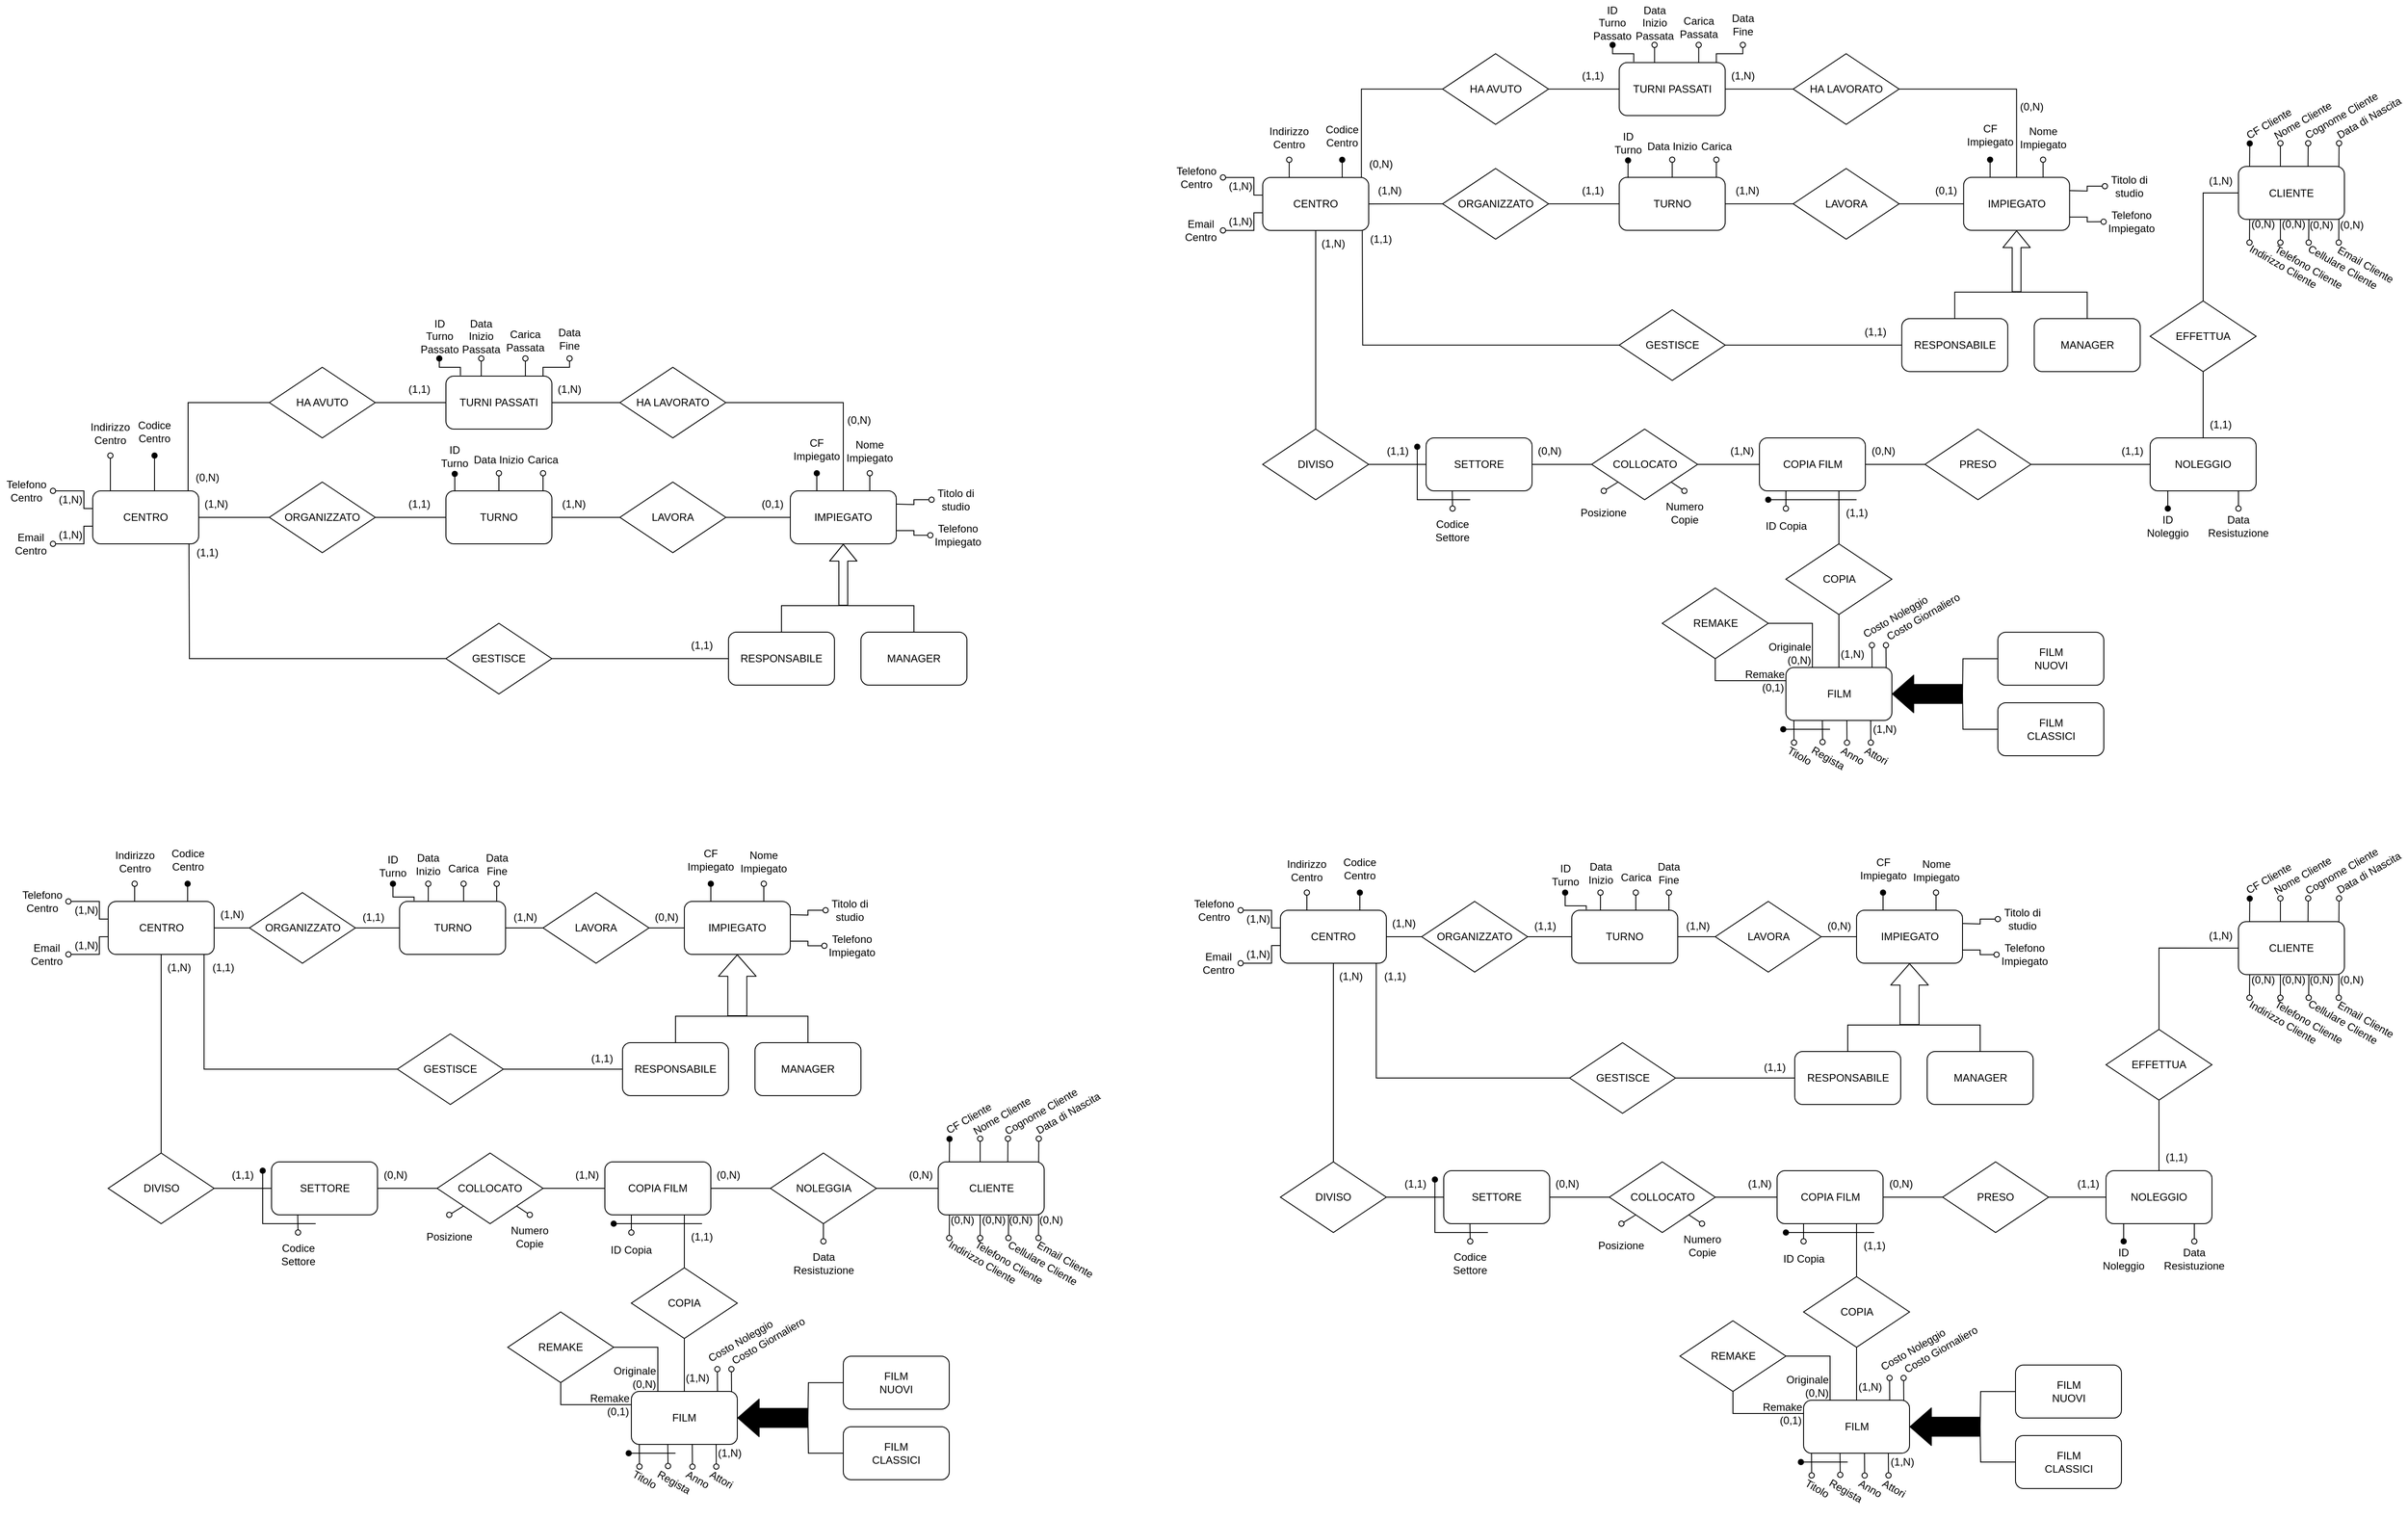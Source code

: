 <mxfile version="14.9.2" type="github">
  <diagram id="nYG0-5dPkfvuFhi7WY6x" name="Page-1">
    <mxGraphModel dx="1678" dy="3309" grid="1" gridSize="10" guides="1" tooltips="1" connect="1" arrows="1" fold="1" page="1" pageScale="1" pageWidth="827" pageHeight="1169" math="0" shadow="0">
      <root>
        <mxCell id="0" />
        <mxCell id="1" parent="0" />
        <mxCell id="mZH4rsV0gwm1n9CbmXad-1" value="CENTRO" style="rounded=1;whiteSpace=wrap;html=1;" parent="1" vertex="1">
          <mxGeometry x="110" y="-960" width="120" height="60" as="geometry" />
        </mxCell>
        <mxCell id="mZH4rsV0gwm1n9CbmXad-2" value="IMPIEGATO" style="rounded=1;whiteSpace=wrap;html=1;" parent="1" vertex="1">
          <mxGeometry x="900" y="-960" width="120" height="60" as="geometry" />
        </mxCell>
        <mxCell id="mZH4rsV0gwm1n9CbmXad-33" style="edgeStyle=orthogonalEdgeStyle;rounded=0;orthogonalLoop=1;jettySize=auto;html=1;startArrow=none;startFill=0;endArrow=none;endFill=0;targetPerimeterSpacing=0;" parent="1" source="mZH4rsV0gwm1n9CbmXad-3" target="mZH4rsV0gwm1n9CbmXad-8" edge="1">
          <mxGeometry relative="1" as="geometry" />
        </mxCell>
        <mxCell id="mZH4rsV0gwm1n9CbmXad-3" value="TURNO" style="rounded=1;whiteSpace=wrap;html=1;" parent="1" vertex="1">
          <mxGeometry x="510" y="-960" width="120" height="60" as="geometry" />
        </mxCell>
        <mxCell id="mZH4rsV0gwm1n9CbmXad-4" value="TURNI PASSATI" style="rounded=1;whiteSpace=wrap;html=1;" parent="1" vertex="1">
          <mxGeometry x="510" y="-1090" width="120" height="60" as="geometry" />
        </mxCell>
        <mxCell id="mZH4rsV0gwm1n9CbmXad-25" style="edgeStyle=orthogonalEdgeStyle;rounded=0;orthogonalLoop=1;jettySize=auto;html=1;startArrow=none;startFill=0;endArrow=none;endFill=0;" parent="1" source="mZH4rsV0gwm1n9CbmXad-5" edge="1">
          <mxGeometry relative="1" as="geometry">
            <mxPoint x="960" y="-830" as="targetPoint" />
            <Array as="points">
              <mxPoint x="890" y="-830" />
            </Array>
          </mxGeometry>
        </mxCell>
        <mxCell id="mZH4rsV0gwm1n9CbmXad-5" value="RESPONSABILE" style="rounded=1;whiteSpace=wrap;html=1;" parent="1" vertex="1">
          <mxGeometry x="830" y="-800" width="120" height="60" as="geometry" />
        </mxCell>
        <mxCell id="mZH4rsV0gwm1n9CbmXad-24" style="edgeStyle=orthogonalEdgeStyle;rounded=0;orthogonalLoop=1;jettySize=auto;html=1;startArrow=none;startFill=0;endArrow=none;endFill=0;" parent="1" source="mZH4rsV0gwm1n9CbmXad-6" edge="1">
          <mxGeometry relative="1" as="geometry">
            <mxPoint x="960" y="-830" as="targetPoint" />
            <Array as="points">
              <mxPoint x="1040" y="-830" />
            </Array>
          </mxGeometry>
        </mxCell>
        <mxCell id="mZH4rsV0gwm1n9CbmXad-6" value="MANAGER" style="rounded=1;whiteSpace=wrap;html=1;" parent="1" vertex="1">
          <mxGeometry x="980" y="-800" width="120" height="60" as="geometry" />
        </mxCell>
        <mxCell id="mZH4rsV0gwm1n9CbmXad-36" style="edgeStyle=orthogonalEdgeStyle;rounded=0;orthogonalLoop=1;jettySize=auto;html=1;entryX=1;entryY=0.5;entryDx=0;entryDy=0;startArrow=none;startFill=0;endArrow=none;endFill=0;targetPerimeterSpacing=0;" parent="1" source="mZH4rsV0gwm1n9CbmXad-7" target="mZH4rsV0gwm1n9CbmXad-4" edge="1">
          <mxGeometry relative="1" as="geometry" />
        </mxCell>
        <mxCell id="mZH4rsV0gwm1n9CbmXad-37" style="edgeStyle=orthogonalEdgeStyle;rounded=0;orthogonalLoop=1;jettySize=auto;html=1;entryX=0.5;entryY=0;entryDx=0;entryDy=0;startArrow=none;startFill=0;endArrow=none;endFill=0;targetPerimeterSpacing=0;" parent="1" source="mZH4rsV0gwm1n9CbmXad-7" target="mZH4rsV0gwm1n9CbmXad-2" edge="1">
          <mxGeometry relative="1" as="geometry" />
        </mxCell>
        <mxCell id="mZH4rsV0gwm1n9CbmXad-7" value="HA LAVORATO" style="rhombus;whiteSpace=wrap;html=1;" parent="1" vertex="1">
          <mxGeometry x="707" y="-1100" width="120" height="80" as="geometry" />
        </mxCell>
        <mxCell id="mZH4rsV0gwm1n9CbmXad-34" style="edgeStyle=orthogonalEdgeStyle;rounded=0;orthogonalLoop=1;jettySize=auto;html=1;entryX=0;entryY=0.5;entryDx=0;entryDy=0;startArrow=none;startFill=0;endArrow=none;endFill=0;targetPerimeterSpacing=0;" parent="1" source="mZH4rsV0gwm1n9CbmXad-8" target="mZH4rsV0gwm1n9CbmXad-2" edge="1">
          <mxGeometry relative="1" as="geometry" />
        </mxCell>
        <mxCell id="mZH4rsV0gwm1n9CbmXad-8" value="LAVORA" style="rhombus;whiteSpace=wrap;html=1;" parent="1" vertex="1">
          <mxGeometry x="707" y="-970" width="120" height="80" as="geometry" />
        </mxCell>
        <mxCell id="mZH4rsV0gwm1n9CbmXad-29" style="edgeStyle=orthogonalEdgeStyle;rounded=0;orthogonalLoop=1;jettySize=auto;html=1;entryX=1;entryY=0.5;entryDx=0;entryDy=0;startArrow=none;startFill=0;endArrow=none;endFill=0;targetPerimeterSpacing=0;exitX=0;exitY=0.5;exitDx=0;exitDy=0;" parent="1" source="mZH4rsV0gwm1n9CbmXad-9" target="mZH4rsV0gwm1n9CbmXad-1" edge="1">
          <mxGeometry relative="1" as="geometry" />
        </mxCell>
        <mxCell id="mZH4rsV0gwm1n9CbmXad-9" value="ORGANIZZATO" style="rhombus;whiteSpace=wrap;html=1;" parent="1" vertex="1">
          <mxGeometry x="310" y="-970" width="120" height="80" as="geometry" />
        </mxCell>
        <mxCell id="mZH4rsV0gwm1n9CbmXad-35" style="edgeStyle=orthogonalEdgeStyle;rounded=0;orthogonalLoop=1;jettySize=auto;html=1;entryX=0;entryY=0.5;entryDx=0;entryDy=0;startArrow=none;startFill=0;endArrow=none;endFill=0;targetPerimeterSpacing=0;" parent="1" source="mZH4rsV0gwm1n9CbmXad-10" target="mZH4rsV0gwm1n9CbmXad-4" edge="1">
          <mxGeometry relative="1" as="geometry" />
        </mxCell>
        <mxCell id="mZH4rsV0gwm1n9CbmXad-38" style="edgeStyle=orthogonalEdgeStyle;rounded=0;orthogonalLoop=1;jettySize=auto;html=1;entryX=0.896;entryY=-0.003;entryDx=0;entryDy=0;entryPerimeter=0;startArrow=none;startFill=0;endArrow=none;endFill=0;targetPerimeterSpacing=0;" parent="1" source="mZH4rsV0gwm1n9CbmXad-10" target="mZH4rsV0gwm1n9CbmXad-1" edge="1">
          <mxGeometry relative="1" as="geometry">
            <Array as="points">
              <mxPoint x="218" y="-1060" />
              <mxPoint x="218" y="-960" />
            </Array>
          </mxGeometry>
        </mxCell>
        <mxCell id="mZH4rsV0gwm1n9CbmXad-10" value="HA AVUTO" style="rhombus;whiteSpace=wrap;html=1;" parent="1" vertex="1">
          <mxGeometry x="310" y="-1100" width="120" height="80" as="geometry" />
        </mxCell>
        <mxCell id="mZH4rsV0gwm1n9CbmXad-26" style="rounded=0;orthogonalLoop=1;jettySize=auto;html=1;entryX=0.75;entryY=0;entryDx=0;entryDy=0;startArrow=oval;startFill=1;endArrow=none;endFill=0;exitX=0.5;exitY=1;exitDx=0;exitDy=0;edgeStyle=orthogonalEdgeStyle;" parent="1" source="mZH4rsV0gwm1n9CbmXad-14" edge="1">
          <mxGeometry relative="1" as="geometry">
            <mxPoint x="180" y="-960" as="targetPoint" />
          </mxGeometry>
        </mxCell>
        <mxCell id="mZH4rsV0gwm1n9CbmXad-14" value="Codice&lt;br&gt;Centro" style="text;html=1;strokeColor=none;fillColor=none;align=center;verticalAlign=middle;whiteSpace=wrap;rounded=0;labelPosition=center;verticalLabelPosition=middle;rotation=0;direction=east;" parent="1" vertex="1">
          <mxGeometry x="150" y="-1055" width="60" height="55" as="geometry" />
        </mxCell>
        <mxCell id="mZH4rsV0gwm1n9CbmXad-15" value="Indirizzo&lt;br&gt;Centro" style="text;html=1;strokeColor=none;fillColor=none;align=center;verticalAlign=middle;whiteSpace=wrap;rounded=0;rotation=0;" parent="1" vertex="1">
          <mxGeometry x="100" y="-1050" width="60" height="50" as="geometry" />
        </mxCell>
        <mxCell id="mZH4rsV0gwm1n9CbmXad-16" value="Telefono&lt;br&gt;Centro" style="text;html=1;strokeColor=none;fillColor=none;align=center;verticalAlign=middle;whiteSpace=wrap;rounded=0;rotation=0;" parent="1" vertex="1">
          <mxGeometry x="5" y="-980" width="60" height="40" as="geometry" />
        </mxCell>
        <mxCell id="mZH4rsV0gwm1n9CbmXad-17" value="Email&lt;br&gt;Centro" style="text;html=1;strokeColor=none;fillColor=none;align=center;verticalAlign=middle;whiteSpace=wrap;rounded=0;" parent="1" vertex="1">
          <mxGeometry x="15" y="-920" width="50" height="40" as="geometry" />
        </mxCell>
        <mxCell id="mZH4rsV0gwm1n9CbmXad-20" style="rounded=0;orthogonalLoop=1;jettySize=auto;html=1;startArrow=oval;startFill=0;endArrow=none;endFill=0;exitX=0.5;exitY=1;exitDx=0;exitDy=0;entryX=0.25;entryY=0;entryDx=0;entryDy=0;targetPerimeterSpacing=0;" parent="1" source="mZH4rsV0gwm1n9CbmXad-15" edge="1">
          <mxGeometry relative="1" as="geometry">
            <mxPoint x="155" y="-1050.48" as="sourcePoint" />
            <mxPoint x="130" y="-960" as="targetPoint" />
          </mxGeometry>
        </mxCell>
        <mxCell id="mZH4rsV0gwm1n9CbmXad-21" style="edgeStyle=orthogonalEdgeStyle;rounded=0;orthogonalLoop=1;jettySize=auto;html=1;startArrow=oval;startFill=0;endArrow=none;endFill=0;entryX=0;entryY=0.667;entryDx=0;entryDy=0;entryPerimeter=0;exitX=1;exitY=0.5;exitDx=0;exitDy=0;" parent="1" source="mZH4rsV0gwm1n9CbmXad-17" target="mZH4rsV0gwm1n9CbmXad-1" edge="1">
          <mxGeometry relative="1" as="geometry">
            <mxPoint x="110" y="-990" as="sourcePoint" />
            <mxPoint x="120" y="-910" as="targetPoint" />
            <Array as="points">
              <mxPoint x="100" y="-900" />
              <mxPoint x="100" y="-920" />
            </Array>
          </mxGeometry>
        </mxCell>
        <mxCell id="mZH4rsV0gwm1n9CbmXad-22" style="edgeStyle=orthogonalEdgeStyle;rounded=0;orthogonalLoop=1;jettySize=auto;html=1;startArrow=oval;startFill=0;endArrow=none;endFill=0;exitX=1;exitY=0.5;exitDx=0;exitDy=0;entryX=0;entryY=0.25;entryDx=0;entryDy=0;" parent="1" source="mZH4rsV0gwm1n9CbmXad-16" target="mZH4rsV0gwm1n9CbmXad-1" edge="1">
          <mxGeometry relative="1" as="geometry">
            <mxPoint x="100" y="-977" as="sourcePoint" />
            <mxPoint x="203.04" y="-960" as="targetPoint" />
            <Array as="points">
              <mxPoint x="100" y="-960" />
              <mxPoint x="100" y="-940" />
              <mxPoint x="110" y="-940" />
            </Array>
          </mxGeometry>
        </mxCell>
        <mxCell id="mZH4rsV0gwm1n9CbmXad-23" value="" style="shape=flexArrow;endArrow=classic;html=1;" parent="1" edge="1">
          <mxGeometry width="50" height="50" relative="1" as="geometry">
            <mxPoint x="960" y="-830" as="sourcePoint" />
            <mxPoint x="960" y="-900" as="targetPoint" />
          </mxGeometry>
        </mxCell>
        <mxCell id="mZH4rsV0gwm1n9CbmXad-31" style="edgeStyle=orthogonalEdgeStyle;rounded=0;orthogonalLoop=1;jettySize=auto;html=1;entryX=1;entryY=0.5;entryDx=0;entryDy=0;startArrow=none;startFill=0;endArrow=none;endFill=0;targetPerimeterSpacing=0;exitX=0;exitY=0.5;exitDx=0;exitDy=0;" parent="1" source="mZH4rsV0gwm1n9CbmXad-3" target="mZH4rsV0gwm1n9CbmXad-9" edge="1">
          <mxGeometry relative="1" as="geometry">
            <mxPoint x="510" y="-930" as="sourcePoint" />
            <mxPoint x="430" y="-930.36" as="targetPoint" />
          </mxGeometry>
        </mxCell>
        <mxCell id="mZH4rsV0gwm1n9CbmXad-40" style="edgeStyle=orthogonalEdgeStyle;rounded=0;orthogonalLoop=1;jettySize=auto;html=1;entryX=0;entryY=0.5;entryDx=0;entryDy=0;startArrow=none;startFill=0;endArrow=none;endFill=0;targetPerimeterSpacing=0;" parent="1" source="mZH4rsV0gwm1n9CbmXad-39" target="mZH4rsV0gwm1n9CbmXad-5" edge="1">
          <mxGeometry relative="1" as="geometry" />
        </mxCell>
        <mxCell id="mZH4rsV0gwm1n9CbmXad-41" style="edgeStyle=orthogonalEdgeStyle;rounded=0;orthogonalLoop=1;jettySize=auto;html=1;startArrow=none;startFill=0;endArrow=none;endFill=0;targetPerimeterSpacing=0;" parent="1" source="mZH4rsV0gwm1n9CbmXad-39" edge="1">
          <mxGeometry relative="1" as="geometry">
            <mxPoint x="219" y="-900" as="targetPoint" />
          </mxGeometry>
        </mxCell>
        <mxCell id="mZH4rsV0gwm1n9CbmXad-39" value="GESTISCE" style="rhombus;whiteSpace=wrap;html=1;" parent="1" vertex="1">
          <mxGeometry x="510" y="-810" width="120" height="80" as="geometry" />
        </mxCell>
        <mxCell id="mZH4rsV0gwm1n9CbmXad-42" value="(0,N)" style="text;html=1;strokeColor=none;fillColor=none;align=center;verticalAlign=middle;whiteSpace=wrap;rounded=0;" parent="1" vertex="1">
          <mxGeometry x="220" y="-990" width="40" height="30" as="geometry" />
        </mxCell>
        <mxCell id="mZH4rsV0gwm1n9CbmXad-43" value="(1,N)" style="text;html=1;strokeColor=none;fillColor=none;align=center;verticalAlign=middle;whiteSpace=wrap;rounded=0;" parent="1" vertex="1">
          <mxGeometry x="70" y="-920" width="30" height="20" as="geometry" />
        </mxCell>
        <mxCell id="mZH4rsV0gwm1n9CbmXad-44" value="(1,N)" style="text;html=1;strokeColor=none;fillColor=none;align=center;verticalAlign=middle;whiteSpace=wrap;rounded=0;" parent="1" vertex="1">
          <mxGeometry x="70" y="-960" width="30" height="20" as="geometry" />
        </mxCell>
        <mxCell id="mZH4rsV0gwm1n9CbmXad-45" value="(1,1)" style="text;html=1;strokeColor=none;fillColor=none;align=center;verticalAlign=middle;whiteSpace=wrap;rounded=0;" parent="1" vertex="1">
          <mxGeometry x="220" y="-900" width="40" height="20" as="geometry" />
        </mxCell>
        <mxCell id="mZH4rsV0gwm1n9CbmXad-46" value="Data Inizio" style="text;html=1;strokeColor=none;fillColor=none;align=center;verticalAlign=middle;whiteSpace=wrap;rounded=0;rotation=0;" parent="1" vertex="1">
          <mxGeometry x="540" y="-1010" width="60" height="30" as="geometry" />
        </mxCell>
        <mxCell id="mZH4rsV0gwm1n9CbmXad-47" style="rounded=0;orthogonalLoop=1;jettySize=auto;html=1;startArrow=oval;startFill=0;endArrow=none;endFill=0;entryX=0.25;entryY=0;entryDx=0;entryDy=0;targetPerimeterSpacing=0;exitX=0.5;exitY=1;exitDx=0;exitDy=0;" parent="1" source="mZH4rsV0gwm1n9CbmXad-46" edge="1">
          <mxGeometry relative="1" as="geometry">
            <mxPoint x="550" y="-970" as="sourcePoint" />
            <mxPoint x="570" y="-960" as="targetPoint" />
          </mxGeometry>
        </mxCell>
        <mxCell id="mZH4rsV0gwm1n9CbmXad-50" value="Carica" style="text;html=1;strokeColor=none;fillColor=none;align=center;verticalAlign=middle;whiteSpace=wrap;rounded=0;rotation=0;" parent="1" vertex="1">
          <mxGeometry x="590" y="-1010" width="60" height="30" as="geometry" />
        </mxCell>
        <mxCell id="mZH4rsV0gwm1n9CbmXad-51" style="rounded=0;orthogonalLoop=1;jettySize=auto;html=1;startArrow=oval;startFill=0;endArrow=none;endFill=0;targetPerimeterSpacing=0;entryX=0.75;entryY=0;entryDx=0;entryDy=0;exitX=0.5;exitY=1;exitDx=0;exitDy=0;" parent="1" source="mZH4rsV0gwm1n9CbmXad-50" edge="1">
          <mxGeometry relative="1" as="geometry">
            <mxPoint x="680" y="-980" as="sourcePoint" />
            <mxPoint x="620" y="-960" as="targetPoint" />
          </mxGeometry>
        </mxCell>
        <mxCell id="mZH4rsV0gwm1n9CbmXad-65" value="(1,1)" style="text;html=1;strokeColor=none;fillColor=none;align=center;verticalAlign=middle;whiteSpace=wrap;rounded=0;" parent="1" vertex="1">
          <mxGeometry x="780" y="-800" width="40" height="30" as="geometry" />
        </mxCell>
        <mxCell id="mZH4rsV0gwm1n9CbmXad-66" value="(0,N)" style="text;html=1;strokeColor=none;fillColor=none;align=center;verticalAlign=middle;whiteSpace=wrap;rounded=0;" parent="1" vertex="1">
          <mxGeometry x="957.5" y="-1050" width="40" height="20" as="geometry" />
        </mxCell>
        <mxCell id="mZH4rsV0gwm1n9CbmXad-67" value="(1,N)" style="text;html=1;strokeColor=none;fillColor=none;align=center;verticalAlign=middle;whiteSpace=wrap;rounded=0;" parent="1" vertex="1">
          <mxGeometry x="630" y="-1090" width="40" height="30" as="geometry" />
        </mxCell>
        <mxCell id="mZH4rsV0gwm1n9CbmXad-72" style="edgeStyle=orthogonalEdgeStyle;rounded=0;orthogonalLoop=1;jettySize=auto;html=1;startArrow=none;startFill=0;endArrow=none;endFill=0;targetPerimeterSpacing=0;" parent="1" source="mZH4rsV0gwm1n9CbmXad-73" target="mZH4rsV0gwm1n9CbmXad-83" edge="1">
          <mxGeometry relative="1" as="geometry" />
        </mxCell>
        <mxCell id="mZH4rsV0gwm1n9CbmXad-82" style="edgeStyle=orthogonalEdgeStyle;rounded=0;orthogonalLoop=1;jettySize=auto;html=1;entryX=0;entryY=0.5;entryDx=0;entryDy=0;startArrow=none;startFill=0;endArrow=none;endFill=0;targetPerimeterSpacing=0;" parent="1" source="mZH4rsV0gwm1n9CbmXad-83" target="mZH4rsV0gwm1n9CbmXad-71" edge="1">
          <mxGeometry relative="1" as="geometry" />
        </mxCell>
        <mxCell id="mZH4rsV0gwm1n9CbmXad-83" value="LAVORA" style="rhombus;whiteSpace=wrap;html=1;" parent="1" vertex="1">
          <mxGeometry x="620" y="-505" width="120" height="80" as="geometry" />
        </mxCell>
        <mxCell id="mZH4rsV0gwm1n9CbmXad-84" style="edgeStyle=orthogonalEdgeStyle;rounded=0;orthogonalLoop=1;jettySize=auto;html=1;entryX=1;entryY=0.5;entryDx=0;entryDy=0;startArrow=none;startFill=0;endArrow=none;endFill=0;targetPerimeterSpacing=0;exitX=0;exitY=0.5;exitDx=0;exitDy=0;" parent="1" source="mZH4rsV0gwm1n9CbmXad-85" target="mZH4rsV0gwm1n9CbmXad-70" edge="1">
          <mxGeometry relative="1" as="geometry" />
        </mxCell>
        <mxCell id="mZH4rsV0gwm1n9CbmXad-85" value="ORGANIZZATO" style="rhombus;whiteSpace=wrap;html=1;" parent="1" vertex="1">
          <mxGeometry x="287.5" y="-505" width="120" height="80" as="geometry" />
        </mxCell>
        <mxCell id="mZH4rsV0gwm1n9CbmXad-98" style="edgeStyle=orthogonalEdgeStyle;rounded=0;orthogonalLoop=1;jettySize=auto;html=1;entryX=1;entryY=0.5;entryDx=0;entryDy=0;startArrow=none;startFill=0;endArrow=none;endFill=0;targetPerimeterSpacing=0;exitX=0;exitY=0.5;exitDx=0;exitDy=0;" parent="1" source="mZH4rsV0gwm1n9CbmXad-73" target="mZH4rsV0gwm1n9CbmXad-85" edge="1">
          <mxGeometry relative="1" as="geometry">
            <mxPoint x="527.5" y="-465" as="sourcePoint" />
            <mxPoint x="447.5" y="-465.36" as="targetPoint" />
          </mxGeometry>
        </mxCell>
        <mxCell id="mZH4rsV0gwm1n9CbmXad-99" style="edgeStyle=orthogonalEdgeStyle;rounded=0;orthogonalLoop=1;jettySize=auto;html=1;entryX=0;entryY=0.5;entryDx=0;entryDy=0;startArrow=none;startFill=0;endArrow=none;endFill=0;targetPerimeterSpacing=0;" parent="1" source="mZH4rsV0gwm1n9CbmXad-101" target="mZH4rsV0gwm1n9CbmXad-76" edge="1">
          <mxGeometry relative="1" as="geometry" />
        </mxCell>
        <mxCell id="mZH4rsV0gwm1n9CbmXad-100" style="edgeStyle=orthogonalEdgeStyle;rounded=0;orthogonalLoop=1;jettySize=auto;html=1;startArrow=none;startFill=0;endArrow=none;endFill=0;targetPerimeterSpacing=0;entryX=0.905;entryY=0.989;entryDx=0;entryDy=0;entryPerimeter=0;" parent="1" source="mZH4rsV0gwm1n9CbmXad-101" target="mZH4rsV0gwm1n9CbmXad-70" edge="1">
          <mxGeometry relative="1" as="geometry">
            <mxPoint x="236.5" y="-435" as="targetPoint" />
          </mxGeometry>
        </mxCell>
        <mxCell id="mZH4rsV0gwm1n9CbmXad-101" value="GESTISCE" style="rhombus;whiteSpace=wrap;html=1;" parent="1" vertex="1">
          <mxGeometry x="455" y="-345" width="120" height="80" as="geometry" />
        </mxCell>
        <mxCell id="mZH4rsV0gwm1n9CbmXad-116" value="(1,1)" style="text;html=1;strokeColor=none;fillColor=none;align=center;verticalAlign=middle;whiteSpace=wrap;rounded=0;" parent="1" vertex="1">
          <mxGeometry x="797.5" y="-335" width="40" height="30" as="geometry" />
        </mxCell>
        <mxCell id="mZH4rsV0gwm1n9CbmXad-137" value="(1,1)" style="text;html=1;strokeColor=none;fillColor=none;align=center;verticalAlign=middle;whiteSpace=wrap;rounded=0;" parent="1" vertex="1">
          <mxGeometry x="460" y="-1090" width="40" height="30" as="geometry" />
        </mxCell>
        <mxCell id="mZH4rsV0gwm1n9CbmXad-138" value="(1,1)" style="text;html=1;strokeColor=none;fillColor=none;align=center;verticalAlign=middle;whiteSpace=wrap;rounded=0;" parent="1" vertex="1">
          <mxGeometry x="460" y="-960" width="40" height="30" as="geometry" />
        </mxCell>
        <mxCell id="mZH4rsV0gwm1n9CbmXad-139" value="(1,N)" style="text;html=1;strokeColor=none;fillColor=none;align=center;verticalAlign=middle;whiteSpace=wrap;rounded=0;" parent="1" vertex="1">
          <mxGeometry x="230" y="-960" width="40" height="30" as="geometry" />
        </mxCell>
        <mxCell id="-EKk8uJndri2SA6ntX6l-3" style="edgeStyle=orthogonalEdgeStyle;rounded=0;orthogonalLoop=1;jettySize=auto;html=1;entryX=0.5;entryY=1;entryDx=0;entryDy=0;endArrow=none;endFill=0;" parent="1" source="-EKk8uJndri2SA6ntX6l-2" target="mZH4rsV0gwm1n9CbmXad-70" edge="1">
          <mxGeometry relative="1" as="geometry" />
        </mxCell>
        <mxCell id="-EKk8uJndri2SA6ntX6l-4" style="edgeStyle=orthogonalEdgeStyle;rounded=0;orthogonalLoop=1;jettySize=auto;html=1;entryX=0;entryY=0.5;entryDx=0;entryDy=0;endArrow=none;endFill=0;" parent="1" source="-EKk8uJndri2SA6ntX6l-2" target="-EKk8uJndri2SA6ntX6l-1" edge="1">
          <mxGeometry relative="1" as="geometry" />
        </mxCell>
        <mxCell id="-EKk8uJndri2SA6ntX6l-2" value="DIVISO" style="rhombus;whiteSpace=wrap;html=1;" parent="1" vertex="1">
          <mxGeometry x="127.5" y="-210" width="120" height="80" as="geometry" />
        </mxCell>
        <mxCell id="-EKk8uJndri2SA6ntX6l-13" value="" style="group" parent="1" vertex="1" connectable="0">
          <mxGeometry x="22.5" y="-570" width="265" height="165" as="geometry" />
        </mxCell>
        <mxCell id="mZH4rsV0gwm1n9CbmXad-70" value="CENTRO" style="rounded=1;whiteSpace=wrap;html=1;" parent="-EKk8uJndri2SA6ntX6l-13" vertex="1">
          <mxGeometry x="105" y="75" width="120" height="60" as="geometry" />
        </mxCell>
        <mxCell id="mZH4rsV0gwm1n9CbmXad-89" style="rounded=0;orthogonalLoop=1;jettySize=auto;html=1;entryX=0.75;entryY=0;entryDx=0;entryDy=0;startArrow=oval;startFill=1;endArrow=none;endFill=0;exitX=0.5;exitY=1;exitDx=0;exitDy=0;" parent="-EKk8uJndri2SA6ntX6l-13" source="mZH4rsV0gwm1n9CbmXad-90" target="mZH4rsV0gwm1n9CbmXad-70" edge="1">
          <mxGeometry relative="1" as="geometry">
            <mxPoint x="175" y="75" as="targetPoint" />
          </mxGeometry>
        </mxCell>
        <mxCell id="mZH4rsV0gwm1n9CbmXad-90" value="Codice&lt;br&gt;Centro" style="text;html=1;strokeColor=none;fillColor=none;align=center;verticalAlign=middle;whiteSpace=wrap;rounded=0;labelPosition=center;verticalLabelPosition=middle;rotation=0;direction=east;" parent="-EKk8uJndri2SA6ntX6l-13" vertex="1">
          <mxGeometry x="165" width="60" height="55" as="geometry" />
        </mxCell>
        <mxCell id="mZH4rsV0gwm1n9CbmXad-91" value="Indirizzo&lt;br&gt;Centro" style="text;html=1;strokeColor=none;fillColor=none;align=center;verticalAlign=middle;whiteSpace=wrap;rounded=0;rotation=0;" parent="-EKk8uJndri2SA6ntX6l-13" vertex="1">
          <mxGeometry x="105" y="5" width="60" height="50" as="geometry" />
        </mxCell>
        <mxCell id="mZH4rsV0gwm1n9CbmXad-92" value="Telefono&lt;br&gt;Centro" style="text;html=1;strokeColor=none;fillColor=none;align=center;verticalAlign=middle;whiteSpace=wrap;rounded=0;rotation=0;" parent="-EKk8uJndri2SA6ntX6l-13" vertex="1">
          <mxGeometry y="55" width="60" height="40" as="geometry" />
        </mxCell>
        <mxCell id="mZH4rsV0gwm1n9CbmXad-93" value="Email&lt;br&gt;Centro" style="text;html=1;strokeColor=none;fillColor=none;align=center;verticalAlign=middle;whiteSpace=wrap;rounded=0;" parent="-EKk8uJndri2SA6ntX6l-13" vertex="1">
          <mxGeometry x="10" y="115" width="50" height="40" as="geometry" />
        </mxCell>
        <mxCell id="mZH4rsV0gwm1n9CbmXad-94" style="rounded=0;orthogonalLoop=1;jettySize=auto;html=1;startArrow=oval;startFill=0;endArrow=none;endFill=0;exitX=0.5;exitY=1;exitDx=0;exitDy=0;entryX=0.25;entryY=0;entryDx=0;entryDy=0;targetPerimeterSpacing=0;" parent="-EKk8uJndri2SA6ntX6l-13" source="mZH4rsV0gwm1n9CbmXad-91" target="mZH4rsV0gwm1n9CbmXad-70" edge="1">
          <mxGeometry relative="1" as="geometry">
            <mxPoint x="150" y="-15.48" as="sourcePoint" />
            <mxPoint x="125.0" y="75" as="targetPoint" />
          </mxGeometry>
        </mxCell>
        <mxCell id="mZH4rsV0gwm1n9CbmXad-95" style="edgeStyle=orthogonalEdgeStyle;rounded=0;orthogonalLoop=1;jettySize=auto;html=1;startArrow=oval;startFill=0;endArrow=none;endFill=0;entryX=0;entryY=0.667;entryDx=0;entryDy=0;entryPerimeter=0;exitX=1;exitY=0.5;exitDx=0;exitDy=0;" parent="-EKk8uJndri2SA6ntX6l-13" source="mZH4rsV0gwm1n9CbmXad-93" target="mZH4rsV0gwm1n9CbmXad-70" edge="1">
          <mxGeometry relative="1" as="geometry">
            <mxPoint x="105" y="45" as="sourcePoint" />
            <mxPoint x="115" y="125" as="targetPoint" />
            <Array as="points">
              <mxPoint x="95" y="135" />
              <mxPoint x="95" y="115" />
            </Array>
          </mxGeometry>
        </mxCell>
        <mxCell id="mZH4rsV0gwm1n9CbmXad-96" style="edgeStyle=orthogonalEdgeStyle;rounded=0;orthogonalLoop=1;jettySize=auto;html=1;startArrow=oval;startFill=0;endArrow=none;endFill=0;exitX=1;exitY=0.5;exitDx=0;exitDy=0;entryX=0;entryY=0.25;entryDx=0;entryDy=0;" parent="-EKk8uJndri2SA6ntX6l-13" source="mZH4rsV0gwm1n9CbmXad-92" target="mZH4rsV0gwm1n9CbmXad-70" edge="1">
          <mxGeometry relative="1" as="geometry">
            <mxPoint x="95" y="58" as="sourcePoint" />
            <mxPoint x="198.04" y="75" as="targetPoint" />
            <Array as="points">
              <mxPoint x="95" y="75" />
              <mxPoint x="95" y="95" />
              <mxPoint x="105" y="95" />
            </Array>
          </mxGeometry>
        </mxCell>
        <mxCell id="mZH4rsV0gwm1n9CbmXad-102" value="(1,N)" style="text;html=1;strokeColor=none;fillColor=none;align=center;verticalAlign=middle;whiteSpace=wrap;rounded=0;" parent="-EKk8uJndri2SA6ntX6l-13" vertex="1">
          <mxGeometry x="225" y="75" width="40" height="30" as="geometry" />
        </mxCell>
        <mxCell id="mZH4rsV0gwm1n9CbmXad-103" value="(1,N)" style="text;html=1;strokeColor=none;fillColor=none;align=center;verticalAlign=middle;whiteSpace=wrap;rounded=0;" parent="-EKk8uJndri2SA6ntX6l-13" vertex="1">
          <mxGeometry x="65" y="115" width="30" height="20" as="geometry" />
        </mxCell>
        <mxCell id="mZH4rsV0gwm1n9CbmXad-104" value="(1,N)" style="text;html=1;strokeColor=none;fillColor=none;align=center;verticalAlign=middle;whiteSpace=wrap;rounded=0;" parent="-EKk8uJndri2SA6ntX6l-13" vertex="1">
          <mxGeometry x="65" y="75" width="30" height="20" as="geometry" />
        </mxCell>
        <mxCell id="mZH4rsV0gwm1n9CbmXad-105" value="(1,1)" style="text;html=1;strokeColor=none;fillColor=none;align=center;verticalAlign=middle;whiteSpace=wrap;rounded=0;" parent="-EKk8uJndri2SA6ntX6l-13" vertex="1">
          <mxGeometry x="215" y="135" width="40" height="30" as="geometry" />
        </mxCell>
        <mxCell id="-EKk8uJndri2SA6ntX6l-11" value="(1,N)" style="text;html=1;strokeColor=none;fillColor=none;align=center;verticalAlign=middle;whiteSpace=wrap;rounded=0;" parent="-EKk8uJndri2SA6ntX6l-13" vertex="1">
          <mxGeometry x="165" y="135" width="40" height="30" as="geometry" />
        </mxCell>
        <mxCell id="-EKk8uJndri2SA6ntX6l-14" value="" style="group" parent="1" vertex="1" connectable="0">
          <mxGeometry x="407.5" y="-560" width="212.5" height="125" as="geometry" />
        </mxCell>
        <mxCell id="mZH4rsV0gwm1n9CbmXad-130" value="" style="group" parent="-EKk8uJndri2SA6ntX6l-14" vertex="1" connectable="0">
          <mxGeometry x="32.5" width="150" height="125" as="geometry" />
        </mxCell>
        <mxCell id="mZH4rsV0gwm1n9CbmXad-73" value="TURNO" style="rounded=1;whiteSpace=wrap;html=1;" parent="mZH4rsV0gwm1n9CbmXad-130" vertex="1">
          <mxGeometry x="17.5" y="65" width="120" height="60" as="geometry" />
        </mxCell>
        <mxCell id="mZH4rsV0gwm1n9CbmXad-106" value="Data&lt;br&gt;Inizio" style="text;html=1;strokeColor=none;fillColor=none;align=center;verticalAlign=middle;whiteSpace=wrap;rounded=0;rotation=0;" parent="mZH4rsV0gwm1n9CbmXad-130" vertex="1">
          <mxGeometry x="30" width="40" height="45" as="geometry" />
        </mxCell>
        <mxCell id="mZH4rsV0gwm1n9CbmXad-107" style="rounded=0;orthogonalLoop=1;jettySize=auto;html=1;startArrow=oval;startFill=0;endArrow=none;endFill=0;entryX=0.25;entryY=0;entryDx=0;entryDy=0;targetPerimeterSpacing=0;exitX=0.5;exitY=1;exitDx=0;exitDy=0;" parent="mZH4rsV0gwm1n9CbmXad-130" source="mZH4rsV0gwm1n9CbmXad-106" edge="1">
          <mxGeometry relative="1" as="geometry">
            <mxPoint x="30" y="55" as="sourcePoint" />
            <mxPoint x="50" y="65" as="targetPoint" />
          </mxGeometry>
        </mxCell>
        <mxCell id="mZH4rsV0gwm1n9CbmXad-108" value="Data&lt;br&gt;Fine" style="text;html=1;strokeColor=none;fillColor=none;align=center;verticalAlign=middle;whiteSpace=wrap;rounded=0;rotation=0;" parent="mZH4rsV0gwm1n9CbmXad-130" vertex="1">
          <mxGeometry x="97.5" width="60" height="45" as="geometry" />
        </mxCell>
        <mxCell id="mZH4rsV0gwm1n9CbmXad-109" style="rounded=0;orthogonalLoop=1;jettySize=auto;html=1;startArrow=oval;startFill=0;endArrow=none;endFill=0;targetPerimeterSpacing=0;entryX=0.75;entryY=0;entryDx=0;entryDy=0;exitX=0.5;exitY=1;exitDx=0;exitDy=0;" parent="mZH4rsV0gwm1n9CbmXad-130" source="mZH4rsV0gwm1n9CbmXad-108" edge="1">
          <mxGeometry relative="1" as="geometry">
            <mxPoint x="187.5" y="45" as="sourcePoint" />
            <mxPoint x="127.5" y="65" as="targetPoint" />
          </mxGeometry>
        </mxCell>
        <mxCell id="mZH4rsV0gwm1n9CbmXad-125" value="Carica" style="text;html=1;strokeColor=none;fillColor=none;align=center;verticalAlign=middle;whiteSpace=wrap;rounded=0;rotation=0;" parent="mZH4rsV0gwm1n9CbmXad-130" vertex="1">
          <mxGeometry x="70" y="10" width="40" height="35" as="geometry" />
        </mxCell>
        <mxCell id="mZH4rsV0gwm1n9CbmXad-126" style="rounded=0;orthogonalLoop=1;jettySize=auto;html=1;startArrow=oval;startFill=0;endArrow=none;endFill=0;entryX=0.25;entryY=0;entryDx=0;entryDy=0;targetPerimeterSpacing=0;exitX=0.5;exitY=1;exitDx=0;exitDy=0;" parent="mZH4rsV0gwm1n9CbmXad-130" source="mZH4rsV0gwm1n9CbmXad-125" edge="1">
          <mxGeometry relative="1" as="geometry">
            <mxPoint x="70" y="55" as="sourcePoint" />
            <mxPoint x="90" y="65" as="targetPoint" />
          </mxGeometry>
        </mxCell>
        <mxCell id="mZH4rsV0gwm1n9CbmXad-171" value="ID Turno" style="text;html=1;strokeColor=none;fillColor=none;align=center;verticalAlign=middle;whiteSpace=wrap;rounded=0;rotation=0;" parent="mZH4rsV0gwm1n9CbmXad-130" vertex="1">
          <mxGeometry x="-10" y="5" width="40" height="40" as="geometry" />
        </mxCell>
        <mxCell id="mZH4rsV0gwm1n9CbmXad-178" style="rounded=0;orthogonalLoop=1;jettySize=auto;html=1;startArrow=oval;startFill=1;endArrow=none;endFill=0;entryX=0.137;entryY=-0.013;entryDx=0;entryDy=0;targetPerimeterSpacing=0;exitX=0.5;exitY=1;exitDx=0;exitDy=0;entryPerimeter=0;edgeStyle=orthogonalEdgeStyle;" parent="mZH4rsV0gwm1n9CbmXad-130" source="mZH4rsV0gwm1n9CbmXad-171" target="mZH4rsV0gwm1n9CbmXad-73" edge="1">
          <mxGeometry relative="1" as="geometry">
            <mxPoint x="177.33" y="7.5" as="sourcePoint" />
            <mxPoint x="177.33" y="27.5" as="targetPoint" />
            <Array as="points">
              <mxPoint x="10" y="60" />
              <mxPoint x="34" y="60" />
            </Array>
          </mxGeometry>
        </mxCell>
        <mxCell id="mZH4rsV0gwm1n9CbmXad-129" value="(1,1)" style="text;html=1;strokeColor=none;fillColor=none;align=center;verticalAlign=middle;whiteSpace=wrap;rounded=0;" parent="-EKk8uJndri2SA6ntX6l-14" vertex="1">
          <mxGeometry y="70" width="40" height="25" as="geometry" />
        </mxCell>
        <mxCell id="mZH4rsV0gwm1n9CbmXad-131" value="(1,N)" style="text;html=1;strokeColor=none;fillColor=none;align=center;verticalAlign=middle;whiteSpace=wrap;rounded=0;" parent="-EKk8uJndri2SA6ntX6l-14" vertex="1">
          <mxGeometry x="172.5" y="70" width="40" height="25" as="geometry" />
        </mxCell>
        <mxCell id="-EKk8uJndri2SA6ntX6l-16" value="" style="group" parent="1" vertex="1" connectable="0">
          <mxGeometry x="667" y="-570" width="333" height="295" as="geometry" />
        </mxCell>
        <mxCell id="mZH4rsV0gwm1n9CbmXad-132" value="" style="group" parent="-EKk8uJndri2SA6ntX6l-16" vertex="1" connectable="0">
          <mxGeometry x="43" y="75" width="270" height="220" as="geometry" />
        </mxCell>
        <mxCell id="mZH4rsV0gwm1n9CbmXad-71" value="IMPIEGATO" style="rounded=1;whiteSpace=wrap;html=1;" parent="mZH4rsV0gwm1n9CbmXad-132" vertex="1">
          <mxGeometry x="70" width="120" height="60" as="geometry" />
        </mxCell>
        <mxCell id="mZH4rsV0gwm1n9CbmXad-75" style="edgeStyle=orthogonalEdgeStyle;rounded=0;orthogonalLoop=1;jettySize=auto;html=1;startArrow=none;startFill=0;endArrow=none;endFill=0;" parent="mZH4rsV0gwm1n9CbmXad-132" source="mZH4rsV0gwm1n9CbmXad-76" edge="1">
          <mxGeometry relative="1" as="geometry">
            <mxPoint x="130" y="130" as="targetPoint" />
            <Array as="points">
              <mxPoint x="60" y="130" />
            </Array>
          </mxGeometry>
        </mxCell>
        <mxCell id="mZH4rsV0gwm1n9CbmXad-76" value="RESPONSABILE" style="rounded=1;whiteSpace=wrap;html=1;" parent="mZH4rsV0gwm1n9CbmXad-132" vertex="1">
          <mxGeometry y="160" width="120" height="60" as="geometry" />
        </mxCell>
        <mxCell id="mZH4rsV0gwm1n9CbmXad-77" style="edgeStyle=orthogonalEdgeStyle;rounded=0;orthogonalLoop=1;jettySize=auto;html=1;startArrow=none;startFill=0;endArrow=none;endFill=0;" parent="mZH4rsV0gwm1n9CbmXad-132" source="mZH4rsV0gwm1n9CbmXad-78" edge="1">
          <mxGeometry relative="1" as="geometry">
            <mxPoint x="130" y="130" as="targetPoint" />
            <Array as="points">
              <mxPoint x="210" y="130" />
            </Array>
          </mxGeometry>
        </mxCell>
        <mxCell id="mZH4rsV0gwm1n9CbmXad-78" value="MANAGER" style="rounded=1;whiteSpace=wrap;html=1;" parent="mZH4rsV0gwm1n9CbmXad-132" vertex="1">
          <mxGeometry x="150" y="160" width="120" height="60" as="geometry" />
        </mxCell>
        <mxCell id="mZH4rsV0gwm1n9CbmXad-97" value="" style="shape=flexArrow;endArrow=classic;html=1;strokeWidth=1;width=21.569;endSize=7.739;" parent="mZH4rsV0gwm1n9CbmXad-132" edge="1">
          <mxGeometry width="50" height="50" relative="1" as="geometry">
            <mxPoint x="130" y="130" as="sourcePoint" />
            <mxPoint x="130" y="60" as="targetPoint" />
          </mxGeometry>
        </mxCell>
        <mxCell id="mZH4rsV0gwm1n9CbmXad-133" value="(0,N)" style="text;html=1;strokeColor=none;fillColor=none;align=center;verticalAlign=middle;whiteSpace=wrap;rounded=0;" parent="-EKk8uJndri2SA6ntX6l-16" vertex="1">
          <mxGeometry x="73" y="80" width="40" height="25" as="geometry" />
        </mxCell>
        <mxCell id="mZH4rsV0gwm1n9CbmXad-136" value="(1,1)" style="text;html=1;strokeColor=none;fillColor=none;align=center;verticalAlign=middle;whiteSpace=wrap;rounded=0;" parent="-EKk8uJndri2SA6ntX6l-16" vertex="1">
          <mxGeometry y="240" width="40" height="25" as="geometry" />
        </mxCell>
        <mxCell id="mZH4rsV0gwm1n9CbmXad-185" style="rounded=0;orthogonalLoop=1;jettySize=auto;html=1;entryX=0.75;entryY=0;entryDx=0;entryDy=0;startArrow=oval;startFill=1;endArrow=none;endFill=0;exitX=0.5;exitY=1;exitDx=0;exitDy=0;" parent="-EKk8uJndri2SA6ntX6l-16" source="mZH4rsV0gwm1n9CbmXad-186" edge="1">
          <mxGeometry relative="1" as="geometry">
            <mxPoint x="143" y="75" as="targetPoint" />
          </mxGeometry>
        </mxCell>
        <mxCell id="mZH4rsV0gwm1n9CbmXad-186" value="CF&lt;br&gt;Impiegato" style="text;html=1;strokeColor=none;fillColor=none;align=center;verticalAlign=middle;whiteSpace=wrap;rounded=0;labelPosition=center;verticalLabelPosition=middle;rotation=0;direction=east;" parent="-EKk8uJndri2SA6ntX6l-16" vertex="1">
          <mxGeometry x="113" width="60" height="55" as="geometry" />
        </mxCell>
        <mxCell id="mZH4rsV0gwm1n9CbmXad-187" style="rounded=0;orthogonalLoop=1;jettySize=auto;html=1;startArrow=oval;startFill=0;endArrow=none;endFill=0;exitX=0.5;exitY=1;exitDx=0;exitDy=0;entryX=0.25;entryY=0;entryDx=0;entryDy=0;targetPerimeterSpacing=0;" parent="-EKk8uJndri2SA6ntX6l-16" source="mZH4rsV0gwm1n9CbmXad-188" edge="1">
          <mxGeometry relative="1" as="geometry">
            <mxPoint x="218" y="-15.48" as="sourcePoint" />
            <mxPoint x="203" y="75" as="targetPoint" />
          </mxGeometry>
        </mxCell>
        <mxCell id="mZH4rsV0gwm1n9CbmXad-188" value="Nome&lt;br&gt;Impiegato" style="text;html=1;strokeColor=none;fillColor=none;align=center;verticalAlign=middle;whiteSpace=wrap;rounded=0;rotation=0;" parent="-EKk8uJndri2SA6ntX6l-16" vertex="1">
          <mxGeometry x="173" y="5" width="60" height="50" as="geometry" />
        </mxCell>
        <mxCell id="mZH4rsV0gwm1n9CbmXad-189" value="Titolo di&lt;br&gt;studio" style="text;html=1;strokeColor=none;fillColor=none;align=center;verticalAlign=middle;whiteSpace=wrap;rounded=0;rotation=0;" parent="-EKk8uJndri2SA6ntX6l-16" vertex="1">
          <mxGeometry x="273" y="65" width="55" height="40" as="geometry" />
        </mxCell>
        <mxCell id="mZH4rsV0gwm1n9CbmXad-190" value="Telefono&lt;br&gt;Impiegato" style="text;html=1;strokeColor=none;fillColor=none;align=center;verticalAlign=middle;whiteSpace=wrap;rounded=0;" parent="-EKk8uJndri2SA6ntX6l-16" vertex="1">
          <mxGeometry x="273" y="105" width="60" height="40" as="geometry" />
        </mxCell>
        <mxCell id="mZH4rsV0gwm1n9CbmXad-191" style="rounded=0;orthogonalLoop=1;jettySize=auto;html=1;startArrow=oval;startFill=0;endArrow=none;endFill=0;entryX=1;entryY=0.75;entryDx=0;entryDy=0;exitX=-0.024;exitY=0.507;exitDx=0;exitDy=0;exitPerimeter=0;edgeStyle=orthogonalEdgeStyle;" parent="-EKk8uJndri2SA6ntX6l-16" source="mZH4rsV0gwm1n9CbmXad-190" target="mZH4rsV0gwm1n9CbmXad-71" edge="1">
          <mxGeometry relative="1" as="geometry">
            <mxPoint x="418" y="15" as="sourcePoint" />
            <mxPoint x="418" y="85.02" as="targetPoint" />
            <Array as="points">
              <mxPoint x="253" y="125" />
              <mxPoint x="253" y="120" />
            </Array>
          </mxGeometry>
        </mxCell>
        <mxCell id="mZH4rsV0gwm1n9CbmXad-192" style="rounded=0;orthogonalLoop=1;jettySize=auto;html=1;startArrow=oval;startFill=0;endArrow=none;endFill=0;exitX=0;exitY=0.5;exitDx=0;exitDy=0;edgeStyle=orthogonalEdgeStyle;" parent="-EKk8uJndri2SA6ntX6l-16" source="mZH4rsV0gwm1n9CbmXad-189" edge="1">
          <mxGeometry relative="1" as="geometry">
            <mxPoint x="408" y="28" as="sourcePoint" />
            <mxPoint x="233" y="90" as="targetPoint" />
          </mxGeometry>
        </mxCell>
        <mxCell id="-EKk8uJndri2SA6ntX6l-19" style="edgeStyle=orthogonalEdgeStyle;rounded=0;orthogonalLoop=1;jettySize=auto;html=1;entryX=1;entryY=0.5;entryDx=0;entryDy=0;endArrow=none;endFill=0;exitX=0;exitY=0.5;exitDx=0;exitDy=0;" parent="1" source="-EKk8uJndri2SA6ntX6l-17" target="-EKk8uJndri2SA6ntX6l-1" edge="1">
          <mxGeometry relative="1" as="geometry" />
        </mxCell>
        <mxCell id="-EKk8uJndri2SA6ntX6l-30" style="edgeStyle=orthogonalEdgeStyle;rounded=0;orthogonalLoop=1;jettySize=auto;html=1;entryX=0;entryY=0.5;entryDx=0;entryDy=0;endArrow=none;endFill=0;exitX=1;exitY=0.5;exitDx=0;exitDy=0;" parent="1" source="-EKk8uJndri2SA6ntX6l-17" target="-EKk8uJndri2SA6ntX6l-28" edge="1">
          <mxGeometry relative="1" as="geometry" />
        </mxCell>
        <mxCell id="-EKk8uJndri2SA6ntX6l-21" value="" style="group" parent="1" vertex="1" connectable="0">
          <mxGeometry x="260" y="-200" width="212.5" height="130" as="geometry" />
        </mxCell>
        <mxCell id="-EKk8uJndri2SA6ntX6l-12" value="" style="group" parent="-EKk8uJndri2SA6ntX6l-21" vertex="1" connectable="0">
          <mxGeometry width="172.5" height="130" as="geometry" />
        </mxCell>
        <mxCell id="-EKk8uJndri2SA6ntX6l-1" value="SETTORE" style="rounded=1;whiteSpace=wrap;html=1;" parent="-EKk8uJndri2SA6ntX6l-12" vertex="1">
          <mxGeometry x="52.5" width="120" height="60" as="geometry" />
        </mxCell>
        <mxCell id="-EKk8uJndri2SA6ntX6l-5" value="Codice&lt;br&gt;Settore" style="text;html=1;strokeColor=none;fillColor=none;align=center;verticalAlign=middle;whiteSpace=wrap;rounded=0;rotation=0;" parent="-EKk8uJndri2SA6ntX6l-12" vertex="1">
          <mxGeometry x="52.5" y="80" width="60" height="50" as="geometry" />
        </mxCell>
        <mxCell id="-EKk8uJndri2SA6ntX6l-7" style="rounded=0;orthogonalLoop=1;jettySize=auto;html=1;startArrow=oval;startFill=0;endArrow=none;endFill=0;exitX=0.5;exitY=0;exitDx=0;exitDy=0;entryX=0.25;entryY=0;entryDx=0;entryDy=0;sourcePerimeterSpacing=0;" parent="-EKk8uJndri2SA6ntX6l-12" source="-EKk8uJndri2SA6ntX6l-5" edge="1">
          <mxGeometry relative="1" as="geometry">
            <mxPoint x="82.16" y="80" as="sourcePoint" />
            <mxPoint x="82.16" y="60" as="targetPoint" />
          </mxGeometry>
        </mxCell>
        <mxCell id="-EKk8uJndri2SA6ntX6l-8" style="rounded=0;orthogonalLoop=1;jettySize=auto;html=1;startArrow=oval;startFill=1;endArrow=none;endFill=0;edgeStyle=orthogonalEdgeStyle;" parent="-EKk8uJndri2SA6ntX6l-12" edge="1">
          <mxGeometry relative="1" as="geometry">
            <mxPoint x="102.5" y="70" as="targetPoint" />
            <mxPoint x="42.5" y="10" as="sourcePoint" />
            <Array as="points">
              <mxPoint x="42.5" y="70" />
              <mxPoint x="102.5" y="70" />
            </Array>
          </mxGeometry>
        </mxCell>
        <mxCell id="-EKk8uJndri2SA6ntX6l-10" value="(1,1)" style="text;html=1;strokeColor=none;fillColor=none;align=center;verticalAlign=middle;whiteSpace=wrap;rounded=0;" parent="-EKk8uJndri2SA6ntX6l-12" vertex="1">
          <mxGeometry width="40" height="30" as="geometry" />
        </mxCell>
        <mxCell id="-EKk8uJndri2SA6ntX6l-20" value="(0,N)" style="text;html=1;strokeColor=none;fillColor=none;align=center;verticalAlign=middle;whiteSpace=wrap;rounded=0;" parent="-EKk8uJndri2SA6ntX6l-21" vertex="1">
          <mxGeometry x="172.5" width="40" height="30" as="geometry" />
        </mxCell>
        <mxCell id="-EKk8uJndri2SA6ntX6l-40" style="edgeStyle=orthogonalEdgeStyle;rounded=0;orthogonalLoop=1;jettySize=auto;html=1;entryX=0.5;entryY=1;entryDx=0;entryDy=0;startArrow=none;startFill=0;endArrow=none;endFill=0;exitX=0.5;exitY=0;exitDx=0;exitDy=0;" parent="1" source="-EKk8uJndri2SA6ntX6l-33" target="-EKk8uJndri2SA6ntX6l-34" edge="1">
          <mxGeometry relative="1" as="geometry" />
        </mxCell>
        <mxCell id="-EKk8uJndri2SA6ntX6l-35" style="edgeStyle=orthogonalEdgeStyle;rounded=0;orthogonalLoop=1;jettySize=auto;html=1;entryX=0.75;entryY=1;entryDx=0;entryDy=0;startArrow=none;startFill=0;endArrow=none;endFill=0;exitX=0.5;exitY=0;exitDx=0;exitDy=0;" parent="1" source="-EKk8uJndri2SA6ntX6l-34" target="-EKk8uJndri2SA6ntX6l-28" edge="1">
          <mxGeometry relative="1" as="geometry" />
        </mxCell>
        <mxCell id="-EKk8uJndri2SA6ntX6l-34" value="COPIA" style="rhombus;whiteSpace=wrap;html=1;" parent="1" vertex="1">
          <mxGeometry x="720" y="-80" width="120" height="80" as="geometry" />
        </mxCell>
        <mxCell id="-EKk8uJndri2SA6ntX6l-46" style="edgeStyle=orthogonalEdgeStyle;rounded=0;orthogonalLoop=1;jettySize=auto;html=1;entryX=0.25;entryY=0;entryDx=0;entryDy=0;startArrow=none;startFill=0;endArrow=none;endFill=0;exitX=1;exitY=0.5;exitDx=0;exitDy=0;" parent="1" source="-EKk8uJndri2SA6ntX6l-45" target="-EKk8uJndri2SA6ntX6l-33" edge="1">
          <mxGeometry relative="1" as="geometry" />
        </mxCell>
        <mxCell id="-EKk8uJndri2SA6ntX6l-47" style="edgeStyle=orthogonalEdgeStyle;rounded=0;orthogonalLoop=1;jettySize=auto;html=1;entryX=0;entryY=0.25;entryDx=0;entryDy=0;startArrow=none;startFill=0;endArrow=none;endFill=0;exitX=0.5;exitY=1;exitDx=0;exitDy=0;" parent="1" source="-EKk8uJndri2SA6ntX6l-45" target="-EKk8uJndri2SA6ntX6l-33" edge="1">
          <mxGeometry relative="1" as="geometry" />
        </mxCell>
        <mxCell id="-EKk8uJndri2SA6ntX6l-45" value="REMAKE" style="rhombus;whiteSpace=wrap;html=1;" parent="1" vertex="1">
          <mxGeometry x="580" y="-30" width="120" height="80" as="geometry" />
        </mxCell>
        <mxCell id="-EKk8uJndri2SA6ntX6l-93" value="" style="group" parent="1" vertex="1" connectable="0">
          <mxGeometry x="660" y="-33.66" width="420" height="226.651" as="geometry" />
        </mxCell>
        <mxCell id="-EKk8uJndri2SA6ntX6l-33" value="FILM" style="rounded=1;whiteSpace=wrap;html=1;" parent="-EKk8uJndri2SA6ntX6l-93" vertex="1">
          <mxGeometry x="60" y="93.66" width="120" height="60" as="geometry" />
        </mxCell>
        <mxCell id="-EKk8uJndri2SA6ntX6l-43" value="(1,N)" style="text;html=1;strokeColor=none;fillColor=none;align=center;verticalAlign=middle;whiteSpace=wrap;rounded=0;" parent="-EKk8uJndri2SA6ntX6l-93" vertex="1">
          <mxGeometry x="120" y="63.66" width="30" height="30" as="geometry" />
        </mxCell>
        <mxCell id="-EKk8uJndri2SA6ntX6l-56" value="" style="group;align=right;" parent="-EKk8uJndri2SA6ntX6l-93" vertex="1" connectable="0">
          <mxGeometry y="93.66" width="60" height="30" as="geometry" />
        </mxCell>
        <mxCell id="-EKk8uJndri2SA6ntX6l-57" value="Remake" style="text;html=1;strokeColor=none;fillColor=none;align=right;verticalAlign=middle;whiteSpace=wrap;rounded=0;spacing=2;horizontal=1;spacingTop=0;" parent="-EKk8uJndri2SA6ntX6l-56" vertex="1">
          <mxGeometry width="60" height="15" as="geometry" />
        </mxCell>
        <mxCell id="-EKk8uJndri2SA6ntX6l-58" value="(0,1)" style="text;html=1;strokeColor=none;fillColor=none;align=center;verticalAlign=middle;whiteSpace=wrap;rounded=0;" parent="-EKk8uJndri2SA6ntX6l-56" vertex="1">
          <mxGeometry x="30" y="15" width="30" height="15" as="geometry" />
        </mxCell>
        <mxCell id="-EKk8uJndri2SA6ntX6l-60" value="Originale&lt;br&gt;(0,N)" style="text;html=1;strokeColor=none;fillColor=none;align=right;verticalAlign=middle;whiteSpace=wrap;rounded=0;spacing=2;horizontal=1;spacingTop=0;" parent="-EKk8uJndri2SA6ntX6l-93" vertex="1">
          <mxGeometry x="30" y="61.16" width="60" height="32.5" as="geometry" />
        </mxCell>
        <mxCell id="-EKk8uJndri2SA6ntX6l-61" value="Titolo" style="text;html=1;strokeColor=none;fillColor=none;align=center;verticalAlign=middle;whiteSpace=wrap;rounded=0;rotation=30;" parent="-EKk8uJndri2SA6ntX6l-93" vertex="1">
          <mxGeometry x="50" y="183.66" width="50" height="20" as="geometry" />
        </mxCell>
        <mxCell id="-EKk8uJndri2SA6ntX6l-65" value="Regista" style="text;html=1;strokeColor=none;fillColor=none;align=center;verticalAlign=middle;whiteSpace=wrap;rounded=0;rotation=30;" parent="-EKk8uJndri2SA6ntX6l-93" vertex="1">
          <mxGeometry x="77.92" y="183.91" width="60" height="26.34" as="geometry" />
        </mxCell>
        <mxCell id="-EKk8uJndri2SA6ntX6l-69" style="rounded=0;orthogonalLoop=1;jettySize=auto;html=1;startArrow=oval;startFill=0;endArrow=none;endFill=0;exitX=0.25;exitY=0;exitDx=0;exitDy=0;sourcePerimeterSpacing=0;edgeStyle=orthogonalEdgeStyle;entryX=0.075;entryY=0.998;entryDx=0;entryDy=0;entryPerimeter=0;" parent="-EKk8uJndri2SA6ntX6l-93" source="-EKk8uJndri2SA6ntX6l-61" target="-EKk8uJndri2SA6ntX6l-33" edge="1">
          <mxGeometry relative="1" as="geometry">
            <mxPoint x="70.03" y="178.17" as="sourcePoint" />
            <mxPoint x="70.0" y="153.66" as="targetPoint" />
          </mxGeometry>
        </mxCell>
        <mxCell id="-EKk8uJndri2SA6ntX6l-70" style="rounded=0;orthogonalLoop=1;jettySize=auto;html=1;startArrow=oval;startFill=0;endArrow=none;endFill=0;exitX=0.25;exitY=0;exitDx=0;exitDy=0;sourcePerimeterSpacing=0;edgeStyle=orthogonalEdgeStyle;entryX=0.344;entryY=1.007;entryDx=0;entryDy=0;entryPerimeter=0;" parent="-EKk8uJndri2SA6ntX6l-93" source="-EKk8uJndri2SA6ntX6l-65" target="-EKk8uJndri2SA6ntX6l-33" edge="1">
          <mxGeometry relative="1" as="geometry">
            <mxPoint x="100.175" y="178.87" as="sourcePoint" />
            <mxPoint x="100" y="153.66" as="targetPoint" />
          </mxGeometry>
        </mxCell>
        <mxCell id="-EKk8uJndri2SA6ntX6l-71" value="" style="endArrow=none;html=1;startArrow=oval;startFill=1;" parent="-EKk8uJndri2SA6ntX6l-93" edge="1">
          <mxGeometry width="50" height="50" relative="1" as="geometry">
            <mxPoint x="57" y="163.66" as="sourcePoint" />
            <mxPoint x="110" y="163.66" as="targetPoint" />
          </mxGeometry>
        </mxCell>
        <mxCell id="-EKk8uJndri2SA6ntX6l-72" value="Anno" style="text;html=1;strokeColor=none;fillColor=none;align=center;verticalAlign=middle;whiteSpace=wrap;rounded=0;rotation=30;" parent="-EKk8uJndri2SA6ntX6l-93" vertex="1">
          <mxGeometry x="110" y="183.78" width="50" height="20" as="geometry" />
        </mxCell>
        <mxCell id="-EKk8uJndri2SA6ntX6l-73" style="rounded=0;orthogonalLoop=1;jettySize=auto;html=1;startArrow=oval;startFill=0;endArrow=none;endFill=0;exitX=0.25;exitY=0;exitDx=0;exitDy=0;sourcePerimeterSpacing=0;edgeStyle=orthogonalEdgeStyle;entryX=0.075;entryY=0.998;entryDx=0;entryDy=0;entryPerimeter=0;" parent="-EKk8uJndri2SA6ntX6l-93" source="-EKk8uJndri2SA6ntX6l-72" edge="1">
          <mxGeometry relative="1" as="geometry">
            <mxPoint x="130.03" y="178.29" as="sourcePoint" />
            <mxPoint x="129.0" y="153.66" as="targetPoint" />
          </mxGeometry>
        </mxCell>
        <mxCell id="-EKk8uJndri2SA6ntX6l-74" value="Attori" style="text;html=1;strokeColor=none;fillColor=none;align=center;verticalAlign=middle;whiteSpace=wrap;rounded=0;rotation=30;" parent="-EKk8uJndri2SA6ntX6l-93" vertex="1">
          <mxGeometry x="137" y="183.66" width="50" height="20" as="geometry" />
        </mxCell>
        <mxCell id="-EKk8uJndri2SA6ntX6l-75" style="rounded=0;orthogonalLoop=1;jettySize=auto;html=1;startArrow=oval;startFill=0;endArrow=none;endFill=0;exitX=0.25;exitY=0;exitDx=0;exitDy=0;sourcePerimeterSpacing=0;edgeStyle=orthogonalEdgeStyle;entryX=0.075;entryY=0.998;entryDx=0;entryDy=0;entryPerimeter=0;" parent="-EKk8uJndri2SA6ntX6l-93" source="-EKk8uJndri2SA6ntX6l-74" edge="1">
          <mxGeometry relative="1" as="geometry">
            <mxPoint x="157.03" y="178.17" as="sourcePoint" />
            <mxPoint x="156.0" y="153.54" as="targetPoint" />
          </mxGeometry>
        </mxCell>
        <mxCell id="-EKk8uJndri2SA6ntX6l-76" value="(1,N)" style="text;html=1;strokeColor=none;fillColor=none;align=center;verticalAlign=middle;whiteSpace=wrap;rounded=0;" parent="-EKk8uJndri2SA6ntX6l-93" vertex="1">
          <mxGeometry x="160" y="153.66" width="23" height="20" as="geometry" />
        </mxCell>
        <mxCell id="-EKk8uJndri2SA6ntX6l-84" style="edgeStyle=orthogonalEdgeStyle;rounded=0;orthogonalLoop=1;jettySize=auto;html=1;startArrow=none;startFill=0;endArrow=none;endFill=0;fillColor=#000000;" parent="-EKk8uJndri2SA6ntX6l-93" source="-EKk8uJndri2SA6ntX6l-79" edge="1">
          <mxGeometry relative="1" as="geometry">
            <mxPoint x="260" y="123.66" as="targetPoint" />
          </mxGeometry>
        </mxCell>
        <mxCell id="-EKk8uJndri2SA6ntX6l-79" value="FILM&lt;br&gt;CLASSICI" style="rounded=1;whiteSpace=wrap;html=1;" parent="-EKk8uJndri2SA6ntX6l-93" vertex="1">
          <mxGeometry x="300" y="133.66" width="120" height="60" as="geometry" />
        </mxCell>
        <mxCell id="-EKk8uJndri2SA6ntX6l-83" style="edgeStyle=orthogonalEdgeStyle;rounded=0;orthogonalLoop=1;jettySize=auto;html=1;startArrow=none;startFill=0;endArrow=none;endFill=0;fillColor=#000000;" parent="-EKk8uJndri2SA6ntX6l-93" source="-EKk8uJndri2SA6ntX6l-80" edge="1">
          <mxGeometry relative="1" as="geometry">
            <mxPoint x="260" y="123.66" as="targetPoint" />
          </mxGeometry>
        </mxCell>
        <mxCell id="-EKk8uJndri2SA6ntX6l-80" value="FILM&lt;br&gt;NUOVI" style="rounded=1;whiteSpace=wrap;html=1;" parent="-EKk8uJndri2SA6ntX6l-93" vertex="1">
          <mxGeometry x="300" y="53.78" width="120" height="60" as="geometry" />
        </mxCell>
        <mxCell id="-EKk8uJndri2SA6ntX6l-82" value="" style="shape=flexArrow;endArrow=classic;html=1;strokeWidth=1;width=21.569;endSize=7.739;entryX=1;entryY=0.5;entryDx=0;entryDy=0;fillColor=#000000;" parent="-EKk8uJndri2SA6ntX6l-93" target="-EKk8uJndri2SA6ntX6l-33" edge="1">
          <mxGeometry width="50" height="50" relative="1" as="geometry">
            <mxPoint x="260" y="123.66" as="sourcePoint" />
            <mxPoint x="240" y="88.66" as="targetPoint" />
          </mxGeometry>
        </mxCell>
        <mxCell id="-EKk8uJndri2SA6ntX6l-85" value="Costo Noleggio" style="text;html=1;strokeColor=none;fillColor=none;align=center;verticalAlign=middle;whiteSpace=wrap;rounded=0;rotation=330;" parent="-EKk8uJndri2SA6ntX6l-93" vertex="1">
          <mxGeometry x="140" y="26.16" width="87" height="20" as="geometry" />
        </mxCell>
        <mxCell id="-EKk8uJndri2SA6ntX6l-86" value="Costo Giornaliero" style="text;html=1;strokeColor=none;fillColor=none;align=center;verticalAlign=middle;whiteSpace=wrap;rounded=0;rotation=330;" parent="-EKk8uJndri2SA6ntX6l-93" vertex="1">
          <mxGeometry x="160" y="26.16" width="110" height="20" as="geometry" />
        </mxCell>
        <mxCell id="-EKk8uJndri2SA6ntX6l-87" style="rounded=0;orthogonalLoop=1;jettySize=auto;html=1;startArrow=none;startFill=0;endArrow=oval;endFill=0;exitX=0.25;exitY=0;exitDx=0;exitDy=0;sourcePerimeterSpacing=0;edgeStyle=orthogonalEdgeStyle;entryX=0.075;entryY=0.998;entryDx=0;entryDy=0;entryPerimeter=0;" parent="-EKk8uJndri2SA6ntX6l-93" edge="1">
          <mxGeometry relative="1" as="geometry">
            <mxPoint x="157.575" y="93.66" as="sourcePoint" />
            <mxPoint x="157.4" y="68.45" as="targetPoint" />
          </mxGeometry>
        </mxCell>
        <mxCell id="-EKk8uJndri2SA6ntX6l-88" style="rounded=0;orthogonalLoop=1;jettySize=auto;html=1;startArrow=none;startFill=0;endArrow=oval;endFill=0;exitX=0.25;exitY=0;exitDx=0;exitDy=0;sourcePerimeterSpacing=0;edgeStyle=orthogonalEdgeStyle;entryX=0.075;entryY=0.998;entryDx=0;entryDy=0;entryPerimeter=0;" parent="-EKk8uJndri2SA6ntX6l-93" edge="1">
          <mxGeometry relative="1" as="geometry">
            <mxPoint x="173.475" y="93.66" as="sourcePoint" />
            <mxPoint x="173.3" y="68.45" as="targetPoint" />
          </mxGeometry>
        </mxCell>
        <mxCell id="-EKk8uJndri2SA6ntX6l-95" style="edgeStyle=orthogonalEdgeStyle;rounded=0;orthogonalLoop=1;jettySize=auto;html=1;entryX=1;entryY=0.5;entryDx=0;entryDy=0;endArrow=none;endFill=0;exitX=0;exitY=0.5;exitDx=0;exitDy=0;" parent="1" source="-EKk8uJndri2SA6ntX6l-97" target="-EKk8uJndri2SA6ntX6l-28" edge="1">
          <mxGeometry relative="1" as="geometry">
            <mxPoint x="810" y="-170" as="targetPoint" />
          </mxGeometry>
        </mxCell>
        <mxCell id="-EKk8uJndri2SA6ntX6l-96" style="edgeStyle=orthogonalEdgeStyle;rounded=0;orthogonalLoop=1;jettySize=auto;html=1;entryX=0;entryY=0.5;entryDx=0;entryDy=0;endArrow=none;endFill=0;exitX=1;exitY=0.5;exitDx=0;exitDy=0;" parent="1" source="-EKk8uJndri2SA6ntX6l-97" target="-EKk8uJndri2SA6ntX6l-100" edge="1">
          <mxGeometry relative="1" as="geometry" />
        </mxCell>
        <mxCell id="-EKk8uJndri2SA6ntX6l-103" value="" style="group" parent="1" vertex="1" connectable="0">
          <mxGeometry x="650" y="-200" width="200" height="120" as="geometry" />
        </mxCell>
        <mxCell id="-EKk8uJndri2SA6ntX6l-28" value="COPIA FILM" style="rounded=1;whiteSpace=wrap;html=1;" parent="-EKk8uJndri2SA6ntX6l-103" vertex="1">
          <mxGeometry x="40" width="120" height="60" as="geometry" />
        </mxCell>
        <mxCell id="-EKk8uJndri2SA6ntX6l-31" value="ID Copia" style="text;html=1;strokeColor=none;fillColor=none;align=center;verticalAlign=middle;whiteSpace=wrap;rounded=0;rotation=0;" parent="-EKk8uJndri2SA6ntX6l-103" vertex="1">
          <mxGeometry x="40" y="80" width="60" height="40" as="geometry" />
        </mxCell>
        <mxCell id="-EKk8uJndri2SA6ntX6l-32" style="rounded=0;orthogonalLoop=1;jettySize=auto;html=1;startArrow=oval;startFill=0;endArrow=none;endFill=0;exitX=0.5;exitY=0;exitDx=0;exitDy=0;sourcePerimeterSpacing=0;entryX=0.25;entryY=1;entryDx=0;entryDy=0;" parent="-EKk8uJndri2SA6ntX6l-103" source="-EKk8uJndri2SA6ntX6l-31" target="-EKk8uJndri2SA6ntX6l-28" edge="1">
          <mxGeometry relative="1" as="geometry">
            <mxPoint x="-190.34" y="280" as="sourcePoint" />
            <mxPoint x="100" y="70" as="targetPoint" />
          </mxGeometry>
        </mxCell>
        <mxCell id="-EKk8uJndri2SA6ntX6l-41" value="" style="endArrow=none;html=1;startArrow=oval;startFill=1;" parent="-EKk8uJndri2SA6ntX6l-103" edge="1">
          <mxGeometry width="50" height="50" relative="1" as="geometry">
            <mxPoint x="50" y="70" as="sourcePoint" />
            <mxPoint x="150" y="70" as="targetPoint" />
          </mxGeometry>
        </mxCell>
        <mxCell id="-EKk8uJndri2SA6ntX6l-42" value="(1,1)" style="text;html=1;strokeColor=none;fillColor=none;align=center;verticalAlign=middle;whiteSpace=wrap;rounded=0;" parent="-EKk8uJndri2SA6ntX6l-103" vertex="1">
          <mxGeometry x="130" y="70" width="40" height="30" as="geometry" />
        </mxCell>
        <mxCell id="-EKk8uJndri2SA6ntX6l-94" value="(1,N)" style="text;html=1;strokeColor=none;fillColor=none;align=center;verticalAlign=middle;whiteSpace=wrap;rounded=0;" parent="-EKk8uJndri2SA6ntX6l-103" vertex="1">
          <mxGeometry width="40" height="30" as="geometry" />
        </mxCell>
        <mxCell id="-EKk8uJndri2SA6ntX6l-102" value="(0,N)" style="text;html=1;strokeColor=none;fillColor=none;align=center;verticalAlign=middle;whiteSpace=wrap;rounded=0;" parent="-EKk8uJndri2SA6ntX6l-103" vertex="1">
          <mxGeometry x="160" width="40" height="30" as="geometry" />
        </mxCell>
        <mxCell id="-EKk8uJndri2SA6ntX6l-104" value="" style="group" parent="1" vertex="1" connectable="0">
          <mxGeometry x="483.75" y="-210" width="151.25" height="120" as="geometry" />
        </mxCell>
        <mxCell id="-EKk8uJndri2SA6ntX6l-17" value="COLLOCATO" style="rhombus;whiteSpace=wrap;html=1;" parent="-EKk8uJndri2SA6ntX6l-104" vertex="1">
          <mxGeometry x="16.25" width="120" height="80" as="geometry" />
        </mxCell>
        <mxCell id="-EKk8uJndri2SA6ntX6l-22" value="Numero&lt;br&gt;Copie" style="text;html=1;strokeColor=none;fillColor=none;align=center;verticalAlign=middle;whiteSpace=wrap;rounded=0;rotation=0;" parent="-EKk8uJndri2SA6ntX6l-104" vertex="1">
          <mxGeometry x="91.25" y="70" width="60" height="50" as="geometry" />
        </mxCell>
        <mxCell id="-EKk8uJndri2SA6ntX6l-23" style="rounded=0;orthogonalLoop=1;jettySize=auto;html=1;startArrow=oval;startFill=0;endArrow=none;endFill=0;exitX=0.5;exitY=0;exitDx=0;exitDy=0;entryX=1;entryY=1;entryDx=0;entryDy=0;sourcePerimeterSpacing=0;" parent="-EKk8uJndri2SA6ntX6l-104" source="-EKk8uJndri2SA6ntX6l-22" target="-EKk8uJndri2SA6ntX6l-17" edge="1">
          <mxGeometry relative="1" as="geometry">
            <mxPoint x="-174.09" y="320" as="sourcePoint" />
            <mxPoint x="85.91" y="100" as="targetPoint" />
          </mxGeometry>
        </mxCell>
        <mxCell id="-EKk8uJndri2SA6ntX6l-24" value="Posizione" style="text;html=1;strokeColor=none;fillColor=none;align=center;verticalAlign=middle;whiteSpace=wrap;rounded=0;rotation=0;" parent="-EKk8uJndri2SA6ntX6l-104" vertex="1">
          <mxGeometry y="70" width="60" height="50" as="geometry" />
        </mxCell>
        <mxCell id="-EKk8uJndri2SA6ntX6l-25" style="rounded=0;orthogonalLoop=1;jettySize=auto;html=1;startArrow=oval;startFill=0;endArrow=none;endFill=0;exitX=0.5;exitY=0;exitDx=0;exitDy=0;entryX=0;entryY=1;entryDx=0;entryDy=0;sourcePerimeterSpacing=0;" parent="-EKk8uJndri2SA6ntX6l-104" source="-EKk8uJndri2SA6ntX6l-24" target="-EKk8uJndri2SA6ntX6l-17" edge="1">
          <mxGeometry relative="1" as="geometry">
            <mxPoint x="-254.09" y="310" as="sourcePoint" />
            <mxPoint x="5.91" y="90" as="targetPoint" />
          </mxGeometry>
        </mxCell>
        <mxCell id="-EKk8uJndri2SA6ntX6l-105" value="" style="group" parent="1" vertex="1" connectable="0">
          <mxGeometry x="877.5" y="-210" width="120" height="150" as="geometry" />
        </mxCell>
        <mxCell id="-EKk8uJndri2SA6ntX6l-97" value="NOLEGGIA" style="rhombus;whiteSpace=wrap;html=1;" parent="-EKk8uJndri2SA6ntX6l-105" vertex="1">
          <mxGeometry width="120" height="80" as="geometry" />
        </mxCell>
        <mxCell id="-EKk8uJndri2SA6ntX6l-98" value="Data Resistuzione" style="text;html=1;strokeColor=none;fillColor=none;align=center;verticalAlign=middle;whiteSpace=wrap;rounded=0;rotation=0;" parent="-EKk8uJndri2SA6ntX6l-105" vertex="1">
          <mxGeometry x="30" y="100" width="60" height="50" as="geometry" />
        </mxCell>
        <mxCell id="-EKk8uJndri2SA6ntX6l-99" style="rounded=0;orthogonalLoop=1;jettySize=auto;html=1;startArrow=oval;startFill=0;endArrow=none;endFill=0;exitX=0.5;exitY=0;exitDx=0;exitDy=0;entryX=0.5;entryY=1;entryDx=0;entryDy=0;sourcePerimeterSpacing=0;" parent="-EKk8uJndri2SA6ntX6l-105" source="-EKk8uJndri2SA6ntX6l-98" target="-EKk8uJndri2SA6ntX6l-97" edge="1">
          <mxGeometry relative="1" as="geometry">
            <mxPoint x="-270.34" y="310" as="sourcePoint" />
            <mxPoint x="-10.34" y="90" as="targetPoint" />
          </mxGeometry>
        </mxCell>
        <mxCell id="-EKk8uJndri2SA6ntX6l-137" value="" style="group" parent="1" vertex="1" connectable="0">
          <mxGeometry x="1027.5" y="-287.834" width="229.965" height="240.225" as="geometry" />
        </mxCell>
        <mxCell id="-EKk8uJndri2SA6ntX6l-100" value="CLIENTE" style="rounded=1;whiteSpace=wrap;html=1;" parent="-EKk8uJndri2SA6ntX6l-137" vertex="1">
          <mxGeometry x="40" y="87.834" width="120" height="60" as="geometry" />
        </mxCell>
        <mxCell id="-EKk8uJndri2SA6ntX6l-101" value="(0,N)" style="text;html=1;strokeColor=none;fillColor=none;align=center;verticalAlign=middle;whiteSpace=wrap;rounded=0;" parent="-EKk8uJndri2SA6ntX6l-137" vertex="1">
          <mxGeometry y="87.834" width="40" height="30" as="geometry" />
        </mxCell>
        <mxCell id="-EKk8uJndri2SA6ntX6l-106" value="CF Cliente" style="text;html=1;strokeColor=none;fillColor=none;align=center;verticalAlign=middle;whiteSpace=wrap;rounded=0;rotation=330;" parent="-EKk8uJndri2SA6ntX6l-137" vertex="1">
          <mxGeometry x="44.4" y="30.48" width="60.67" height="17.31" as="geometry" />
        </mxCell>
        <mxCell id="-EKk8uJndri2SA6ntX6l-108" style="rounded=0;orthogonalLoop=1;jettySize=auto;html=1;startArrow=oval;startFill=1;endArrow=none;endFill=0;sourcePerimeterSpacing=0;edgeStyle=orthogonalEdgeStyle;entryX=0.105;entryY=0.004;entryDx=0;entryDy=0;entryPerimeter=0;exitX=0;exitY=1;exitDx=0;exitDy=0;" parent="-EKk8uJndri2SA6ntX6l-137" source="-EKk8uJndri2SA6ntX6l-106" target="-EKk8uJndri2SA6ntX6l-100" edge="1">
          <mxGeometry relative="1" as="geometry">
            <mxPoint x="22.5" y="47.834" as="sourcePoint" />
            <mxPoint x="122.5" y="60.834" as="targetPoint" />
          </mxGeometry>
        </mxCell>
        <mxCell id="-EKk8uJndri2SA6ntX6l-116" value="Nome Cliente" style="text;html=1;strokeColor=none;fillColor=none;align=center;verticalAlign=middle;whiteSpace=wrap;rounded=0;rotation=330;" parent="-EKk8uJndri2SA6ntX6l-137" vertex="1">
          <mxGeometry x="72.5" y="31.424" width="80" height="9.48" as="geometry" />
        </mxCell>
        <mxCell id="-EKk8uJndri2SA6ntX6l-119" value="Cognome Cliente" style="text;html=1;strokeColor=none;fillColor=none;align=center;verticalAlign=middle;whiteSpace=wrap;rounded=0;rotation=330;" parent="-EKk8uJndri2SA6ntX6l-137" vertex="1">
          <mxGeometry x="106.87" y="24.124" width="100" height="13.07" as="geometry" />
        </mxCell>
        <mxCell id="-EKk8uJndri2SA6ntX6l-121" style="rounded=0;orthogonalLoop=1;jettySize=auto;html=1;startArrow=oval;startFill=0;endArrow=none;endFill=0;sourcePerimeterSpacing=0;edgeStyle=orthogonalEdgeStyle;entryX=0.105;entryY=0.004;entryDx=0;entryDy=0;entryPerimeter=0;exitX=0;exitY=1;exitDx=0;exitDy=0;" parent="-EKk8uJndri2SA6ntX6l-137" edge="1">
          <mxGeometry relative="1" as="geometry">
            <mxPoint x="87.5" y="61.564" as="sourcePoint" />
            <mxPoint x="87.5" y="87.834" as="targetPoint" />
          </mxGeometry>
        </mxCell>
        <mxCell id="-EKk8uJndri2SA6ntX6l-122" style="rounded=0;orthogonalLoop=1;jettySize=auto;html=1;startArrow=oval;startFill=0;endArrow=none;endFill=0;sourcePerimeterSpacing=0;edgeStyle=orthogonalEdgeStyle;entryX=0.105;entryY=0.004;entryDx=0;entryDy=0;entryPerimeter=0;exitX=0;exitY=1;exitDx=0;exitDy=0;" parent="-EKk8uJndri2SA6ntX6l-137" edge="1">
          <mxGeometry relative="1" as="geometry">
            <mxPoint x="118.964" y="61.564" as="sourcePoint" />
            <mxPoint x="118.77" y="87.834" as="targetPoint" />
          </mxGeometry>
        </mxCell>
        <mxCell id="-EKk8uJndri2SA6ntX6l-123" value="Data di Nascita" style="text;html=1;strokeColor=none;fillColor=none;align=center;verticalAlign=middle;whiteSpace=wrap;rounded=0;rotation=330;" parent="-EKk8uJndri2SA6ntX6l-137" vertex="1">
          <mxGeometry x="142.5" y="26.624" width="90" height="13.07" as="geometry" />
        </mxCell>
        <mxCell id="-EKk8uJndri2SA6ntX6l-124" style="rounded=0;orthogonalLoop=1;jettySize=auto;html=1;startArrow=oval;startFill=0;endArrow=none;endFill=0;sourcePerimeterSpacing=0;edgeStyle=orthogonalEdgeStyle;entryX=0.105;entryY=0.004;entryDx=0;entryDy=0;entryPerimeter=0;exitX=0;exitY=1;exitDx=0;exitDy=0;" parent="-EKk8uJndri2SA6ntX6l-137" edge="1">
          <mxGeometry relative="1" as="geometry">
            <mxPoint x="153.924" y="61.564" as="sourcePoint" />
            <mxPoint x="153.73" y="87.834" as="targetPoint" />
          </mxGeometry>
        </mxCell>
        <mxCell id="-EKk8uJndri2SA6ntX6l-125" value="Indirizzo Cliente" style="text;html=1;strokeColor=none;fillColor=none;align=center;verticalAlign=middle;whiteSpace=wrap;rounded=0;rotation=30;" parent="-EKk8uJndri2SA6ntX6l-137" vertex="1">
          <mxGeometry x="36.55" y="188.324" width="107.03" height="26.76" as="geometry" />
        </mxCell>
        <mxCell id="-EKk8uJndri2SA6ntX6l-126" style="rounded=0;orthogonalLoop=1;jettySize=auto;html=1;startArrow=none;startFill=0;endArrow=oval;endFill=0;sourcePerimeterSpacing=0;edgeStyle=orthogonalEdgeStyle;entryX=0.105;entryY=0.004;entryDx=0;entryDy=0;entryPerimeter=0;exitX=0;exitY=1;exitDx=0;exitDy=0;" parent="-EKk8uJndri2SA6ntX6l-137" edge="1">
          <mxGeometry relative="1" as="geometry">
            <mxPoint x="52.694" y="147.834" as="sourcePoint" />
            <mxPoint x="52.5" y="174.104" as="targetPoint" />
          </mxGeometry>
        </mxCell>
        <mxCell id="-EKk8uJndri2SA6ntX6l-127" value="Telefono&amp;nbsp;Cliente" style="text;html=1;strokeColor=none;fillColor=none;align=center;verticalAlign=middle;whiteSpace=wrap;rounded=0;rotation=30;spacingLeft=2;spacingTop=0;" parent="-EKk8uJndri2SA6ntX6l-137" vertex="1">
          <mxGeometry x="65.18" y="188.074" width="107.39" height="27.12" as="geometry" />
        </mxCell>
        <mxCell id="-EKk8uJndri2SA6ntX6l-128" style="rounded=0;orthogonalLoop=1;jettySize=auto;html=1;startArrow=none;startFill=0;endArrow=oval;endFill=0;sourcePerimeterSpacing=0;edgeStyle=orthogonalEdgeStyle;entryX=0.105;entryY=0.004;entryDx=0;entryDy=0;entryPerimeter=0;exitX=0;exitY=1;exitDx=0;exitDy=0;" parent="-EKk8uJndri2SA6ntX6l-137" edge="1">
          <mxGeometry relative="1" as="geometry">
            <mxPoint x="87.5" y="147.834" as="sourcePoint" />
            <mxPoint x="87.5" y="174.104" as="targetPoint" />
          </mxGeometry>
        </mxCell>
        <mxCell id="-EKk8uJndri2SA6ntX6l-129" value="Cellulare Cliente" style="text;html=1;strokeColor=none;fillColor=none;align=center;verticalAlign=middle;whiteSpace=wrap;rounded=0;rotation=30;" parent="-EKk8uJndri2SA6ntX6l-137" vertex="1">
          <mxGeometry x="103.44" y="196.354" width="110" height="11.98" as="geometry" />
        </mxCell>
        <mxCell id="-EKk8uJndri2SA6ntX6l-130" style="rounded=0;orthogonalLoop=1;jettySize=auto;html=1;startArrow=none;startFill=0;endArrow=oval;endFill=0;sourcePerimeterSpacing=0;edgeStyle=orthogonalEdgeStyle;entryX=0.105;entryY=0.004;entryDx=0;entryDy=0;entryPerimeter=0;exitX=0;exitY=1;exitDx=0;exitDy=0;" parent="-EKk8uJndri2SA6ntX6l-137" edge="1">
          <mxGeometry relative="1" as="geometry">
            <mxPoint x="119.724" y="147.834" as="sourcePoint" />
            <mxPoint x="119.53" y="174.104" as="targetPoint" />
          </mxGeometry>
        </mxCell>
        <mxCell id="-EKk8uJndri2SA6ntX6l-131" value="Email Cliente" style="text;html=1;strokeColor=none;fillColor=none;align=center;verticalAlign=middle;whiteSpace=wrap;rounded=0;rotation=30;" parent="-EKk8uJndri2SA6ntX6l-137" vertex="1">
          <mxGeometry x="137.89" y="187.324" width="92.29" height="23.87" as="geometry" />
        </mxCell>
        <mxCell id="-EKk8uJndri2SA6ntX6l-132" style="rounded=0;orthogonalLoop=1;jettySize=auto;html=1;startArrow=none;startFill=0;endArrow=oval;endFill=0;sourcePerimeterSpacing=0;edgeStyle=orthogonalEdgeStyle;entryX=0.105;entryY=0.004;entryDx=0;entryDy=0;entryPerimeter=0;exitX=0;exitY=1;exitDx=0;exitDy=0;" parent="-EKk8uJndri2SA6ntX6l-137" edge="1">
          <mxGeometry relative="1" as="geometry">
            <mxPoint x="153.764" y="147.834" as="sourcePoint" />
            <mxPoint x="153.57" y="174.104" as="targetPoint" />
          </mxGeometry>
        </mxCell>
        <mxCell id="-EKk8uJndri2SA6ntX6l-133" value="(0,N)" style="text;html=1;strokeColor=none;fillColor=none;align=center;verticalAlign=middle;whiteSpace=wrap;rounded=0;" parent="-EKk8uJndri2SA6ntX6l-137" vertex="1">
          <mxGeometry x="52.5" y="149.314" width="30" height="8.52" as="geometry" />
        </mxCell>
        <mxCell id="-EKk8uJndri2SA6ntX6l-134" value="(0,N)" style="text;html=1;strokeColor=none;fillColor=none;align=center;verticalAlign=middle;whiteSpace=wrap;rounded=0;" parent="-EKk8uJndri2SA6ntX6l-137" vertex="1">
          <mxGeometry x="83.15" y="148.574" width="39.35" height="10" as="geometry" />
        </mxCell>
        <mxCell id="-EKk8uJndri2SA6ntX6l-135" value="(0,N)" style="text;html=1;strokeColor=none;fillColor=none;align=center;verticalAlign=middle;whiteSpace=wrap;rounded=0;" parent="-EKk8uJndri2SA6ntX6l-137" vertex="1">
          <mxGeometry x="152.5" y="149.314" width="30.85" height="10" as="geometry" />
        </mxCell>
        <mxCell id="-EKk8uJndri2SA6ntX6l-136" value="(0,N)" style="text;html=1;strokeColor=none;fillColor=none;align=center;verticalAlign=middle;whiteSpace=wrap;rounded=0;" parent="-EKk8uJndri2SA6ntX6l-137" vertex="1">
          <mxGeometry x="123.58" y="150.054" width="20" height="8.52" as="geometry" />
        </mxCell>
        <mxCell id="-EKk8uJndri2SA6ntX6l-138" style="edgeStyle=orthogonalEdgeStyle;rounded=0;orthogonalLoop=1;jettySize=auto;html=1;startArrow=none;startFill=0;endArrow=none;endFill=0;targetPerimeterSpacing=0;" parent="1" source="-EKk8uJndri2SA6ntX6l-168" target="-EKk8uJndri2SA6ntX6l-140" edge="1">
          <mxGeometry relative="1" as="geometry" />
        </mxCell>
        <mxCell id="-EKk8uJndri2SA6ntX6l-139" style="edgeStyle=orthogonalEdgeStyle;rounded=0;orthogonalLoop=1;jettySize=auto;html=1;entryX=0;entryY=0.5;entryDx=0;entryDy=0;startArrow=none;startFill=0;endArrow=none;endFill=0;targetPerimeterSpacing=0;" parent="1" source="-EKk8uJndri2SA6ntX6l-140" target="-EKk8uJndri2SA6ntX6l-182" edge="1">
          <mxGeometry relative="1" as="geometry" />
        </mxCell>
        <mxCell id="-EKk8uJndri2SA6ntX6l-140" value="LAVORA" style="rhombus;whiteSpace=wrap;html=1;" parent="1" vertex="1">
          <mxGeometry x="1947.5" y="-495" width="120" height="80" as="geometry" />
        </mxCell>
        <mxCell id="-EKk8uJndri2SA6ntX6l-141" style="edgeStyle=orthogonalEdgeStyle;rounded=0;orthogonalLoop=1;jettySize=auto;html=1;entryX=1;entryY=0.5;entryDx=0;entryDy=0;startArrow=none;startFill=0;endArrow=none;endFill=0;targetPerimeterSpacing=0;exitX=0;exitY=0.5;exitDx=0;exitDy=0;" parent="1" source="-EKk8uJndri2SA6ntX6l-142" target="-EKk8uJndri2SA6ntX6l-152" edge="1">
          <mxGeometry relative="1" as="geometry" />
        </mxCell>
        <mxCell id="-EKk8uJndri2SA6ntX6l-142" value="ORGANIZZATO" style="rhombus;whiteSpace=wrap;html=1;" parent="1" vertex="1">
          <mxGeometry x="1615" y="-495" width="120" height="80" as="geometry" />
        </mxCell>
        <mxCell id="-EKk8uJndri2SA6ntX6l-143" style="edgeStyle=orthogonalEdgeStyle;rounded=0;orthogonalLoop=1;jettySize=auto;html=1;entryX=1;entryY=0.5;entryDx=0;entryDy=0;startArrow=none;startFill=0;endArrow=none;endFill=0;targetPerimeterSpacing=0;exitX=0;exitY=0.5;exitDx=0;exitDy=0;" parent="1" source="-EKk8uJndri2SA6ntX6l-168" target="-EKk8uJndri2SA6ntX6l-142" edge="1">
          <mxGeometry relative="1" as="geometry">
            <mxPoint x="1855" y="-455" as="sourcePoint" />
            <mxPoint x="1775" y="-455.36" as="targetPoint" />
          </mxGeometry>
        </mxCell>
        <mxCell id="-EKk8uJndri2SA6ntX6l-144" style="edgeStyle=orthogonalEdgeStyle;rounded=0;orthogonalLoop=1;jettySize=auto;html=1;entryX=0;entryY=0.5;entryDx=0;entryDy=0;startArrow=none;startFill=0;endArrow=none;endFill=0;targetPerimeterSpacing=0;" parent="1" source="-EKk8uJndri2SA6ntX6l-146" target="-EKk8uJndri2SA6ntX6l-184" edge="1">
          <mxGeometry relative="1" as="geometry" />
        </mxCell>
        <mxCell id="-EKk8uJndri2SA6ntX6l-145" style="edgeStyle=orthogonalEdgeStyle;rounded=0;orthogonalLoop=1;jettySize=auto;html=1;startArrow=none;startFill=0;endArrow=none;endFill=0;targetPerimeterSpacing=0;entryX=0.905;entryY=0.989;entryDx=0;entryDy=0;entryPerimeter=0;" parent="1" source="-EKk8uJndri2SA6ntX6l-146" target="-EKk8uJndri2SA6ntX6l-152" edge="1">
          <mxGeometry relative="1" as="geometry">
            <mxPoint x="1564" y="-425" as="targetPoint" />
          </mxGeometry>
        </mxCell>
        <mxCell id="-EKk8uJndri2SA6ntX6l-146" value="GESTISCE" style="rhombus;whiteSpace=wrap;html=1;" parent="1" vertex="1">
          <mxGeometry x="1782.5" y="-335" width="120" height="80" as="geometry" />
        </mxCell>
        <mxCell id="-EKk8uJndri2SA6ntX6l-147" value="(1,1)" style="text;html=1;strokeColor=none;fillColor=none;align=center;verticalAlign=middle;whiteSpace=wrap;rounded=0;" parent="1" vertex="1">
          <mxGeometry x="2125" y="-325" width="40" height="30" as="geometry" />
        </mxCell>
        <mxCell id="-EKk8uJndri2SA6ntX6l-148" style="edgeStyle=orthogonalEdgeStyle;rounded=0;orthogonalLoop=1;jettySize=auto;html=1;entryX=0.5;entryY=1;entryDx=0;entryDy=0;endArrow=none;endFill=0;" parent="1" source="-EKk8uJndri2SA6ntX6l-150" target="-EKk8uJndri2SA6ntX6l-152" edge="1">
          <mxGeometry relative="1" as="geometry" />
        </mxCell>
        <mxCell id="-EKk8uJndri2SA6ntX6l-149" style="edgeStyle=orthogonalEdgeStyle;rounded=0;orthogonalLoop=1;jettySize=auto;html=1;entryX=0;entryY=0.5;entryDx=0;entryDy=0;endArrow=none;endFill=0;" parent="1" source="-EKk8uJndri2SA6ntX6l-150" target="-EKk8uJndri2SA6ntX6l-202" edge="1">
          <mxGeometry relative="1" as="geometry" />
        </mxCell>
        <mxCell id="-EKk8uJndri2SA6ntX6l-150" value="DIVISO" style="rhombus;whiteSpace=wrap;html=1;" parent="1" vertex="1">
          <mxGeometry x="1455" y="-200" width="120" height="80" as="geometry" />
        </mxCell>
        <mxCell id="-EKk8uJndri2SA6ntX6l-151" value="" style="group" parent="1" vertex="1" connectable="0">
          <mxGeometry x="1350" y="-560" width="265" height="165" as="geometry" />
        </mxCell>
        <mxCell id="-EKk8uJndri2SA6ntX6l-152" value="CENTRO" style="rounded=1;whiteSpace=wrap;html=1;" parent="-EKk8uJndri2SA6ntX6l-151" vertex="1">
          <mxGeometry x="105" y="75" width="120" height="60" as="geometry" />
        </mxCell>
        <mxCell id="-EKk8uJndri2SA6ntX6l-153" style="rounded=0;orthogonalLoop=1;jettySize=auto;html=1;entryX=0.75;entryY=0;entryDx=0;entryDy=0;startArrow=oval;startFill=1;endArrow=none;endFill=0;exitX=0.5;exitY=1;exitDx=0;exitDy=0;" parent="-EKk8uJndri2SA6ntX6l-151" source="-EKk8uJndri2SA6ntX6l-154" target="-EKk8uJndri2SA6ntX6l-152" edge="1">
          <mxGeometry relative="1" as="geometry">
            <mxPoint x="175" y="75" as="targetPoint" />
          </mxGeometry>
        </mxCell>
        <mxCell id="-EKk8uJndri2SA6ntX6l-154" value="Codice&lt;br&gt;Centro" style="text;html=1;strokeColor=none;fillColor=none;align=center;verticalAlign=middle;whiteSpace=wrap;rounded=0;labelPosition=center;verticalLabelPosition=middle;rotation=0;direction=east;" parent="-EKk8uJndri2SA6ntX6l-151" vertex="1">
          <mxGeometry x="165" width="60" height="55" as="geometry" />
        </mxCell>
        <mxCell id="-EKk8uJndri2SA6ntX6l-155" value="Indirizzo&lt;br&gt;Centro" style="text;html=1;strokeColor=none;fillColor=none;align=center;verticalAlign=middle;whiteSpace=wrap;rounded=0;rotation=0;" parent="-EKk8uJndri2SA6ntX6l-151" vertex="1">
          <mxGeometry x="105" y="5" width="60" height="50" as="geometry" />
        </mxCell>
        <mxCell id="-EKk8uJndri2SA6ntX6l-156" value="Telefono&lt;br&gt;Centro" style="text;html=1;strokeColor=none;fillColor=none;align=center;verticalAlign=middle;whiteSpace=wrap;rounded=0;rotation=0;" parent="-EKk8uJndri2SA6ntX6l-151" vertex="1">
          <mxGeometry y="55" width="60" height="40" as="geometry" />
        </mxCell>
        <mxCell id="-EKk8uJndri2SA6ntX6l-157" value="Email&lt;br&gt;Centro" style="text;html=1;strokeColor=none;fillColor=none;align=center;verticalAlign=middle;whiteSpace=wrap;rounded=0;" parent="-EKk8uJndri2SA6ntX6l-151" vertex="1">
          <mxGeometry x="10" y="115" width="50" height="40" as="geometry" />
        </mxCell>
        <mxCell id="-EKk8uJndri2SA6ntX6l-158" style="rounded=0;orthogonalLoop=1;jettySize=auto;html=1;startArrow=oval;startFill=0;endArrow=none;endFill=0;exitX=0.5;exitY=1;exitDx=0;exitDy=0;entryX=0.25;entryY=0;entryDx=0;entryDy=0;targetPerimeterSpacing=0;" parent="-EKk8uJndri2SA6ntX6l-151" source="-EKk8uJndri2SA6ntX6l-155" target="-EKk8uJndri2SA6ntX6l-152" edge="1">
          <mxGeometry relative="1" as="geometry">
            <mxPoint x="150" y="-15.48" as="sourcePoint" />
            <mxPoint x="125.0" y="75" as="targetPoint" />
          </mxGeometry>
        </mxCell>
        <mxCell id="-EKk8uJndri2SA6ntX6l-159" style="edgeStyle=orthogonalEdgeStyle;rounded=0;orthogonalLoop=1;jettySize=auto;html=1;startArrow=oval;startFill=0;endArrow=none;endFill=0;entryX=0;entryY=0.667;entryDx=0;entryDy=0;entryPerimeter=0;exitX=1;exitY=0.5;exitDx=0;exitDy=0;" parent="-EKk8uJndri2SA6ntX6l-151" source="-EKk8uJndri2SA6ntX6l-157" target="-EKk8uJndri2SA6ntX6l-152" edge="1">
          <mxGeometry relative="1" as="geometry">
            <mxPoint x="105" y="45" as="sourcePoint" />
            <mxPoint x="115" y="125" as="targetPoint" />
            <Array as="points">
              <mxPoint x="95" y="135" />
              <mxPoint x="95" y="115" />
            </Array>
          </mxGeometry>
        </mxCell>
        <mxCell id="-EKk8uJndri2SA6ntX6l-160" style="edgeStyle=orthogonalEdgeStyle;rounded=0;orthogonalLoop=1;jettySize=auto;html=1;startArrow=oval;startFill=0;endArrow=none;endFill=0;exitX=1;exitY=0.5;exitDx=0;exitDy=0;entryX=0;entryY=0.25;entryDx=0;entryDy=0;" parent="-EKk8uJndri2SA6ntX6l-151" source="-EKk8uJndri2SA6ntX6l-156" target="-EKk8uJndri2SA6ntX6l-152" edge="1">
          <mxGeometry relative="1" as="geometry">
            <mxPoint x="95" y="58" as="sourcePoint" />
            <mxPoint x="198.04" y="75" as="targetPoint" />
            <Array as="points">
              <mxPoint x="95" y="75" />
              <mxPoint x="95" y="95" />
              <mxPoint x="105" y="95" />
            </Array>
          </mxGeometry>
        </mxCell>
        <mxCell id="-EKk8uJndri2SA6ntX6l-161" value="(1,N)" style="text;html=1;strokeColor=none;fillColor=none;align=center;verticalAlign=middle;whiteSpace=wrap;rounded=0;" parent="-EKk8uJndri2SA6ntX6l-151" vertex="1">
          <mxGeometry x="225" y="75" width="40" height="30" as="geometry" />
        </mxCell>
        <mxCell id="-EKk8uJndri2SA6ntX6l-162" value="(1,N)" style="text;html=1;strokeColor=none;fillColor=none;align=center;verticalAlign=middle;whiteSpace=wrap;rounded=0;" parent="-EKk8uJndri2SA6ntX6l-151" vertex="1">
          <mxGeometry x="65" y="115" width="30" height="20" as="geometry" />
        </mxCell>
        <mxCell id="-EKk8uJndri2SA6ntX6l-163" value="(1,N)" style="text;html=1;strokeColor=none;fillColor=none;align=center;verticalAlign=middle;whiteSpace=wrap;rounded=0;" parent="-EKk8uJndri2SA6ntX6l-151" vertex="1">
          <mxGeometry x="65" y="75" width="30" height="20" as="geometry" />
        </mxCell>
        <mxCell id="-EKk8uJndri2SA6ntX6l-164" value="(1,1)" style="text;html=1;strokeColor=none;fillColor=none;align=center;verticalAlign=middle;whiteSpace=wrap;rounded=0;" parent="-EKk8uJndri2SA6ntX6l-151" vertex="1">
          <mxGeometry x="215" y="135" width="40" height="30" as="geometry" />
        </mxCell>
        <mxCell id="-EKk8uJndri2SA6ntX6l-165" value="(1,N)" style="text;html=1;strokeColor=none;fillColor=none;align=center;verticalAlign=middle;whiteSpace=wrap;rounded=0;" parent="-EKk8uJndri2SA6ntX6l-151" vertex="1">
          <mxGeometry x="165" y="135" width="40" height="30" as="geometry" />
        </mxCell>
        <mxCell id="-EKk8uJndri2SA6ntX6l-166" value="" style="group" parent="1" vertex="1" connectable="0">
          <mxGeometry x="1735" y="-550" width="212.5" height="125" as="geometry" />
        </mxCell>
        <mxCell id="-EKk8uJndri2SA6ntX6l-167" value="" style="group" parent="-EKk8uJndri2SA6ntX6l-166" vertex="1" connectable="0">
          <mxGeometry x="32.5" width="150" height="125" as="geometry" />
        </mxCell>
        <mxCell id="-EKk8uJndri2SA6ntX6l-168" value="TURNO" style="rounded=1;whiteSpace=wrap;html=1;" parent="-EKk8uJndri2SA6ntX6l-167" vertex="1">
          <mxGeometry x="17.5" y="65" width="120" height="60" as="geometry" />
        </mxCell>
        <mxCell id="-EKk8uJndri2SA6ntX6l-169" value="Data&lt;br&gt;Inizio" style="text;html=1;strokeColor=none;fillColor=none;align=center;verticalAlign=middle;whiteSpace=wrap;rounded=0;rotation=0;" parent="-EKk8uJndri2SA6ntX6l-167" vertex="1">
          <mxGeometry x="30" width="40" height="45" as="geometry" />
        </mxCell>
        <mxCell id="-EKk8uJndri2SA6ntX6l-170" style="rounded=0;orthogonalLoop=1;jettySize=auto;html=1;startArrow=oval;startFill=0;endArrow=none;endFill=0;entryX=0.25;entryY=0;entryDx=0;entryDy=0;targetPerimeterSpacing=0;exitX=0.5;exitY=1;exitDx=0;exitDy=0;" parent="-EKk8uJndri2SA6ntX6l-167" source="-EKk8uJndri2SA6ntX6l-169" edge="1">
          <mxGeometry relative="1" as="geometry">
            <mxPoint x="30" y="55" as="sourcePoint" />
            <mxPoint x="50" y="65" as="targetPoint" />
          </mxGeometry>
        </mxCell>
        <mxCell id="-EKk8uJndri2SA6ntX6l-171" value="Data&lt;br&gt;Fine" style="text;html=1;strokeColor=none;fillColor=none;align=center;verticalAlign=middle;whiteSpace=wrap;rounded=0;rotation=0;" parent="-EKk8uJndri2SA6ntX6l-167" vertex="1">
          <mxGeometry x="97.5" width="60" height="45" as="geometry" />
        </mxCell>
        <mxCell id="-EKk8uJndri2SA6ntX6l-172" style="rounded=0;orthogonalLoop=1;jettySize=auto;html=1;startArrow=oval;startFill=0;endArrow=none;endFill=0;targetPerimeterSpacing=0;entryX=0.75;entryY=0;entryDx=0;entryDy=0;exitX=0.5;exitY=1;exitDx=0;exitDy=0;" parent="-EKk8uJndri2SA6ntX6l-167" source="-EKk8uJndri2SA6ntX6l-171" edge="1">
          <mxGeometry relative="1" as="geometry">
            <mxPoint x="187.5" y="45" as="sourcePoint" />
            <mxPoint x="127.5" y="65" as="targetPoint" />
          </mxGeometry>
        </mxCell>
        <mxCell id="-EKk8uJndri2SA6ntX6l-173" value="Carica" style="text;html=1;strokeColor=none;fillColor=none;align=center;verticalAlign=middle;whiteSpace=wrap;rounded=0;rotation=0;" parent="-EKk8uJndri2SA6ntX6l-167" vertex="1">
          <mxGeometry x="70" y="10" width="40" height="35" as="geometry" />
        </mxCell>
        <mxCell id="-EKk8uJndri2SA6ntX6l-174" style="rounded=0;orthogonalLoop=1;jettySize=auto;html=1;startArrow=oval;startFill=0;endArrow=none;endFill=0;entryX=0.25;entryY=0;entryDx=0;entryDy=0;targetPerimeterSpacing=0;exitX=0.5;exitY=1;exitDx=0;exitDy=0;" parent="-EKk8uJndri2SA6ntX6l-167" source="-EKk8uJndri2SA6ntX6l-173" edge="1">
          <mxGeometry relative="1" as="geometry">
            <mxPoint x="70" y="55" as="sourcePoint" />
            <mxPoint x="90" y="65" as="targetPoint" />
          </mxGeometry>
        </mxCell>
        <mxCell id="-EKk8uJndri2SA6ntX6l-175" value="ID Turno" style="text;html=1;strokeColor=none;fillColor=none;align=center;verticalAlign=middle;whiteSpace=wrap;rounded=0;rotation=0;" parent="-EKk8uJndri2SA6ntX6l-167" vertex="1">
          <mxGeometry x="-10" y="5" width="40" height="40" as="geometry" />
        </mxCell>
        <mxCell id="-EKk8uJndri2SA6ntX6l-176" style="rounded=0;orthogonalLoop=1;jettySize=auto;html=1;startArrow=oval;startFill=1;endArrow=none;endFill=0;entryX=0.137;entryY=-0.013;entryDx=0;entryDy=0;targetPerimeterSpacing=0;exitX=0.5;exitY=1;exitDx=0;exitDy=0;entryPerimeter=0;edgeStyle=orthogonalEdgeStyle;" parent="-EKk8uJndri2SA6ntX6l-167" source="-EKk8uJndri2SA6ntX6l-175" target="-EKk8uJndri2SA6ntX6l-168" edge="1">
          <mxGeometry relative="1" as="geometry">
            <mxPoint x="177.33" y="7.5" as="sourcePoint" />
            <mxPoint x="177.33" y="27.5" as="targetPoint" />
            <Array as="points">
              <mxPoint x="10" y="60" />
              <mxPoint x="34" y="60" />
            </Array>
          </mxGeometry>
        </mxCell>
        <mxCell id="-EKk8uJndri2SA6ntX6l-177" value="(1,1)" style="text;html=1;strokeColor=none;fillColor=none;align=center;verticalAlign=middle;whiteSpace=wrap;rounded=0;" parent="-EKk8uJndri2SA6ntX6l-166" vertex="1">
          <mxGeometry y="70" width="40" height="25" as="geometry" />
        </mxCell>
        <mxCell id="-EKk8uJndri2SA6ntX6l-178" value="(1,N)" style="text;html=1;strokeColor=none;fillColor=none;align=center;verticalAlign=middle;whiteSpace=wrap;rounded=0;" parent="-EKk8uJndri2SA6ntX6l-166" vertex="1">
          <mxGeometry x="172.5" y="70" width="40" height="25" as="geometry" />
        </mxCell>
        <mxCell id="-EKk8uJndri2SA6ntX6l-180" value="" style="group" parent="1" vertex="1" connectable="0">
          <mxGeometry x="1994.5" y="-560" width="736.465" height="699.825" as="geometry" />
        </mxCell>
        <mxCell id="-EKk8uJndri2SA6ntX6l-181" value="" style="group" parent="-EKk8uJndri2SA6ntX6l-180" vertex="1" connectable="0">
          <mxGeometry x="43" y="75" width="270" height="220" as="geometry" />
        </mxCell>
        <mxCell id="-EKk8uJndri2SA6ntX6l-182" value="IMPIEGATO" style="rounded=1;whiteSpace=wrap;html=1;" parent="-EKk8uJndri2SA6ntX6l-181" vertex="1">
          <mxGeometry x="70" width="120" height="60" as="geometry" />
        </mxCell>
        <mxCell id="-EKk8uJndri2SA6ntX6l-183" style="edgeStyle=orthogonalEdgeStyle;rounded=0;orthogonalLoop=1;jettySize=auto;html=1;startArrow=none;startFill=0;endArrow=none;endFill=0;" parent="-EKk8uJndri2SA6ntX6l-181" source="-EKk8uJndri2SA6ntX6l-184" edge="1">
          <mxGeometry relative="1" as="geometry">
            <mxPoint x="130" y="130" as="targetPoint" />
            <Array as="points">
              <mxPoint x="60" y="130" />
            </Array>
          </mxGeometry>
        </mxCell>
        <mxCell id="-EKk8uJndri2SA6ntX6l-184" value="RESPONSABILE" style="rounded=1;whiteSpace=wrap;html=1;" parent="-EKk8uJndri2SA6ntX6l-181" vertex="1">
          <mxGeometry y="160" width="120" height="60" as="geometry" />
        </mxCell>
        <mxCell id="-EKk8uJndri2SA6ntX6l-185" style="edgeStyle=orthogonalEdgeStyle;rounded=0;orthogonalLoop=1;jettySize=auto;html=1;startArrow=none;startFill=0;endArrow=none;endFill=0;" parent="-EKk8uJndri2SA6ntX6l-181" source="-EKk8uJndri2SA6ntX6l-186" edge="1">
          <mxGeometry relative="1" as="geometry">
            <mxPoint x="130" y="130" as="targetPoint" />
            <Array as="points">
              <mxPoint x="210" y="130" />
            </Array>
          </mxGeometry>
        </mxCell>
        <mxCell id="-EKk8uJndri2SA6ntX6l-186" value="MANAGER" style="rounded=1;whiteSpace=wrap;html=1;" parent="-EKk8uJndri2SA6ntX6l-181" vertex="1">
          <mxGeometry x="150" y="160" width="120" height="60" as="geometry" />
        </mxCell>
        <mxCell id="-EKk8uJndri2SA6ntX6l-187" value="" style="shape=flexArrow;endArrow=classic;html=1;strokeWidth=1;width=21.569;endSize=7.739;" parent="-EKk8uJndri2SA6ntX6l-181" edge="1">
          <mxGeometry width="50" height="50" relative="1" as="geometry">
            <mxPoint x="130" y="130" as="sourcePoint" />
            <mxPoint x="130" y="60" as="targetPoint" />
          </mxGeometry>
        </mxCell>
        <mxCell id="-EKk8uJndri2SA6ntX6l-188" value="(0,N)" style="text;html=1;strokeColor=none;fillColor=none;align=center;verticalAlign=middle;whiteSpace=wrap;rounded=0;" parent="-EKk8uJndri2SA6ntX6l-180" vertex="1">
          <mxGeometry x="73" y="80" width="40" height="25" as="geometry" />
        </mxCell>
        <mxCell id="-EKk8uJndri2SA6ntX6l-189" value="(1,1)" style="text;html=1;strokeColor=none;fillColor=none;align=center;verticalAlign=middle;whiteSpace=wrap;rounded=0;" parent="-EKk8uJndri2SA6ntX6l-180" vertex="1">
          <mxGeometry y="240" width="40" height="25" as="geometry" />
        </mxCell>
        <mxCell id="-EKk8uJndri2SA6ntX6l-190" style="rounded=0;orthogonalLoop=1;jettySize=auto;html=1;entryX=0.75;entryY=0;entryDx=0;entryDy=0;startArrow=oval;startFill=1;endArrow=none;endFill=0;exitX=0.5;exitY=1;exitDx=0;exitDy=0;" parent="-EKk8uJndri2SA6ntX6l-180" source="-EKk8uJndri2SA6ntX6l-191" edge="1">
          <mxGeometry relative="1" as="geometry">
            <mxPoint x="143" y="75" as="targetPoint" />
          </mxGeometry>
        </mxCell>
        <mxCell id="-EKk8uJndri2SA6ntX6l-191" value="CF&lt;br&gt;Impiegato" style="text;html=1;strokeColor=none;fillColor=none;align=center;verticalAlign=middle;whiteSpace=wrap;rounded=0;labelPosition=center;verticalLabelPosition=middle;rotation=0;direction=east;" parent="-EKk8uJndri2SA6ntX6l-180" vertex="1">
          <mxGeometry x="113" width="60" height="55" as="geometry" />
        </mxCell>
        <mxCell id="-EKk8uJndri2SA6ntX6l-192" style="rounded=0;orthogonalLoop=1;jettySize=auto;html=1;startArrow=oval;startFill=0;endArrow=none;endFill=0;exitX=0.5;exitY=1;exitDx=0;exitDy=0;entryX=0.25;entryY=0;entryDx=0;entryDy=0;targetPerimeterSpacing=0;" parent="-EKk8uJndri2SA6ntX6l-180" source="-EKk8uJndri2SA6ntX6l-193" edge="1">
          <mxGeometry relative="1" as="geometry">
            <mxPoint x="218" y="-15.48" as="sourcePoint" />
            <mxPoint x="203" y="75" as="targetPoint" />
          </mxGeometry>
        </mxCell>
        <mxCell id="-EKk8uJndri2SA6ntX6l-193" value="Nome&lt;br&gt;Impiegato" style="text;html=1;strokeColor=none;fillColor=none;align=center;verticalAlign=middle;whiteSpace=wrap;rounded=0;rotation=0;" parent="-EKk8uJndri2SA6ntX6l-180" vertex="1">
          <mxGeometry x="173" y="5" width="60" height="50" as="geometry" />
        </mxCell>
        <mxCell id="-EKk8uJndri2SA6ntX6l-194" value="Titolo di&lt;br&gt;studio" style="text;html=1;strokeColor=none;fillColor=none;align=center;verticalAlign=middle;whiteSpace=wrap;rounded=0;rotation=0;" parent="-EKk8uJndri2SA6ntX6l-180" vertex="1">
          <mxGeometry x="273" y="65" width="55" height="40" as="geometry" />
        </mxCell>
        <mxCell id="-EKk8uJndri2SA6ntX6l-195" value="Telefono&lt;br&gt;Impiegato" style="text;html=1;strokeColor=none;fillColor=none;align=center;verticalAlign=middle;whiteSpace=wrap;rounded=0;" parent="-EKk8uJndri2SA6ntX6l-180" vertex="1">
          <mxGeometry x="273" y="105" width="60" height="40" as="geometry" />
        </mxCell>
        <mxCell id="-EKk8uJndri2SA6ntX6l-196" style="rounded=0;orthogonalLoop=1;jettySize=auto;html=1;startArrow=oval;startFill=0;endArrow=none;endFill=0;entryX=1;entryY=0.75;entryDx=0;entryDy=0;exitX=-0.024;exitY=0.507;exitDx=0;exitDy=0;exitPerimeter=0;edgeStyle=orthogonalEdgeStyle;" parent="-EKk8uJndri2SA6ntX6l-180" source="-EKk8uJndri2SA6ntX6l-195" target="-EKk8uJndri2SA6ntX6l-182" edge="1">
          <mxGeometry relative="1" as="geometry">
            <mxPoint x="418" y="15" as="sourcePoint" />
            <mxPoint x="418" y="85.02" as="targetPoint" />
            <Array as="points">
              <mxPoint x="253" y="125" />
              <mxPoint x="253" y="120" />
            </Array>
          </mxGeometry>
        </mxCell>
        <mxCell id="-EKk8uJndri2SA6ntX6l-197" style="rounded=0;orthogonalLoop=1;jettySize=auto;html=1;startArrow=oval;startFill=0;endArrow=none;endFill=0;exitX=0;exitY=0.5;exitDx=0;exitDy=0;edgeStyle=orthogonalEdgeStyle;" parent="-EKk8uJndri2SA6ntX6l-180" source="-EKk8uJndri2SA6ntX6l-194" edge="1">
          <mxGeometry relative="1" as="geometry">
            <mxPoint x="408" y="28" as="sourcePoint" />
            <mxPoint x="233" y="90" as="targetPoint" />
          </mxGeometry>
        </mxCell>
        <mxCell id="-EKk8uJndri2SA6ntX6l-198" style="edgeStyle=orthogonalEdgeStyle;rounded=0;orthogonalLoop=1;jettySize=auto;html=1;entryX=1;entryY=0.5;entryDx=0;entryDy=0;endArrow=none;endFill=0;exitX=0;exitY=0.5;exitDx=0;exitDy=0;" parent="1" source="-EKk8uJndri2SA6ntX6l-251" target="-EKk8uJndri2SA6ntX6l-202" edge="1">
          <mxGeometry relative="1" as="geometry" />
        </mxCell>
        <mxCell id="-EKk8uJndri2SA6ntX6l-199" style="edgeStyle=orthogonalEdgeStyle;rounded=0;orthogonalLoop=1;jettySize=auto;html=1;entryX=0;entryY=0.5;entryDx=0;entryDy=0;endArrow=none;endFill=0;exitX=1;exitY=0.5;exitDx=0;exitDy=0;" parent="1" source="-EKk8uJndri2SA6ntX6l-251" target="-EKk8uJndri2SA6ntX6l-243" edge="1">
          <mxGeometry relative="1" as="geometry" />
        </mxCell>
        <mxCell id="-EKk8uJndri2SA6ntX6l-200" value="" style="group" parent="1" vertex="1" connectable="0">
          <mxGeometry x="1587.5" y="-190" width="212.5" height="130" as="geometry" />
        </mxCell>
        <mxCell id="-EKk8uJndri2SA6ntX6l-201" value="" style="group" parent="-EKk8uJndri2SA6ntX6l-200" vertex="1" connectable="0">
          <mxGeometry width="172.5" height="130" as="geometry" />
        </mxCell>
        <mxCell id="-EKk8uJndri2SA6ntX6l-202" value="SETTORE" style="rounded=1;whiteSpace=wrap;html=1;" parent="-EKk8uJndri2SA6ntX6l-201" vertex="1">
          <mxGeometry x="52.5" width="120" height="60" as="geometry" />
        </mxCell>
        <mxCell id="-EKk8uJndri2SA6ntX6l-203" value="Codice&lt;br&gt;Settore" style="text;html=1;strokeColor=none;fillColor=none;align=center;verticalAlign=middle;whiteSpace=wrap;rounded=0;rotation=0;" parent="-EKk8uJndri2SA6ntX6l-201" vertex="1">
          <mxGeometry x="52.5" y="80" width="60" height="50" as="geometry" />
        </mxCell>
        <mxCell id="-EKk8uJndri2SA6ntX6l-204" style="rounded=0;orthogonalLoop=1;jettySize=auto;html=1;startArrow=oval;startFill=0;endArrow=none;endFill=0;exitX=0.5;exitY=0;exitDx=0;exitDy=0;entryX=0.25;entryY=0;entryDx=0;entryDy=0;sourcePerimeterSpacing=0;" parent="-EKk8uJndri2SA6ntX6l-201" source="-EKk8uJndri2SA6ntX6l-203" edge="1">
          <mxGeometry relative="1" as="geometry">
            <mxPoint x="82.16" y="80" as="sourcePoint" />
            <mxPoint x="82.16" y="60" as="targetPoint" />
          </mxGeometry>
        </mxCell>
        <mxCell id="-EKk8uJndri2SA6ntX6l-205" style="rounded=0;orthogonalLoop=1;jettySize=auto;html=1;startArrow=oval;startFill=1;endArrow=none;endFill=0;edgeStyle=orthogonalEdgeStyle;" parent="-EKk8uJndri2SA6ntX6l-201" edge="1">
          <mxGeometry relative="1" as="geometry">
            <mxPoint x="102.5" y="70" as="targetPoint" />
            <mxPoint x="42.5" y="10" as="sourcePoint" />
            <Array as="points">
              <mxPoint x="42.5" y="70" />
              <mxPoint x="102.5" y="70" />
            </Array>
          </mxGeometry>
        </mxCell>
        <mxCell id="-EKk8uJndri2SA6ntX6l-206" value="(1,1)" style="text;html=1;strokeColor=none;fillColor=none;align=center;verticalAlign=middle;whiteSpace=wrap;rounded=0;" parent="-EKk8uJndri2SA6ntX6l-201" vertex="1">
          <mxGeometry width="40" height="30" as="geometry" />
        </mxCell>
        <mxCell id="-EKk8uJndri2SA6ntX6l-207" value="(0,N)" style="text;html=1;strokeColor=none;fillColor=none;align=center;verticalAlign=middle;whiteSpace=wrap;rounded=0;" parent="-EKk8uJndri2SA6ntX6l-200" vertex="1">
          <mxGeometry x="172.5" width="40" height="30" as="geometry" />
        </mxCell>
        <mxCell id="-EKk8uJndri2SA6ntX6l-208" style="edgeStyle=orthogonalEdgeStyle;rounded=0;orthogonalLoop=1;jettySize=auto;html=1;entryX=0.5;entryY=1;entryDx=0;entryDy=0;startArrow=none;startFill=0;endArrow=none;endFill=0;exitX=0.5;exitY=0;exitDx=0;exitDy=0;" parent="1" source="-EKk8uJndri2SA6ntX6l-215" target="-EKk8uJndri2SA6ntX6l-210" edge="1">
          <mxGeometry relative="1" as="geometry" />
        </mxCell>
        <mxCell id="-EKk8uJndri2SA6ntX6l-209" style="edgeStyle=orthogonalEdgeStyle;rounded=0;orthogonalLoop=1;jettySize=auto;html=1;entryX=0.75;entryY=1;entryDx=0;entryDy=0;startArrow=none;startFill=0;endArrow=none;endFill=0;exitX=0.5;exitY=0;exitDx=0;exitDy=0;" parent="1" source="-EKk8uJndri2SA6ntX6l-210" target="-EKk8uJndri2SA6ntX6l-243" edge="1">
          <mxGeometry relative="1" as="geometry" />
        </mxCell>
        <mxCell id="-EKk8uJndri2SA6ntX6l-210" value="COPIA" style="rhombus;whiteSpace=wrap;html=1;" parent="1" vertex="1">
          <mxGeometry x="2047.5" y="-70" width="120" height="80" as="geometry" />
        </mxCell>
        <mxCell id="-EKk8uJndri2SA6ntX6l-211" style="edgeStyle=orthogonalEdgeStyle;rounded=0;orthogonalLoop=1;jettySize=auto;html=1;entryX=0.25;entryY=0;entryDx=0;entryDy=0;startArrow=none;startFill=0;endArrow=none;endFill=0;exitX=1;exitY=0.5;exitDx=0;exitDy=0;" parent="1" source="-EKk8uJndri2SA6ntX6l-213" target="-EKk8uJndri2SA6ntX6l-215" edge="1">
          <mxGeometry relative="1" as="geometry" />
        </mxCell>
        <mxCell id="-EKk8uJndri2SA6ntX6l-212" style="edgeStyle=orthogonalEdgeStyle;rounded=0;orthogonalLoop=1;jettySize=auto;html=1;entryX=0;entryY=0.25;entryDx=0;entryDy=0;startArrow=none;startFill=0;endArrow=none;endFill=0;exitX=0.5;exitY=1;exitDx=0;exitDy=0;" parent="1" source="-EKk8uJndri2SA6ntX6l-213" target="-EKk8uJndri2SA6ntX6l-215" edge="1">
          <mxGeometry relative="1" as="geometry" />
        </mxCell>
        <mxCell id="-EKk8uJndri2SA6ntX6l-213" value="REMAKE" style="rhombus;whiteSpace=wrap;html=1;" parent="1" vertex="1">
          <mxGeometry x="1907.5" y="-20" width="120" height="80" as="geometry" />
        </mxCell>
        <mxCell id="-EKk8uJndri2SA6ntX6l-214" value="" style="group" parent="1" vertex="1" connectable="0">
          <mxGeometry x="1987.5" y="-23.66" width="420" height="226.651" as="geometry" />
        </mxCell>
        <mxCell id="-EKk8uJndri2SA6ntX6l-215" value="FILM" style="rounded=1;whiteSpace=wrap;html=1;" parent="-EKk8uJndri2SA6ntX6l-214" vertex="1">
          <mxGeometry x="60" y="93.66" width="120" height="60" as="geometry" />
        </mxCell>
        <mxCell id="-EKk8uJndri2SA6ntX6l-216" value="(1,N)" style="text;html=1;strokeColor=none;fillColor=none;align=center;verticalAlign=middle;whiteSpace=wrap;rounded=0;" parent="-EKk8uJndri2SA6ntX6l-214" vertex="1">
          <mxGeometry x="120" y="63.66" width="30" height="30" as="geometry" />
        </mxCell>
        <mxCell id="-EKk8uJndri2SA6ntX6l-217" value="" style="group;align=right;" parent="-EKk8uJndri2SA6ntX6l-214" vertex="1" connectable="0">
          <mxGeometry y="93.66" width="60" height="30" as="geometry" />
        </mxCell>
        <mxCell id="-EKk8uJndri2SA6ntX6l-218" value="Remake" style="text;html=1;strokeColor=none;fillColor=none;align=right;verticalAlign=middle;whiteSpace=wrap;rounded=0;spacing=2;horizontal=1;spacingTop=0;" parent="-EKk8uJndri2SA6ntX6l-217" vertex="1">
          <mxGeometry width="60" height="15" as="geometry" />
        </mxCell>
        <mxCell id="-EKk8uJndri2SA6ntX6l-219" value="(0,1)" style="text;html=1;strokeColor=none;fillColor=none;align=center;verticalAlign=middle;whiteSpace=wrap;rounded=0;" parent="-EKk8uJndri2SA6ntX6l-217" vertex="1">
          <mxGeometry x="30" y="15" width="30" height="15" as="geometry" />
        </mxCell>
        <mxCell id="-EKk8uJndri2SA6ntX6l-220" value="Originale&lt;br&gt;(0,N)" style="text;html=1;strokeColor=none;fillColor=none;align=right;verticalAlign=middle;whiteSpace=wrap;rounded=0;spacing=2;horizontal=1;spacingTop=0;" parent="-EKk8uJndri2SA6ntX6l-214" vertex="1">
          <mxGeometry x="30" y="61.16" width="60" height="32.5" as="geometry" />
        </mxCell>
        <mxCell id="-EKk8uJndri2SA6ntX6l-221" value="Titolo" style="text;html=1;strokeColor=none;fillColor=none;align=center;verticalAlign=middle;whiteSpace=wrap;rounded=0;rotation=30;" parent="-EKk8uJndri2SA6ntX6l-214" vertex="1">
          <mxGeometry x="50" y="183.66" width="50" height="20" as="geometry" />
        </mxCell>
        <mxCell id="-EKk8uJndri2SA6ntX6l-222" value="Regista" style="text;html=1;strokeColor=none;fillColor=none;align=center;verticalAlign=middle;whiteSpace=wrap;rounded=0;rotation=30;" parent="-EKk8uJndri2SA6ntX6l-214" vertex="1">
          <mxGeometry x="77.92" y="183.91" width="60" height="26.34" as="geometry" />
        </mxCell>
        <mxCell id="-EKk8uJndri2SA6ntX6l-223" style="rounded=0;orthogonalLoop=1;jettySize=auto;html=1;startArrow=oval;startFill=0;endArrow=none;endFill=0;exitX=0.25;exitY=0;exitDx=0;exitDy=0;sourcePerimeterSpacing=0;edgeStyle=orthogonalEdgeStyle;entryX=0.075;entryY=0.998;entryDx=0;entryDy=0;entryPerimeter=0;" parent="-EKk8uJndri2SA6ntX6l-214" source="-EKk8uJndri2SA6ntX6l-221" target="-EKk8uJndri2SA6ntX6l-215" edge="1">
          <mxGeometry relative="1" as="geometry">
            <mxPoint x="70.03" y="178.17" as="sourcePoint" />
            <mxPoint x="70.0" y="153.66" as="targetPoint" />
          </mxGeometry>
        </mxCell>
        <mxCell id="-EKk8uJndri2SA6ntX6l-224" style="rounded=0;orthogonalLoop=1;jettySize=auto;html=1;startArrow=oval;startFill=0;endArrow=none;endFill=0;exitX=0.25;exitY=0;exitDx=0;exitDy=0;sourcePerimeterSpacing=0;edgeStyle=orthogonalEdgeStyle;entryX=0.344;entryY=1.007;entryDx=0;entryDy=0;entryPerimeter=0;" parent="-EKk8uJndri2SA6ntX6l-214" source="-EKk8uJndri2SA6ntX6l-222" target="-EKk8uJndri2SA6ntX6l-215" edge="1">
          <mxGeometry relative="1" as="geometry">
            <mxPoint x="100.175" y="178.87" as="sourcePoint" />
            <mxPoint x="100" y="153.66" as="targetPoint" />
          </mxGeometry>
        </mxCell>
        <mxCell id="-EKk8uJndri2SA6ntX6l-225" value="" style="endArrow=none;html=1;startArrow=oval;startFill=1;" parent="-EKk8uJndri2SA6ntX6l-214" edge="1">
          <mxGeometry width="50" height="50" relative="1" as="geometry">
            <mxPoint x="57" y="163.66" as="sourcePoint" />
            <mxPoint x="110" y="163.66" as="targetPoint" />
          </mxGeometry>
        </mxCell>
        <mxCell id="-EKk8uJndri2SA6ntX6l-226" value="Anno" style="text;html=1;strokeColor=none;fillColor=none;align=center;verticalAlign=middle;whiteSpace=wrap;rounded=0;rotation=30;" parent="-EKk8uJndri2SA6ntX6l-214" vertex="1">
          <mxGeometry x="110" y="183.78" width="50" height="20" as="geometry" />
        </mxCell>
        <mxCell id="-EKk8uJndri2SA6ntX6l-227" style="rounded=0;orthogonalLoop=1;jettySize=auto;html=1;startArrow=oval;startFill=0;endArrow=none;endFill=0;exitX=0.25;exitY=0;exitDx=0;exitDy=0;sourcePerimeterSpacing=0;edgeStyle=orthogonalEdgeStyle;entryX=0.075;entryY=0.998;entryDx=0;entryDy=0;entryPerimeter=0;" parent="-EKk8uJndri2SA6ntX6l-214" source="-EKk8uJndri2SA6ntX6l-226" edge="1">
          <mxGeometry relative="1" as="geometry">
            <mxPoint x="130.03" y="178.29" as="sourcePoint" />
            <mxPoint x="129.0" y="153.66" as="targetPoint" />
          </mxGeometry>
        </mxCell>
        <mxCell id="-EKk8uJndri2SA6ntX6l-228" value="Attori" style="text;html=1;strokeColor=none;fillColor=none;align=center;verticalAlign=middle;whiteSpace=wrap;rounded=0;rotation=30;" parent="-EKk8uJndri2SA6ntX6l-214" vertex="1">
          <mxGeometry x="137" y="183.66" width="50" height="20" as="geometry" />
        </mxCell>
        <mxCell id="-EKk8uJndri2SA6ntX6l-229" style="rounded=0;orthogonalLoop=1;jettySize=auto;html=1;startArrow=oval;startFill=0;endArrow=none;endFill=0;exitX=0.25;exitY=0;exitDx=0;exitDy=0;sourcePerimeterSpacing=0;edgeStyle=orthogonalEdgeStyle;entryX=0.075;entryY=0.998;entryDx=0;entryDy=0;entryPerimeter=0;" parent="-EKk8uJndri2SA6ntX6l-214" source="-EKk8uJndri2SA6ntX6l-228" edge="1">
          <mxGeometry relative="1" as="geometry">
            <mxPoint x="157.03" y="178.17" as="sourcePoint" />
            <mxPoint x="156.0" y="153.54" as="targetPoint" />
          </mxGeometry>
        </mxCell>
        <mxCell id="-EKk8uJndri2SA6ntX6l-230" value="(1,N)" style="text;html=1;strokeColor=none;fillColor=none;align=center;verticalAlign=middle;whiteSpace=wrap;rounded=0;" parent="-EKk8uJndri2SA6ntX6l-214" vertex="1">
          <mxGeometry x="160" y="153.66" width="23" height="20" as="geometry" />
        </mxCell>
        <mxCell id="-EKk8uJndri2SA6ntX6l-231" style="edgeStyle=orthogonalEdgeStyle;rounded=0;orthogonalLoop=1;jettySize=auto;html=1;startArrow=none;startFill=0;endArrow=none;endFill=0;fillColor=#000000;" parent="-EKk8uJndri2SA6ntX6l-214" source="-EKk8uJndri2SA6ntX6l-232" edge="1">
          <mxGeometry relative="1" as="geometry">
            <mxPoint x="260" y="123.66" as="targetPoint" />
          </mxGeometry>
        </mxCell>
        <mxCell id="-EKk8uJndri2SA6ntX6l-232" value="FILM&lt;br&gt;CLASSICI" style="rounded=1;whiteSpace=wrap;html=1;" parent="-EKk8uJndri2SA6ntX6l-214" vertex="1">
          <mxGeometry x="300" y="133.66" width="120" height="60" as="geometry" />
        </mxCell>
        <mxCell id="-EKk8uJndri2SA6ntX6l-233" style="edgeStyle=orthogonalEdgeStyle;rounded=0;orthogonalLoop=1;jettySize=auto;html=1;startArrow=none;startFill=0;endArrow=none;endFill=0;fillColor=#000000;" parent="-EKk8uJndri2SA6ntX6l-214" source="-EKk8uJndri2SA6ntX6l-234" edge="1">
          <mxGeometry relative="1" as="geometry">
            <mxPoint x="260" y="123.66" as="targetPoint" />
          </mxGeometry>
        </mxCell>
        <mxCell id="-EKk8uJndri2SA6ntX6l-234" value="FILM&lt;br&gt;NUOVI" style="rounded=1;whiteSpace=wrap;html=1;" parent="-EKk8uJndri2SA6ntX6l-214" vertex="1">
          <mxGeometry x="300" y="53.78" width="120" height="60" as="geometry" />
        </mxCell>
        <mxCell id="-EKk8uJndri2SA6ntX6l-235" value="" style="shape=flexArrow;endArrow=classic;html=1;strokeWidth=1;width=21.569;endSize=7.739;entryX=1;entryY=0.5;entryDx=0;entryDy=0;fillColor=#000000;" parent="-EKk8uJndri2SA6ntX6l-214" target="-EKk8uJndri2SA6ntX6l-215" edge="1">
          <mxGeometry width="50" height="50" relative="1" as="geometry">
            <mxPoint x="260" y="123.66" as="sourcePoint" />
            <mxPoint x="240" y="88.66" as="targetPoint" />
          </mxGeometry>
        </mxCell>
        <mxCell id="-EKk8uJndri2SA6ntX6l-236" value="Costo Noleggio" style="text;html=1;strokeColor=none;fillColor=none;align=center;verticalAlign=middle;whiteSpace=wrap;rounded=0;rotation=330;" parent="-EKk8uJndri2SA6ntX6l-214" vertex="1">
          <mxGeometry x="140" y="26.16" width="87" height="20" as="geometry" />
        </mxCell>
        <mxCell id="-EKk8uJndri2SA6ntX6l-237" value="Costo Giornaliero" style="text;html=1;strokeColor=none;fillColor=none;align=center;verticalAlign=middle;whiteSpace=wrap;rounded=0;rotation=330;" parent="-EKk8uJndri2SA6ntX6l-214" vertex="1">
          <mxGeometry x="160" y="26.16" width="110" height="20" as="geometry" />
        </mxCell>
        <mxCell id="-EKk8uJndri2SA6ntX6l-238" style="rounded=0;orthogonalLoop=1;jettySize=auto;html=1;startArrow=none;startFill=0;endArrow=oval;endFill=0;exitX=0.25;exitY=0;exitDx=0;exitDy=0;sourcePerimeterSpacing=0;edgeStyle=orthogonalEdgeStyle;entryX=0.075;entryY=0.998;entryDx=0;entryDy=0;entryPerimeter=0;" parent="-EKk8uJndri2SA6ntX6l-214" edge="1">
          <mxGeometry relative="1" as="geometry">
            <mxPoint x="157.575" y="93.66" as="sourcePoint" />
            <mxPoint x="157.4" y="68.45" as="targetPoint" />
          </mxGeometry>
        </mxCell>
        <mxCell id="-EKk8uJndri2SA6ntX6l-239" style="rounded=0;orthogonalLoop=1;jettySize=auto;html=1;startArrow=none;startFill=0;endArrow=oval;endFill=0;exitX=0.25;exitY=0;exitDx=0;exitDy=0;sourcePerimeterSpacing=0;edgeStyle=orthogonalEdgeStyle;entryX=0.075;entryY=0.998;entryDx=0;entryDy=0;entryPerimeter=0;" parent="-EKk8uJndri2SA6ntX6l-214" edge="1">
          <mxGeometry relative="1" as="geometry">
            <mxPoint x="173.475" y="93.66" as="sourcePoint" />
            <mxPoint x="173.3" y="68.45" as="targetPoint" />
          </mxGeometry>
        </mxCell>
        <mxCell id="-EKk8uJndri2SA6ntX6l-240" style="edgeStyle=orthogonalEdgeStyle;rounded=0;orthogonalLoop=1;jettySize=auto;html=1;entryX=1;entryY=0.5;entryDx=0;entryDy=0;endArrow=none;endFill=0;exitX=0;exitY=0.5;exitDx=0;exitDy=0;" parent="1" source="-EKk8uJndri2SA6ntX6l-257" target="-EKk8uJndri2SA6ntX6l-243" edge="1">
          <mxGeometry relative="1" as="geometry">
            <mxPoint x="2137.5" y="-160" as="targetPoint" />
          </mxGeometry>
        </mxCell>
        <mxCell id="-EKk8uJndri2SA6ntX6l-242" value="" style="group" parent="1" vertex="1" connectable="0">
          <mxGeometry x="1977.5" y="-190" width="200" height="120" as="geometry" />
        </mxCell>
        <mxCell id="-EKk8uJndri2SA6ntX6l-243" value="COPIA FILM" style="rounded=1;whiteSpace=wrap;html=1;" parent="-EKk8uJndri2SA6ntX6l-242" vertex="1">
          <mxGeometry x="40" width="120" height="60" as="geometry" />
        </mxCell>
        <mxCell id="-EKk8uJndri2SA6ntX6l-244" value="ID Copia" style="text;html=1;strokeColor=none;fillColor=none;align=center;verticalAlign=middle;whiteSpace=wrap;rounded=0;rotation=0;" parent="-EKk8uJndri2SA6ntX6l-242" vertex="1">
          <mxGeometry x="40" y="80" width="60" height="40" as="geometry" />
        </mxCell>
        <mxCell id="-EKk8uJndri2SA6ntX6l-245" style="rounded=0;orthogonalLoop=1;jettySize=auto;html=1;startArrow=oval;startFill=0;endArrow=none;endFill=0;exitX=0.5;exitY=0;exitDx=0;exitDy=0;sourcePerimeterSpacing=0;entryX=0.25;entryY=1;entryDx=0;entryDy=0;" parent="-EKk8uJndri2SA6ntX6l-242" source="-EKk8uJndri2SA6ntX6l-244" target="-EKk8uJndri2SA6ntX6l-243" edge="1">
          <mxGeometry relative="1" as="geometry">
            <mxPoint x="-190.34" y="280" as="sourcePoint" />
            <mxPoint x="100" y="70" as="targetPoint" />
          </mxGeometry>
        </mxCell>
        <mxCell id="-EKk8uJndri2SA6ntX6l-246" value="" style="endArrow=none;html=1;startArrow=oval;startFill=1;" parent="-EKk8uJndri2SA6ntX6l-242" edge="1">
          <mxGeometry width="50" height="50" relative="1" as="geometry">
            <mxPoint x="50" y="70" as="sourcePoint" />
            <mxPoint x="150" y="70" as="targetPoint" />
          </mxGeometry>
        </mxCell>
        <mxCell id="-EKk8uJndri2SA6ntX6l-247" value="(1,1)" style="text;html=1;strokeColor=none;fillColor=none;align=center;verticalAlign=middle;whiteSpace=wrap;rounded=0;" parent="-EKk8uJndri2SA6ntX6l-242" vertex="1">
          <mxGeometry x="130" y="70" width="40" height="30" as="geometry" />
        </mxCell>
        <mxCell id="-EKk8uJndri2SA6ntX6l-248" value="(1,N)" style="text;html=1;strokeColor=none;fillColor=none;align=center;verticalAlign=middle;whiteSpace=wrap;rounded=0;" parent="-EKk8uJndri2SA6ntX6l-242" vertex="1">
          <mxGeometry width="40" height="30" as="geometry" />
        </mxCell>
        <mxCell id="-EKk8uJndri2SA6ntX6l-249" value="(0,N)" style="text;html=1;strokeColor=none;fillColor=none;align=center;verticalAlign=middle;whiteSpace=wrap;rounded=0;" parent="-EKk8uJndri2SA6ntX6l-242" vertex="1">
          <mxGeometry x="160" width="40" height="30" as="geometry" />
        </mxCell>
        <mxCell id="-EKk8uJndri2SA6ntX6l-250" value="" style="group" parent="1" vertex="1" connectable="0">
          <mxGeometry x="1811.25" y="-200" width="151.25" height="120" as="geometry" />
        </mxCell>
        <mxCell id="-EKk8uJndri2SA6ntX6l-251" value="COLLOCATO" style="rhombus;whiteSpace=wrap;html=1;" parent="-EKk8uJndri2SA6ntX6l-250" vertex="1">
          <mxGeometry x="16.25" width="120" height="80" as="geometry" />
        </mxCell>
        <mxCell id="-EKk8uJndri2SA6ntX6l-252" value="Numero&lt;br&gt;Copie" style="text;html=1;strokeColor=none;fillColor=none;align=center;verticalAlign=middle;whiteSpace=wrap;rounded=0;rotation=0;" parent="-EKk8uJndri2SA6ntX6l-250" vertex="1">
          <mxGeometry x="91.25" y="70" width="60" height="50" as="geometry" />
        </mxCell>
        <mxCell id="-EKk8uJndri2SA6ntX6l-253" style="rounded=0;orthogonalLoop=1;jettySize=auto;html=1;startArrow=oval;startFill=0;endArrow=none;endFill=0;exitX=0.5;exitY=0;exitDx=0;exitDy=0;entryX=1;entryY=1;entryDx=0;entryDy=0;sourcePerimeterSpacing=0;" parent="-EKk8uJndri2SA6ntX6l-250" source="-EKk8uJndri2SA6ntX6l-252" target="-EKk8uJndri2SA6ntX6l-251" edge="1">
          <mxGeometry relative="1" as="geometry">
            <mxPoint x="-174.09" y="320" as="sourcePoint" />
            <mxPoint x="85.91" y="100" as="targetPoint" />
          </mxGeometry>
        </mxCell>
        <mxCell id="-EKk8uJndri2SA6ntX6l-254" value="Posizione" style="text;html=1;strokeColor=none;fillColor=none;align=center;verticalAlign=middle;whiteSpace=wrap;rounded=0;rotation=0;" parent="-EKk8uJndri2SA6ntX6l-250" vertex="1">
          <mxGeometry y="70" width="60" height="50" as="geometry" />
        </mxCell>
        <mxCell id="-EKk8uJndri2SA6ntX6l-255" style="rounded=0;orthogonalLoop=1;jettySize=auto;html=1;startArrow=oval;startFill=0;endArrow=none;endFill=0;exitX=0.5;exitY=0;exitDx=0;exitDy=0;entryX=0;entryY=1;entryDx=0;entryDy=0;sourcePerimeterSpacing=0;" parent="-EKk8uJndri2SA6ntX6l-250" source="-EKk8uJndri2SA6ntX6l-254" target="-EKk8uJndri2SA6ntX6l-251" edge="1">
          <mxGeometry relative="1" as="geometry">
            <mxPoint x="-254.09" y="310" as="sourcePoint" />
            <mxPoint x="5.91" y="90" as="targetPoint" />
          </mxGeometry>
        </mxCell>
        <mxCell id="-EKk8uJndri2SA6ntX6l-260" value="" style="group" parent="1" vertex="1" connectable="0">
          <mxGeometry x="2500" y="-560.004" width="229.965" height="240.225" as="geometry" />
        </mxCell>
        <mxCell id="-EKk8uJndri2SA6ntX6l-261" value="CLIENTE" style="rounded=1;whiteSpace=wrap;html=1;" parent="-EKk8uJndri2SA6ntX6l-260" vertex="1">
          <mxGeometry x="40" y="87.834" width="120" height="60" as="geometry" />
        </mxCell>
        <mxCell id="-EKk8uJndri2SA6ntX6l-262" value="(1,N)" style="text;html=1;strokeColor=none;fillColor=none;align=center;verticalAlign=middle;whiteSpace=wrap;rounded=0;" parent="-EKk8uJndri2SA6ntX6l-260" vertex="1">
          <mxGeometry y="90" width="40" height="27.83" as="geometry" />
        </mxCell>
        <mxCell id="-EKk8uJndri2SA6ntX6l-263" value="CF Cliente" style="text;html=1;strokeColor=none;fillColor=none;align=center;verticalAlign=middle;whiteSpace=wrap;rounded=0;rotation=330;" parent="-EKk8uJndri2SA6ntX6l-260" vertex="1">
          <mxGeometry x="44.4" y="30.48" width="60.67" height="17.31" as="geometry" />
        </mxCell>
        <mxCell id="-EKk8uJndri2SA6ntX6l-264" style="rounded=0;orthogonalLoop=1;jettySize=auto;html=1;startArrow=oval;startFill=1;endArrow=none;endFill=0;sourcePerimeterSpacing=0;edgeStyle=orthogonalEdgeStyle;entryX=0.105;entryY=0.004;entryDx=0;entryDy=0;entryPerimeter=0;exitX=0;exitY=1;exitDx=0;exitDy=0;" parent="-EKk8uJndri2SA6ntX6l-260" source="-EKk8uJndri2SA6ntX6l-263" target="-EKk8uJndri2SA6ntX6l-261" edge="1">
          <mxGeometry relative="1" as="geometry">
            <mxPoint x="22.5" y="47.834" as="sourcePoint" />
            <mxPoint x="122.5" y="60.834" as="targetPoint" />
          </mxGeometry>
        </mxCell>
        <mxCell id="-EKk8uJndri2SA6ntX6l-265" value="Nome Cliente" style="text;html=1;strokeColor=none;fillColor=none;align=center;verticalAlign=middle;whiteSpace=wrap;rounded=0;rotation=330;" parent="-EKk8uJndri2SA6ntX6l-260" vertex="1">
          <mxGeometry x="72.5" y="31.424" width="80" height="9.48" as="geometry" />
        </mxCell>
        <mxCell id="-EKk8uJndri2SA6ntX6l-266" value="Cognome Cliente" style="text;html=1;strokeColor=none;fillColor=none;align=center;verticalAlign=middle;whiteSpace=wrap;rounded=0;rotation=330;" parent="-EKk8uJndri2SA6ntX6l-260" vertex="1">
          <mxGeometry x="106.87" y="24.124" width="100" height="13.07" as="geometry" />
        </mxCell>
        <mxCell id="-EKk8uJndri2SA6ntX6l-267" style="rounded=0;orthogonalLoop=1;jettySize=auto;html=1;startArrow=oval;startFill=0;endArrow=none;endFill=0;sourcePerimeterSpacing=0;edgeStyle=orthogonalEdgeStyle;entryX=0.105;entryY=0.004;entryDx=0;entryDy=0;entryPerimeter=0;exitX=0;exitY=1;exitDx=0;exitDy=0;" parent="-EKk8uJndri2SA6ntX6l-260" edge="1">
          <mxGeometry relative="1" as="geometry">
            <mxPoint x="87.5" y="61.564" as="sourcePoint" />
            <mxPoint x="87.5" y="87.834" as="targetPoint" />
          </mxGeometry>
        </mxCell>
        <mxCell id="-EKk8uJndri2SA6ntX6l-268" style="rounded=0;orthogonalLoop=1;jettySize=auto;html=1;startArrow=oval;startFill=0;endArrow=none;endFill=0;sourcePerimeterSpacing=0;edgeStyle=orthogonalEdgeStyle;entryX=0.105;entryY=0.004;entryDx=0;entryDy=0;entryPerimeter=0;exitX=0;exitY=1;exitDx=0;exitDy=0;" parent="-EKk8uJndri2SA6ntX6l-260" edge="1">
          <mxGeometry relative="1" as="geometry">
            <mxPoint x="118.964" y="61.564" as="sourcePoint" />
            <mxPoint x="118.77" y="87.834" as="targetPoint" />
          </mxGeometry>
        </mxCell>
        <mxCell id="-EKk8uJndri2SA6ntX6l-269" value="Data di Nascita" style="text;html=1;strokeColor=none;fillColor=none;align=center;verticalAlign=middle;whiteSpace=wrap;rounded=0;rotation=330;" parent="-EKk8uJndri2SA6ntX6l-260" vertex="1">
          <mxGeometry x="142.5" y="26.624" width="90" height="13.07" as="geometry" />
        </mxCell>
        <mxCell id="-EKk8uJndri2SA6ntX6l-270" style="rounded=0;orthogonalLoop=1;jettySize=auto;html=1;startArrow=oval;startFill=0;endArrow=none;endFill=0;sourcePerimeterSpacing=0;edgeStyle=orthogonalEdgeStyle;entryX=0.105;entryY=0.004;entryDx=0;entryDy=0;entryPerimeter=0;exitX=0;exitY=1;exitDx=0;exitDy=0;" parent="-EKk8uJndri2SA6ntX6l-260" edge="1">
          <mxGeometry relative="1" as="geometry">
            <mxPoint x="153.924" y="61.564" as="sourcePoint" />
            <mxPoint x="153.73" y="87.834" as="targetPoint" />
          </mxGeometry>
        </mxCell>
        <mxCell id="-EKk8uJndri2SA6ntX6l-271" value="Indirizzo Cliente" style="text;html=1;strokeColor=none;fillColor=none;align=center;verticalAlign=middle;whiteSpace=wrap;rounded=0;rotation=30;" parent="-EKk8uJndri2SA6ntX6l-260" vertex="1">
          <mxGeometry x="36.55" y="188.324" width="107.03" height="26.76" as="geometry" />
        </mxCell>
        <mxCell id="-EKk8uJndri2SA6ntX6l-272" style="rounded=0;orthogonalLoop=1;jettySize=auto;html=1;startArrow=none;startFill=0;endArrow=oval;endFill=0;sourcePerimeterSpacing=0;edgeStyle=orthogonalEdgeStyle;entryX=0.105;entryY=0.004;entryDx=0;entryDy=0;entryPerimeter=0;exitX=0;exitY=1;exitDx=0;exitDy=0;" parent="-EKk8uJndri2SA6ntX6l-260" edge="1">
          <mxGeometry relative="1" as="geometry">
            <mxPoint x="52.694" y="147.834" as="sourcePoint" />
            <mxPoint x="52.5" y="174.104" as="targetPoint" />
          </mxGeometry>
        </mxCell>
        <mxCell id="-EKk8uJndri2SA6ntX6l-273" value="Telefono&amp;nbsp;Cliente" style="text;html=1;strokeColor=none;fillColor=none;align=center;verticalAlign=middle;whiteSpace=wrap;rounded=0;rotation=30;spacingLeft=2;spacingTop=0;" parent="-EKk8uJndri2SA6ntX6l-260" vertex="1">
          <mxGeometry x="65.18" y="188.074" width="107.39" height="27.12" as="geometry" />
        </mxCell>
        <mxCell id="-EKk8uJndri2SA6ntX6l-274" style="rounded=0;orthogonalLoop=1;jettySize=auto;html=1;startArrow=none;startFill=0;endArrow=oval;endFill=0;sourcePerimeterSpacing=0;edgeStyle=orthogonalEdgeStyle;entryX=0.105;entryY=0.004;entryDx=0;entryDy=0;entryPerimeter=0;exitX=0;exitY=1;exitDx=0;exitDy=0;" parent="-EKk8uJndri2SA6ntX6l-260" edge="1">
          <mxGeometry relative="1" as="geometry">
            <mxPoint x="87.5" y="147.834" as="sourcePoint" />
            <mxPoint x="87.5" y="174.104" as="targetPoint" />
          </mxGeometry>
        </mxCell>
        <mxCell id="-EKk8uJndri2SA6ntX6l-275" value="Cellulare Cliente" style="text;html=1;strokeColor=none;fillColor=none;align=center;verticalAlign=middle;whiteSpace=wrap;rounded=0;rotation=30;" parent="-EKk8uJndri2SA6ntX6l-260" vertex="1">
          <mxGeometry x="103.44" y="196.354" width="110" height="11.98" as="geometry" />
        </mxCell>
        <mxCell id="-EKk8uJndri2SA6ntX6l-276" style="rounded=0;orthogonalLoop=1;jettySize=auto;html=1;startArrow=none;startFill=0;endArrow=oval;endFill=0;sourcePerimeterSpacing=0;edgeStyle=orthogonalEdgeStyle;entryX=0.105;entryY=0.004;entryDx=0;entryDy=0;entryPerimeter=0;exitX=0;exitY=1;exitDx=0;exitDy=0;" parent="-EKk8uJndri2SA6ntX6l-260" edge="1">
          <mxGeometry relative="1" as="geometry">
            <mxPoint x="119.724" y="147.834" as="sourcePoint" />
            <mxPoint x="119.53" y="174.104" as="targetPoint" />
          </mxGeometry>
        </mxCell>
        <mxCell id="-EKk8uJndri2SA6ntX6l-277" value="Email Cliente" style="text;html=1;strokeColor=none;fillColor=none;align=center;verticalAlign=middle;whiteSpace=wrap;rounded=0;rotation=30;" parent="-EKk8uJndri2SA6ntX6l-260" vertex="1">
          <mxGeometry x="137.89" y="187.324" width="92.29" height="23.87" as="geometry" />
        </mxCell>
        <mxCell id="-EKk8uJndri2SA6ntX6l-278" style="rounded=0;orthogonalLoop=1;jettySize=auto;html=1;startArrow=none;startFill=0;endArrow=oval;endFill=0;sourcePerimeterSpacing=0;edgeStyle=orthogonalEdgeStyle;entryX=0.105;entryY=0.004;entryDx=0;entryDy=0;entryPerimeter=0;exitX=0;exitY=1;exitDx=0;exitDy=0;" parent="-EKk8uJndri2SA6ntX6l-260" edge="1">
          <mxGeometry relative="1" as="geometry">
            <mxPoint x="153.764" y="147.834" as="sourcePoint" />
            <mxPoint x="153.57" y="174.104" as="targetPoint" />
          </mxGeometry>
        </mxCell>
        <mxCell id="-EKk8uJndri2SA6ntX6l-279" value="(0,N)" style="text;html=1;strokeColor=none;fillColor=none;align=center;verticalAlign=middle;whiteSpace=wrap;rounded=0;" parent="-EKk8uJndri2SA6ntX6l-260" vertex="1">
          <mxGeometry x="52.5" y="149.314" width="30" height="8.52" as="geometry" />
        </mxCell>
        <mxCell id="-EKk8uJndri2SA6ntX6l-280" value="(0,N)" style="text;html=1;strokeColor=none;fillColor=none;align=center;verticalAlign=middle;whiteSpace=wrap;rounded=0;" parent="-EKk8uJndri2SA6ntX6l-260" vertex="1">
          <mxGeometry x="83.15" y="148.574" width="39.35" height="10" as="geometry" />
        </mxCell>
        <mxCell id="-EKk8uJndri2SA6ntX6l-281" value="(0,N)" style="text;html=1;strokeColor=none;fillColor=none;align=center;verticalAlign=middle;whiteSpace=wrap;rounded=0;" parent="-EKk8uJndri2SA6ntX6l-260" vertex="1">
          <mxGeometry x="152.5" y="149.314" width="30.85" height="10" as="geometry" />
        </mxCell>
        <mxCell id="-EKk8uJndri2SA6ntX6l-282" value="(0,N)" style="text;html=1;strokeColor=none;fillColor=none;align=center;verticalAlign=middle;whiteSpace=wrap;rounded=0;" parent="-EKk8uJndri2SA6ntX6l-260" vertex="1">
          <mxGeometry x="123.58" y="150.054" width="20" height="8.52" as="geometry" />
        </mxCell>
        <mxCell id="-EKk8uJndri2SA6ntX6l-288" style="edgeStyle=none;rounded=0;orthogonalLoop=1;jettySize=auto;html=1;entryX=0;entryY=0.5;entryDx=0;entryDy=0;startArrow=none;startFill=0;endArrow=none;endFill=0;fillColor=#000000;exitX=1;exitY=0.5;exitDx=0;exitDy=0;" parent="1" source="-EKk8uJndri2SA6ntX6l-257" target="-EKk8uJndri2SA6ntX6l-284" edge="1">
          <mxGeometry relative="1" as="geometry">
            <mxPoint x="2325" y="-160" as="sourcePoint" />
          </mxGeometry>
        </mxCell>
        <mxCell id="-EKk8uJndri2SA6ntX6l-257" value="PRESO" style="rhombus;whiteSpace=wrap;html=1;" parent="1" vertex="1">
          <mxGeometry x="2205" y="-200" width="120" height="80" as="geometry" />
        </mxCell>
        <mxCell id="-EKk8uJndri2SA6ntX6l-290" style="edgeStyle=none;rounded=0;orthogonalLoop=1;jettySize=auto;html=1;entryX=0.5;entryY=0;entryDx=0;entryDy=0;startArrow=none;startFill=0;endArrow=none;endFill=0;fillColor=#000000;exitX=0.5;exitY=1;exitDx=0;exitDy=0;" parent="1" source="-EKk8uJndri2SA6ntX6l-289" target="-EKk8uJndri2SA6ntX6l-284" edge="1">
          <mxGeometry relative="1" as="geometry" />
        </mxCell>
        <mxCell id="-EKk8uJndri2SA6ntX6l-291" style="edgeStyle=orthogonalEdgeStyle;rounded=0;orthogonalLoop=1;jettySize=auto;html=1;entryX=0;entryY=0.5;entryDx=0;entryDy=0;startArrow=none;startFill=0;endArrow=none;endFill=0;fillColor=#000000;exitX=0.5;exitY=0;exitDx=0;exitDy=0;" parent="1" source="-EKk8uJndri2SA6ntX6l-289" target="-EKk8uJndri2SA6ntX6l-261" edge="1">
          <mxGeometry relative="1" as="geometry" />
        </mxCell>
        <mxCell id="-EKk8uJndri2SA6ntX6l-289" value="EFFETTUA" style="rhombus;whiteSpace=wrap;html=1;" parent="1" vertex="1">
          <mxGeometry x="2390" y="-350" width="120" height="80" as="geometry" />
        </mxCell>
        <mxCell id="-EKk8uJndri2SA6ntX6l-298" value="" style="group" parent="1" vertex="1" connectable="0">
          <mxGeometry x="2350" y="-220" width="170" height="150" as="geometry" />
        </mxCell>
        <mxCell id="-EKk8uJndri2SA6ntX6l-284" value="NOLEGGIO" style="rounded=1;whiteSpace=wrap;html=1;" parent="-EKk8uJndri2SA6ntX6l-298" vertex="1">
          <mxGeometry x="40" y="30.0" width="120" height="60" as="geometry" />
        </mxCell>
        <mxCell id="-EKk8uJndri2SA6ntX6l-285" value="Data Resistuzione" style="text;html=1;strokeColor=none;fillColor=none;align=center;verticalAlign=middle;whiteSpace=wrap;rounded=0;rotation=0;" parent="-EKk8uJndri2SA6ntX6l-298" vertex="1">
          <mxGeometry x="110" y="110" width="60" height="40" as="geometry" />
        </mxCell>
        <mxCell id="-EKk8uJndri2SA6ntX6l-286" style="rounded=0;orthogonalLoop=1;jettySize=auto;html=1;startArrow=oval;startFill=0;endArrow=none;endFill=0;exitX=0.5;exitY=0;exitDx=0;exitDy=0;entryX=0.75;entryY=1;entryDx=0;entryDy=0;sourcePerimeterSpacing=0;" parent="-EKk8uJndri2SA6ntX6l-298" source="-EKk8uJndri2SA6ntX6l-285" edge="1">
          <mxGeometry relative="1" as="geometry">
            <mxPoint x="-2425.34" y="520" as="sourcePoint" />
            <mxPoint x="140" y="90" as="targetPoint" />
          </mxGeometry>
        </mxCell>
        <mxCell id="-EKk8uJndri2SA6ntX6l-292" value="(1,1)" style="text;html=1;strokeColor=none;fillColor=none;align=center;verticalAlign=middle;whiteSpace=wrap;rounded=0;" parent="-EKk8uJndri2SA6ntX6l-298" vertex="1">
          <mxGeometry x="100" width="40" height="30" as="geometry" />
        </mxCell>
        <mxCell id="-EKk8uJndri2SA6ntX6l-293" value="ID Noleggio" style="text;html=1;strokeColor=none;fillColor=none;align=center;verticalAlign=middle;whiteSpace=wrap;rounded=0;rotation=0;" parent="-EKk8uJndri2SA6ntX6l-298" vertex="1">
          <mxGeometry x="30" y="110" width="60" height="40" as="geometry" />
        </mxCell>
        <mxCell id="-EKk8uJndri2SA6ntX6l-294" style="rounded=0;orthogonalLoop=1;jettySize=auto;html=1;startArrow=oval;startFill=1;endArrow=none;endFill=0;exitX=0.5;exitY=0;exitDx=0;exitDy=0;sourcePerimeterSpacing=0;entryX=0.25;entryY=1;entryDx=0;entryDy=0;" parent="-EKk8uJndri2SA6ntX6l-298" source="-EKk8uJndri2SA6ntX6l-293" edge="1">
          <mxGeometry relative="1" as="geometry">
            <mxPoint x="-2177.84" y="500" as="sourcePoint" />
            <mxPoint x="60" y="90" as="targetPoint" />
          </mxGeometry>
        </mxCell>
        <mxCell id="-EKk8uJndri2SA6ntX6l-296" value="(1,1)" style="text;html=1;strokeColor=none;fillColor=none;align=center;verticalAlign=middle;whiteSpace=wrap;rounded=0;" parent="-EKk8uJndri2SA6ntX6l-298" vertex="1">
          <mxGeometry y="30" width="40" height="30" as="geometry" />
        </mxCell>
        <mxCell id="7mTl2zedp60d0D3SdH5o-1" value="Data&lt;br&gt;Inizio&lt;br&gt;Passata" style="text;html=1;strokeColor=none;fillColor=none;align=center;verticalAlign=middle;whiteSpace=wrap;rounded=0;rotation=0;" parent="1" vertex="1">
          <mxGeometry x="530" y="-1160" width="40" height="50" as="geometry" />
        </mxCell>
        <mxCell id="7mTl2zedp60d0D3SdH5o-2" style="rounded=0;orthogonalLoop=1;jettySize=auto;html=1;startArrow=oval;startFill=0;endArrow=none;endFill=0;entryX=0.25;entryY=0;entryDx=0;entryDy=0;targetPerimeterSpacing=0;exitX=0.5;exitY=1;exitDx=0;exitDy=0;" parent="1" source="7mTl2zedp60d0D3SdH5o-1" edge="1">
          <mxGeometry relative="1" as="geometry">
            <mxPoint x="90" y="-540" as="sourcePoint" />
            <mxPoint x="550" y="-1090" as="targetPoint" />
          </mxGeometry>
        </mxCell>
        <mxCell id="7mTl2zedp60d0D3SdH5o-3" value="Data&lt;br&gt;Fine" style="text;html=1;strokeColor=none;fillColor=none;align=center;verticalAlign=middle;whiteSpace=wrap;rounded=0;rotation=0;" parent="1" vertex="1">
          <mxGeometry x="620" y="-1155" width="60" height="45" as="geometry" />
        </mxCell>
        <mxCell id="7mTl2zedp60d0D3SdH5o-4" style="rounded=0;orthogonalLoop=1;jettySize=auto;html=1;startArrow=oval;startFill=0;endArrow=none;endFill=0;targetPerimeterSpacing=0;entryX=0.75;entryY=0;entryDx=0;entryDy=0;exitX=0.5;exitY=1;exitDx=0;exitDy=0;edgeStyle=orthogonalEdgeStyle;" parent="1" source="7mTl2zedp60d0D3SdH5o-3" edge="1">
          <mxGeometry relative="1" as="geometry">
            <mxPoint x="240" y="-550" as="sourcePoint" />
            <mxPoint x="620" y="-1090" as="targetPoint" />
            <Array as="points">
              <mxPoint x="650" y="-1100" />
              <mxPoint x="620" y="-1100" />
            </Array>
          </mxGeometry>
        </mxCell>
        <mxCell id="7mTl2zedp60d0D3SdH5o-5" value="Carica&lt;br&gt;Passata" style="text;html=1;strokeColor=none;fillColor=none;align=center;verticalAlign=middle;whiteSpace=wrap;rounded=0;rotation=0;" parent="1" vertex="1">
          <mxGeometry x="580" y="-1150" width="40" height="40" as="geometry" />
        </mxCell>
        <mxCell id="7mTl2zedp60d0D3SdH5o-6" style="rounded=0;orthogonalLoop=1;jettySize=auto;html=1;startArrow=oval;startFill=0;endArrow=none;endFill=0;entryX=0.25;entryY=0;entryDx=0;entryDy=0;targetPerimeterSpacing=0;exitX=0.5;exitY=1;exitDx=0;exitDy=0;" parent="1" source="7mTl2zedp60d0D3SdH5o-5" edge="1">
          <mxGeometry relative="1" as="geometry">
            <mxPoint x="140" y="-540" as="sourcePoint" />
            <mxPoint x="600" y="-1090" as="targetPoint" />
          </mxGeometry>
        </mxCell>
        <mxCell id="7mTl2zedp60d0D3SdH5o-7" value="ID Turno&lt;br&gt;Passato" style="text;html=1;strokeColor=none;fillColor=none;align=center;verticalAlign=middle;whiteSpace=wrap;rounded=0;rotation=0;" parent="1" vertex="1">
          <mxGeometry x="482.5" y="-1160" width="40" height="50" as="geometry" />
        </mxCell>
        <mxCell id="7mTl2zedp60d0D3SdH5o-8" style="rounded=0;orthogonalLoop=1;jettySize=auto;html=1;startArrow=oval;startFill=1;endArrow=none;endFill=0;entryX=0.137;entryY=-0.013;entryDx=0;entryDy=0;targetPerimeterSpacing=0;exitX=0.5;exitY=1;exitDx=0;exitDy=0;entryPerimeter=0;edgeStyle=orthogonalEdgeStyle;" parent="1" source="7mTl2zedp60d0D3SdH5o-7" edge="1">
          <mxGeometry relative="1" as="geometry">
            <mxPoint x="229.83" y="-587.5" as="sourcePoint" />
            <mxPoint x="526.44" y="-1090.78" as="targetPoint" />
            <Array as="points">
              <mxPoint x="503" y="-1100" />
              <mxPoint x="526" y="-1100" />
            </Array>
          </mxGeometry>
        </mxCell>
        <mxCell id="7mTl2zedp60d0D3SdH5o-10" value="ID Turno" style="text;html=1;strokeColor=none;fillColor=none;align=center;verticalAlign=middle;whiteSpace=wrap;rounded=0;rotation=0;" parent="1" vertex="1">
          <mxGeometry x="500" y="-1019.22" width="40" height="40" as="geometry" />
        </mxCell>
        <mxCell id="7mTl2zedp60d0D3SdH5o-11" style="rounded=0;orthogonalLoop=1;jettySize=auto;html=1;startArrow=oval;startFill=1;endArrow=none;endFill=0;targetPerimeterSpacing=0;exitX=0.5;exitY=1;exitDx=0;exitDy=0;edgeStyle=orthogonalEdgeStyle;entryX=0.085;entryY=0.009;entryDx=0;entryDy=0;entryPerimeter=0;" parent="1" source="7mTl2zedp60d0D3SdH5o-10" target="mZH4rsV0gwm1n9CbmXad-3" edge="1">
          <mxGeometry relative="1" as="geometry">
            <mxPoint x="247.33" y="-456.72" as="sourcePoint" />
            <mxPoint x="520" y="-961" as="targetPoint" />
            <Array as="points">
              <mxPoint x="520" y="-961" />
              <mxPoint x="520" y="-961" />
            </Array>
          </mxGeometry>
        </mxCell>
        <mxCell id="7mTl2zedp60d0D3SdH5o-26" value="(1,N)" style="text;html=1;strokeColor=none;fillColor=none;align=center;verticalAlign=middle;whiteSpace=wrap;rounded=0;" parent="1" vertex="1">
          <mxGeometry x="635" y="-960" width="40" height="30" as="geometry" />
        </mxCell>
        <mxCell id="7mTl2zedp60d0D3SdH5o-27" value="(0,1)" style="text;html=1;strokeColor=none;fillColor=none;align=center;verticalAlign=middle;whiteSpace=wrap;rounded=0;" parent="1" vertex="1">
          <mxGeometry x="860" y="-960" width="40" height="30" as="geometry" />
        </mxCell>
        <mxCell id="7mTl2zedp60d0D3SdH5o-28" style="rounded=0;orthogonalLoop=1;jettySize=auto;html=1;entryX=0.75;entryY=0;entryDx=0;entryDy=0;startArrow=oval;startFill=1;endArrow=none;endFill=0;exitX=0.5;exitY=1;exitDx=0;exitDy=0;" parent="1" source="7mTl2zedp60d0D3SdH5o-29" edge="1">
          <mxGeometry relative="1" as="geometry">
            <mxPoint x="930" y="-960" as="targetPoint" />
          </mxGeometry>
        </mxCell>
        <mxCell id="7mTl2zedp60d0D3SdH5o-29" value="CF&lt;br&gt;Impiegato" style="text;html=1;strokeColor=none;fillColor=none;align=center;verticalAlign=middle;whiteSpace=wrap;rounded=0;labelPosition=center;verticalLabelPosition=middle;rotation=0;direction=east;" parent="1" vertex="1">
          <mxGeometry x="900" y="-1035" width="60" height="55" as="geometry" />
        </mxCell>
        <mxCell id="7mTl2zedp60d0D3SdH5o-30" style="rounded=0;orthogonalLoop=1;jettySize=auto;html=1;startArrow=oval;startFill=0;endArrow=none;endFill=0;exitX=0.5;exitY=1;exitDx=0;exitDy=0;entryX=0.25;entryY=0;entryDx=0;entryDy=0;targetPerimeterSpacing=0;" parent="1" source="7mTl2zedp60d0D3SdH5o-31" edge="1">
          <mxGeometry relative="1" as="geometry">
            <mxPoint x="338" y="-480.48" as="sourcePoint" />
            <mxPoint x="990" y="-960" as="targetPoint" />
          </mxGeometry>
        </mxCell>
        <mxCell id="7mTl2zedp60d0D3SdH5o-31" value="Nome&lt;br&gt;Impiegato" style="text;html=1;strokeColor=none;fillColor=none;align=center;verticalAlign=middle;whiteSpace=wrap;rounded=0;rotation=0;" parent="1" vertex="1">
          <mxGeometry x="960" y="-1030" width="60" height="50" as="geometry" />
        </mxCell>
        <mxCell id="7mTl2zedp60d0D3SdH5o-32" value="Titolo di&lt;br&gt;studio" style="text;html=1;strokeColor=none;fillColor=none;align=center;verticalAlign=middle;whiteSpace=wrap;rounded=0;rotation=0;" parent="1" vertex="1">
          <mxGeometry x="1060" y="-970" width="55" height="40" as="geometry" />
        </mxCell>
        <mxCell id="7mTl2zedp60d0D3SdH5o-33" value="Telefono&lt;br&gt;Impiegato" style="text;html=1;strokeColor=none;fillColor=none;align=center;verticalAlign=middle;whiteSpace=wrap;rounded=0;" parent="1" vertex="1">
          <mxGeometry x="1060" y="-930" width="60" height="40" as="geometry" />
        </mxCell>
        <mxCell id="7mTl2zedp60d0D3SdH5o-34" style="rounded=0;orthogonalLoop=1;jettySize=auto;html=1;startArrow=oval;startFill=0;endArrow=none;endFill=0;entryX=1;entryY=0.75;entryDx=0;entryDy=0;exitX=-0.024;exitY=0.507;exitDx=0;exitDy=0;exitPerimeter=0;edgeStyle=orthogonalEdgeStyle;" parent="1" source="7mTl2zedp60d0D3SdH5o-33" edge="1">
          <mxGeometry relative="1" as="geometry">
            <mxPoint x="538" y="-450" as="sourcePoint" />
            <mxPoint x="1020" y="-915" as="targetPoint" />
            <Array as="points">
              <mxPoint x="1040" y="-910" />
              <mxPoint x="1040" y="-915" />
            </Array>
          </mxGeometry>
        </mxCell>
        <mxCell id="7mTl2zedp60d0D3SdH5o-35" style="rounded=0;orthogonalLoop=1;jettySize=auto;html=1;startArrow=oval;startFill=0;endArrow=none;endFill=0;exitX=0;exitY=0.5;exitDx=0;exitDy=0;edgeStyle=orthogonalEdgeStyle;" parent="1" source="7mTl2zedp60d0D3SdH5o-32" edge="1">
          <mxGeometry relative="1" as="geometry">
            <mxPoint x="528" y="-437" as="sourcePoint" />
            <mxPoint x="1020" y="-945" as="targetPoint" />
          </mxGeometry>
        </mxCell>
        <mxCell id="7mTl2zedp60d0D3SdH5o-46" style="edgeStyle=orthogonalEdgeStyle;rounded=0;orthogonalLoop=1;jettySize=auto;html=1;entryX=0.5;entryY=1;entryDx=0;entryDy=0;endArrow=none;endFill=0;" parent="1" source="7mTl2zedp60d0D3SdH5o-48" target="7mTl2zedp60d0D3SdH5o-50" edge="1">
          <mxGeometry relative="1" as="geometry" />
        </mxCell>
        <mxCell id="7mTl2zedp60d0D3SdH5o-47" style="edgeStyle=orthogonalEdgeStyle;rounded=0;orthogonalLoop=1;jettySize=auto;html=1;entryX=0;entryY=0.5;entryDx=0;entryDy=0;endArrow=none;endFill=0;" parent="1" source="7mTl2zedp60d0D3SdH5o-48" target="7mTl2zedp60d0D3SdH5o-100" edge="1">
          <mxGeometry relative="1" as="geometry" />
        </mxCell>
        <mxCell id="7mTl2zedp60d0D3SdH5o-48" value="DIVISO" style="rhombus;whiteSpace=wrap;html=1;" parent="1" vertex="1">
          <mxGeometry x="1435" y="-1030" width="120" height="80" as="geometry" />
        </mxCell>
        <mxCell id="7mTl2zedp60d0D3SdH5o-49" value="" style="group" parent="1" vertex="1" connectable="0">
          <mxGeometry x="1330" y="-1390" width="265" height="165" as="geometry" />
        </mxCell>
        <mxCell id="7mTl2zedp60d0D3SdH5o-50" value="CENTRO" style="rounded=1;whiteSpace=wrap;html=1;" parent="7mTl2zedp60d0D3SdH5o-49" vertex="1">
          <mxGeometry x="105" y="75" width="120" height="60" as="geometry" />
        </mxCell>
        <mxCell id="7mTl2zedp60d0D3SdH5o-51" style="rounded=0;orthogonalLoop=1;jettySize=auto;html=1;entryX=0.75;entryY=0;entryDx=0;entryDy=0;startArrow=oval;startFill=1;endArrow=none;endFill=0;exitX=0.5;exitY=1;exitDx=0;exitDy=0;" parent="7mTl2zedp60d0D3SdH5o-49" source="7mTl2zedp60d0D3SdH5o-52" target="7mTl2zedp60d0D3SdH5o-50" edge="1">
          <mxGeometry relative="1" as="geometry">
            <mxPoint x="175" y="75" as="targetPoint" />
          </mxGeometry>
        </mxCell>
        <mxCell id="7mTl2zedp60d0D3SdH5o-52" value="Codice&lt;br&gt;Centro" style="text;html=1;strokeColor=none;fillColor=none;align=center;verticalAlign=middle;whiteSpace=wrap;rounded=0;labelPosition=center;verticalLabelPosition=middle;rotation=0;direction=east;" parent="7mTl2zedp60d0D3SdH5o-49" vertex="1">
          <mxGeometry x="165" width="60" height="55" as="geometry" />
        </mxCell>
        <mxCell id="7mTl2zedp60d0D3SdH5o-53" value="Indirizzo&lt;br&gt;Centro" style="text;html=1;strokeColor=none;fillColor=none;align=center;verticalAlign=middle;whiteSpace=wrap;rounded=0;rotation=0;" parent="7mTl2zedp60d0D3SdH5o-49" vertex="1">
          <mxGeometry x="105" y="5" width="60" height="50" as="geometry" />
        </mxCell>
        <mxCell id="7mTl2zedp60d0D3SdH5o-54" value="Telefono&lt;br&gt;Centro" style="text;html=1;strokeColor=none;fillColor=none;align=center;verticalAlign=middle;whiteSpace=wrap;rounded=0;rotation=0;" parent="7mTl2zedp60d0D3SdH5o-49" vertex="1">
          <mxGeometry y="55" width="60" height="40" as="geometry" />
        </mxCell>
        <mxCell id="7mTl2zedp60d0D3SdH5o-55" value="Email&lt;br&gt;Centro" style="text;html=1;strokeColor=none;fillColor=none;align=center;verticalAlign=middle;whiteSpace=wrap;rounded=0;" parent="7mTl2zedp60d0D3SdH5o-49" vertex="1">
          <mxGeometry x="10" y="115" width="50" height="40" as="geometry" />
        </mxCell>
        <mxCell id="7mTl2zedp60d0D3SdH5o-56" style="rounded=0;orthogonalLoop=1;jettySize=auto;html=1;startArrow=oval;startFill=0;endArrow=none;endFill=0;exitX=0.5;exitY=1;exitDx=0;exitDy=0;entryX=0.25;entryY=0;entryDx=0;entryDy=0;targetPerimeterSpacing=0;" parent="7mTl2zedp60d0D3SdH5o-49" source="7mTl2zedp60d0D3SdH5o-53" target="7mTl2zedp60d0D3SdH5o-50" edge="1">
          <mxGeometry relative="1" as="geometry">
            <mxPoint x="150" y="-15.48" as="sourcePoint" />
            <mxPoint x="125.0" y="75" as="targetPoint" />
          </mxGeometry>
        </mxCell>
        <mxCell id="7mTl2zedp60d0D3SdH5o-57" style="edgeStyle=orthogonalEdgeStyle;rounded=0;orthogonalLoop=1;jettySize=auto;html=1;startArrow=oval;startFill=0;endArrow=none;endFill=0;entryX=0;entryY=0.667;entryDx=0;entryDy=0;entryPerimeter=0;exitX=1;exitY=0.5;exitDx=0;exitDy=0;" parent="7mTl2zedp60d0D3SdH5o-49" source="7mTl2zedp60d0D3SdH5o-55" target="7mTl2zedp60d0D3SdH5o-50" edge="1">
          <mxGeometry relative="1" as="geometry">
            <mxPoint x="105" y="45" as="sourcePoint" />
            <mxPoint x="115" y="125" as="targetPoint" />
            <Array as="points">
              <mxPoint x="95" y="135" />
              <mxPoint x="95" y="115" />
            </Array>
          </mxGeometry>
        </mxCell>
        <mxCell id="7mTl2zedp60d0D3SdH5o-58" style="edgeStyle=orthogonalEdgeStyle;rounded=0;orthogonalLoop=1;jettySize=auto;html=1;startArrow=oval;startFill=0;endArrow=none;endFill=0;exitX=1;exitY=0.5;exitDx=0;exitDy=0;entryX=0;entryY=0.25;entryDx=0;entryDy=0;" parent="7mTl2zedp60d0D3SdH5o-49" source="7mTl2zedp60d0D3SdH5o-54" target="7mTl2zedp60d0D3SdH5o-50" edge="1">
          <mxGeometry relative="1" as="geometry">
            <mxPoint x="95" y="58" as="sourcePoint" />
            <mxPoint x="198.04" y="75" as="targetPoint" />
            <Array as="points">
              <mxPoint x="95" y="75" />
              <mxPoint x="95" y="95" />
              <mxPoint x="105" y="95" />
            </Array>
          </mxGeometry>
        </mxCell>
        <mxCell id="7mTl2zedp60d0D3SdH5o-60" value="(1,N)" style="text;html=1;strokeColor=none;fillColor=none;align=center;verticalAlign=middle;whiteSpace=wrap;rounded=0;" parent="7mTl2zedp60d0D3SdH5o-49" vertex="1">
          <mxGeometry x="65" y="115" width="30" height="20" as="geometry" />
        </mxCell>
        <mxCell id="7mTl2zedp60d0D3SdH5o-61" value="(1,N)" style="text;html=1;strokeColor=none;fillColor=none;align=center;verticalAlign=middle;whiteSpace=wrap;rounded=0;" parent="7mTl2zedp60d0D3SdH5o-49" vertex="1">
          <mxGeometry x="65" y="75" width="30" height="20" as="geometry" />
        </mxCell>
        <mxCell id="7mTl2zedp60d0D3SdH5o-63" value="(1,N)" style="text;html=1;strokeColor=none;fillColor=none;align=center;verticalAlign=middle;whiteSpace=wrap;rounded=0;" parent="7mTl2zedp60d0D3SdH5o-49" vertex="1">
          <mxGeometry x="165" y="135" width="40" height="30" as="geometry" />
        </mxCell>
        <mxCell id="7mTl2zedp60d0D3SdH5o-245" style="edgeStyle=none;rounded=0;orthogonalLoop=1;jettySize=auto;html=1;entryX=1;entryY=0.5;entryDx=0;entryDy=0;startArrow=oval;startFill=0;" parent="7mTl2zedp60d0D3SdH5o-49" source="7mTl2zedp60d0D3SdH5o-50" target="7mTl2zedp60d0D3SdH5o-50" edge="1">
          <mxGeometry relative="1" as="geometry" />
        </mxCell>
        <mxCell id="7mTl2zedp60d0D3SdH5o-96" style="edgeStyle=orthogonalEdgeStyle;rounded=0;orthogonalLoop=1;jettySize=auto;html=1;entryX=1;entryY=0.5;entryDx=0;entryDy=0;endArrow=none;endFill=0;exitX=0;exitY=0.5;exitDx=0;exitDy=0;" parent="1" source="7mTl2zedp60d0D3SdH5o-148" target="7mTl2zedp60d0D3SdH5o-100" edge="1">
          <mxGeometry relative="1" as="geometry" />
        </mxCell>
        <mxCell id="7mTl2zedp60d0D3SdH5o-97" style="edgeStyle=orthogonalEdgeStyle;rounded=0;orthogonalLoop=1;jettySize=auto;html=1;entryX=0;entryY=0.5;entryDx=0;entryDy=0;endArrow=none;endFill=0;exitX=1;exitY=0.5;exitDx=0;exitDy=0;" parent="1" source="7mTl2zedp60d0D3SdH5o-148" target="7mTl2zedp60d0D3SdH5o-140" edge="1">
          <mxGeometry relative="1" as="geometry" />
        </mxCell>
        <mxCell id="7mTl2zedp60d0D3SdH5o-98" value="" style="group" parent="1" vertex="1" connectable="0">
          <mxGeometry x="1567.5" y="-1020" width="212.5" height="130" as="geometry" />
        </mxCell>
        <mxCell id="7mTl2zedp60d0D3SdH5o-99" value="" style="group" parent="7mTl2zedp60d0D3SdH5o-98" vertex="1" connectable="0">
          <mxGeometry width="172.5" height="130" as="geometry" />
        </mxCell>
        <mxCell id="7mTl2zedp60d0D3SdH5o-100" value="SETTORE" style="rounded=1;whiteSpace=wrap;html=1;" parent="7mTl2zedp60d0D3SdH5o-99" vertex="1">
          <mxGeometry x="52.5" width="120" height="60" as="geometry" />
        </mxCell>
        <mxCell id="7mTl2zedp60d0D3SdH5o-101" value="Codice&lt;br&gt;Settore" style="text;html=1;strokeColor=none;fillColor=none;align=center;verticalAlign=middle;whiteSpace=wrap;rounded=0;rotation=0;" parent="7mTl2zedp60d0D3SdH5o-99" vertex="1">
          <mxGeometry x="52.5" y="80" width="60" height="50" as="geometry" />
        </mxCell>
        <mxCell id="7mTl2zedp60d0D3SdH5o-102" style="rounded=0;orthogonalLoop=1;jettySize=auto;html=1;startArrow=oval;startFill=0;endArrow=none;endFill=0;exitX=0.5;exitY=0;exitDx=0;exitDy=0;entryX=0.25;entryY=0;entryDx=0;entryDy=0;sourcePerimeterSpacing=0;" parent="7mTl2zedp60d0D3SdH5o-99" source="7mTl2zedp60d0D3SdH5o-101" edge="1">
          <mxGeometry relative="1" as="geometry">
            <mxPoint x="82.16" y="80" as="sourcePoint" />
            <mxPoint x="82.16" y="60" as="targetPoint" />
          </mxGeometry>
        </mxCell>
        <mxCell id="7mTl2zedp60d0D3SdH5o-103" style="rounded=0;orthogonalLoop=1;jettySize=auto;html=1;startArrow=oval;startFill=1;endArrow=none;endFill=0;edgeStyle=orthogonalEdgeStyle;" parent="7mTl2zedp60d0D3SdH5o-99" edge="1">
          <mxGeometry relative="1" as="geometry">
            <mxPoint x="102.5" y="70" as="targetPoint" />
            <mxPoint x="42.5" y="10" as="sourcePoint" />
            <Array as="points">
              <mxPoint x="42.5" y="70" />
              <mxPoint x="102.5" y="70" />
            </Array>
          </mxGeometry>
        </mxCell>
        <mxCell id="7mTl2zedp60d0D3SdH5o-104" value="(1,1)" style="text;html=1;strokeColor=none;fillColor=none;align=center;verticalAlign=middle;whiteSpace=wrap;rounded=0;" parent="7mTl2zedp60d0D3SdH5o-99" vertex="1">
          <mxGeometry width="40" height="30" as="geometry" />
        </mxCell>
        <mxCell id="7mTl2zedp60d0D3SdH5o-105" value="(0,N)" style="text;html=1;strokeColor=none;fillColor=none;align=center;verticalAlign=middle;whiteSpace=wrap;rounded=0;" parent="7mTl2zedp60d0D3SdH5o-98" vertex="1">
          <mxGeometry x="172.5" width="40" height="30" as="geometry" />
        </mxCell>
        <mxCell id="7mTl2zedp60d0D3SdH5o-106" style="edgeStyle=orthogonalEdgeStyle;rounded=0;orthogonalLoop=1;jettySize=auto;html=1;entryX=0.5;entryY=1;entryDx=0;entryDy=0;startArrow=none;startFill=0;endArrow=none;endFill=0;exitX=0.5;exitY=0;exitDx=0;exitDy=0;" parent="1" source="7mTl2zedp60d0D3SdH5o-113" target="7mTl2zedp60d0D3SdH5o-108" edge="1">
          <mxGeometry relative="1" as="geometry" />
        </mxCell>
        <mxCell id="7mTl2zedp60d0D3SdH5o-107" style="edgeStyle=orthogonalEdgeStyle;rounded=0;orthogonalLoop=1;jettySize=auto;html=1;entryX=0.75;entryY=1;entryDx=0;entryDy=0;startArrow=none;startFill=0;endArrow=none;endFill=0;exitX=0.5;exitY=0;exitDx=0;exitDy=0;" parent="1" source="7mTl2zedp60d0D3SdH5o-108" target="7mTl2zedp60d0D3SdH5o-140" edge="1">
          <mxGeometry relative="1" as="geometry" />
        </mxCell>
        <mxCell id="7mTl2zedp60d0D3SdH5o-108" value="COPIA" style="rhombus;whiteSpace=wrap;html=1;" parent="1" vertex="1">
          <mxGeometry x="2027.5" y="-900" width="120" height="80" as="geometry" />
        </mxCell>
        <mxCell id="7mTl2zedp60d0D3SdH5o-109" style="edgeStyle=orthogonalEdgeStyle;rounded=0;orthogonalLoop=1;jettySize=auto;html=1;entryX=0.25;entryY=0;entryDx=0;entryDy=0;startArrow=none;startFill=0;endArrow=none;endFill=0;exitX=1;exitY=0.5;exitDx=0;exitDy=0;" parent="1" source="7mTl2zedp60d0D3SdH5o-111" target="7mTl2zedp60d0D3SdH5o-113" edge="1">
          <mxGeometry relative="1" as="geometry" />
        </mxCell>
        <mxCell id="7mTl2zedp60d0D3SdH5o-110" style="edgeStyle=orthogonalEdgeStyle;rounded=0;orthogonalLoop=1;jettySize=auto;html=1;entryX=0;entryY=0.25;entryDx=0;entryDy=0;startArrow=none;startFill=0;endArrow=none;endFill=0;exitX=0.5;exitY=1;exitDx=0;exitDy=0;" parent="1" source="7mTl2zedp60d0D3SdH5o-111" target="7mTl2zedp60d0D3SdH5o-113" edge="1">
          <mxGeometry relative="1" as="geometry" />
        </mxCell>
        <mxCell id="7mTl2zedp60d0D3SdH5o-111" value="REMAKE" style="rhombus;whiteSpace=wrap;html=1;" parent="1" vertex="1">
          <mxGeometry x="1887.5" y="-850" width="120" height="80" as="geometry" />
        </mxCell>
        <mxCell id="7mTl2zedp60d0D3SdH5o-112" value="" style="group" parent="1" vertex="1" connectable="0">
          <mxGeometry x="1967.5" y="-853.66" width="420" height="226.651" as="geometry" />
        </mxCell>
        <mxCell id="7mTl2zedp60d0D3SdH5o-113" value="FILM" style="rounded=1;whiteSpace=wrap;html=1;" parent="7mTl2zedp60d0D3SdH5o-112" vertex="1">
          <mxGeometry x="60" y="93.66" width="120" height="60" as="geometry" />
        </mxCell>
        <mxCell id="7mTl2zedp60d0D3SdH5o-114" value="(1,N)" style="text;html=1;strokeColor=none;fillColor=none;align=center;verticalAlign=middle;whiteSpace=wrap;rounded=0;" parent="7mTl2zedp60d0D3SdH5o-112" vertex="1">
          <mxGeometry x="120" y="63.66" width="30" height="30" as="geometry" />
        </mxCell>
        <mxCell id="7mTl2zedp60d0D3SdH5o-115" value="" style="group;align=right;" parent="7mTl2zedp60d0D3SdH5o-112" vertex="1" connectable="0">
          <mxGeometry y="93.66" width="60" height="30" as="geometry" />
        </mxCell>
        <mxCell id="7mTl2zedp60d0D3SdH5o-116" value="Remake" style="text;html=1;strokeColor=none;fillColor=none;align=right;verticalAlign=middle;whiteSpace=wrap;rounded=0;spacing=2;horizontal=1;spacingTop=0;" parent="7mTl2zedp60d0D3SdH5o-115" vertex="1">
          <mxGeometry width="60" height="15" as="geometry" />
        </mxCell>
        <mxCell id="7mTl2zedp60d0D3SdH5o-117" value="(0,1)" style="text;html=1;strokeColor=none;fillColor=none;align=center;verticalAlign=middle;whiteSpace=wrap;rounded=0;" parent="7mTl2zedp60d0D3SdH5o-115" vertex="1">
          <mxGeometry x="30" y="15" width="30" height="15" as="geometry" />
        </mxCell>
        <mxCell id="7mTl2zedp60d0D3SdH5o-118" value="Originale&lt;br&gt;(0,N)" style="text;html=1;strokeColor=none;fillColor=none;align=right;verticalAlign=middle;whiteSpace=wrap;rounded=0;spacing=2;horizontal=1;spacingTop=0;" parent="7mTl2zedp60d0D3SdH5o-112" vertex="1">
          <mxGeometry x="30" y="61.16" width="60" height="32.5" as="geometry" />
        </mxCell>
        <mxCell id="7mTl2zedp60d0D3SdH5o-119" value="Titolo" style="text;html=1;strokeColor=none;fillColor=none;align=center;verticalAlign=middle;whiteSpace=wrap;rounded=0;rotation=30;" parent="7mTl2zedp60d0D3SdH5o-112" vertex="1">
          <mxGeometry x="50" y="183.66" width="50" height="20" as="geometry" />
        </mxCell>
        <mxCell id="7mTl2zedp60d0D3SdH5o-120" value="Regista" style="text;html=1;strokeColor=none;fillColor=none;align=center;verticalAlign=middle;whiteSpace=wrap;rounded=0;rotation=30;" parent="7mTl2zedp60d0D3SdH5o-112" vertex="1">
          <mxGeometry x="77.92" y="183.91" width="60" height="26.34" as="geometry" />
        </mxCell>
        <mxCell id="7mTl2zedp60d0D3SdH5o-121" style="rounded=0;orthogonalLoop=1;jettySize=auto;html=1;startArrow=oval;startFill=0;endArrow=none;endFill=0;exitX=0.25;exitY=0;exitDx=0;exitDy=0;sourcePerimeterSpacing=0;edgeStyle=orthogonalEdgeStyle;entryX=0.075;entryY=0.998;entryDx=0;entryDy=0;entryPerimeter=0;" parent="7mTl2zedp60d0D3SdH5o-112" source="7mTl2zedp60d0D3SdH5o-119" target="7mTl2zedp60d0D3SdH5o-113" edge="1">
          <mxGeometry relative="1" as="geometry">
            <mxPoint x="70.03" y="178.17" as="sourcePoint" />
            <mxPoint x="70.0" y="153.66" as="targetPoint" />
          </mxGeometry>
        </mxCell>
        <mxCell id="7mTl2zedp60d0D3SdH5o-122" style="rounded=0;orthogonalLoop=1;jettySize=auto;html=1;startArrow=oval;startFill=0;endArrow=none;endFill=0;exitX=0.25;exitY=0;exitDx=0;exitDy=0;sourcePerimeterSpacing=0;edgeStyle=orthogonalEdgeStyle;entryX=0.344;entryY=1.007;entryDx=0;entryDy=0;entryPerimeter=0;" parent="7mTl2zedp60d0D3SdH5o-112" source="7mTl2zedp60d0D3SdH5o-120" target="7mTl2zedp60d0D3SdH5o-113" edge="1">
          <mxGeometry relative="1" as="geometry">
            <mxPoint x="100.175" y="178.87" as="sourcePoint" />
            <mxPoint x="100" y="153.66" as="targetPoint" />
          </mxGeometry>
        </mxCell>
        <mxCell id="7mTl2zedp60d0D3SdH5o-123" value="" style="endArrow=none;html=1;startArrow=oval;startFill=1;" parent="7mTl2zedp60d0D3SdH5o-112" edge="1">
          <mxGeometry width="50" height="50" relative="1" as="geometry">
            <mxPoint x="57" y="163.66" as="sourcePoint" />
            <mxPoint x="110" y="163.66" as="targetPoint" />
          </mxGeometry>
        </mxCell>
        <mxCell id="7mTl2zedp60d0D3SdH5o-124" value="Anno" style="text;html=1;strokeColor=none;fillColor=none;align=center;verticalAlign=middle;whiteSpace=wrap;rounded=0;rotation=30;" parent="7mTl2zedp60d0D3SdH5o-112" vertex="1">
          <mxGeometry x="110" y="183.78" width="50" height="20" as="geometry" />
        </mxCell>
        <mxCell id="7mTl2zedp60d0D3SdH5o-125" style="rounded=0;orthogonalLoop=1;jettySize=auto;html=1;startArrow=oval;startFill=0;endArrow=none;endFill=0;exitX=0.25;exitY=0;exitDx=0;exitDy=0;sourcePerimeterSpacing=0;edgeStyle=orthogonalEdgeStyle;entryX=0.075;entryY=0.998;entryDx=0;entryDy=0;entryPerimeter=0;" parent="7mTl2zedp60d0D3SdH5o-112" source="7mTl2zedp60d0D3SdH5o-124" edge="1">
          <mxGeometry relative="1" as="geometry">
            <mxPoint x="130.03" y="178.29" as="sourcePoint" />
            <mxPoint x="129.0" y="153.66" as="targetPoint" />
          </mxGeometry>
        </mxCell>
        <mxCell id="7mTl2zedp60d0D3SdH5o-126" value="Attori" style="text;html=1;strokeColor=none;fillColor=none;align=center;verticalAlign=middle;whiteSpace=wrap;rounded=0;rotation=30;" parent="7mTl2zedp60d0D3SdH5o-112" vertex="1">
          <mxGeometry x="137" y="183.66" width="50" height="20" as="geometry" />
        </mxCell>
        <mxCell id="7mTl2zedp60d0D3SdH5o-127" style="rounded=0;orthogonalLoop=1;jettySize=auto;html=1;startArrow=oval;startFill=0;endArrow=none;endFill=0;exitX=0.25;exitY=0;exitDx=0;exitDy=0;sourcePerimeterSpacing=0;edgeStyle=orthogonalEdgeStyle;entryX=0.075;entryY=0.998;entryDx=0;entryDy=0;entryPerimeter=0;" parent="7mTl2zedp60d0D3SdH5o-112" source="7mTl2zedp60d0D3SdH5o-126" edge="1">
          <mxGeometry relative="1" as="geometry">
            <mxPoint x="157.03" y="178.17" as="sourcePoint" />
            <mxPoint x="156.0" y="153.54" as="targetPoint" />
          </mxGeometry>
        </mxCell>
        <mxCell id="7mTl2zedp60d0D3SdH5o-128" value="(1,N)" style="text;html=1;strokeColor=none;fillColor=none;align=center;verticalAlign=middle;whiteSpace=wrap;rounded=0;" parent="7mTl2zedp60d0D3SdH5o-112" vertex="1">
          <mxGeometry x="160" y="153.66" width="23" height="20" as="geometry" />
        </mxCell>
        <mxCell id="7mTl2zedp60d0D3SdH5o-129" style="edgeStyle=orthogonalEdgeStyle;rounded=0;orthogonalLoop=1;jettySize=auto;html=1;startArrow=none;startFill=0;endArrow=none;endFill=0;fillColor=#000000;" parent="7mTl2zedp60d0D3SdH5o-112" source="7mTl2zedp60d0D3SdH5o-130" edge="1">
          <mxGeometry relative="1" as="geometry">
            <mxPoint x="260" y="123.66" as="targetPoint" />
          </mxGeometry>
        </mxCell>
        <mxCell id="7mTl2zedp60d0D3SdH5o-130" value="FILM&lt;br&gt;CLASSICI" style="rounded=1;whiteSpace=wrap;html=1;" parent="7mTl2zedp60d0D3SdH5o-112" vertex="1">
          <mxGeometry x="300" y="133.66" width="120" height="60" as="geometry" />
        </mxCell>
        <mxCell id="7mTl2zedp60d0D3SdH5o-131" style="edgeStyle=orthogonalEdgeStyle;rounded=0;orthogonalLoop=1;jettySize=auto;html=1;startArrow=none;startFill=0;endArrow=none;endFill=0;fillColor=#000000;" parent="7mTl2zedp60d0D3SdH5o-112" source="7mTl2zedp60d0D3SdH5o-132" edge="1">
          <mxGeometry relative="1" as="geometry">
            <mxPoint x="260" y="123.66" as="targetPoint" />
          </mxGeometry>
        </mxCell>
        <mxCell id="7mTl2zedp60d0D3SdH5o-132" value="FILM&lt;br&gt;NUOVI" style="rounded=1;whiteSpace=wrap;html=1;" parent="7mTl2zedp60d0D3SdH5o-112" vertex="1">
          <mxGeometry x="300" y="53.78" width="120" height="60" as="geometry" />
        </mxCell>
        <mxCell id="7mTl2zedp60d0D3SdH5o-133" value="" style="shape=flexArrow;endArrow=classic;html=1;strokeWidth=1;width=21.569;endSize=7.739;entryX=1;entryY=0.5;entryDx=0;entryDy=0;fillColor=#000000;" parent="7mTl2zedp60d0D3SdH5o-112" target="7mTl2zedp60d0D3SdH5o-113" edge="1">
          <mxGeometry width="50" height="50" relative="1" as="geometry">
            <mxPoint x="260" y="123.66" as="sourcePoint" />
            <mxPoint x="240" y="88.66" as="targetPoint" />
          </mxGeometry>
        </mxCell>
        <mxCell id="7mTl2zedp60d0D3SdH5o-134" value="Costo Noleggio" style="text;html=1;strokeColor=none;fillColor=none;align=center;verticalAlign=middle;whiteSpace=wrap;rounded=0;rotation=330;" parent="7mTl2zedp60d0D3SdH5o-112" vertex="1">
          <mxGeometry x="140" y="26.16" width="87" height="20" as="geometry" />
        </mxCell>
        <mxCell id="7mTl2zedp60d0D3SdH5o-135" value="Costo Giornaliero" style="text;html=1;strokeColor=none;fillColor=none;align=center;verticalAlign=middle;whiteSpace=wrap;rounded=0;rotation=330;" parent="7mTl2zedp60d0D3SdH5o-112" vertex="1">
          <mxGeometry x="160" y="26.16" width="110" height="20" as="geometry" />
        </mxCell>
        <mxCell id="7mTl2zedp60d0D3SdH5o-136" style="rounded=0;orthogonalLoop=1;jettySize=auto;html=1;startArrow=none;startFill=0;endArrow=oval;endFill=0;exitX=0.25;exitY=0;exitDx=0;exitDy=0;sourcePerimeterSpacing=0;edgeStyle=orthogonalEdgeStyle;entryX=0.075;entryY=0.998;entryDx=0;entryDy=0;entryPerimeter=0;" parent="7mTl2zedp60d0D3SdH5o-112" edge="1">
          <mxGeometry relative="1" as="geometry">
            <mxPoint x="157.575" y="93.66" as="sourcePoint" />
            <mxPoint x="157.4" y="68.45" as="targetPoint" />
          </mxGeometry>
        </mxCell>
        <mxCell id="7mTl2zedp60d0D3SdH5o-137" style="rounded=0;orthogonalLoop=1;jettySize=auto;html=1;startArrow=none;startFill=0;endArrow=oval;endFill=0;exitX=0.25;exitY=0;exitDx=0;exitDy=0;sourcePerimeterSpacing=0;edgeStyle=orthogonalEdgeStyle;entryX=0.075;entryY=0.998;entryDx=0;entryDy=0;entryPerimeter=0;" parent="7mTl2zedp60d0D3SdH5o-112" edge="1">
          <mxGeometry relative="1" as="geometry">
            <mxPoint x="173.475" y="93.66" as="sourcePoint" />
            <mxPoint x="173.3" y="68.45" as="targetPoint" />
          </mxGeometry>
        </mxCell>
        <mxCell id="7mTl2zedp60d0D3SdH5o-138" style="edgeStyle=orthogonalEdgeStyle;rounded=0;orthogonalLoop=1;jettySize=auto;html=1;entryX=1;entryY=0.5;entryDx=0;entryDy=0;endArrow=none;endFill=0;exitX=0;exitY=0.5;exitDx=0;exitDy=0;" parent="1" source="7mTl2zedp60d0D3SdH5o-154" target="7mTl2zedp60d0D3SdH5o-140" edge="1">
          <mxGeometry relative="1" as="geometry">
            <mxPoint x="2117.5" y="-990" as="targetPoint" />
          </mxGeometry>
        </mxCell>
        <mxCell id="7mTl2zedp60d0D3SdH5o-139" value="" style="group" parent="1" vertex="1" connectable="0">
          <mxGeometry x="1957.5" y="-1020" width="200" height="120" as="geometry" />
        </mxCell>
        <mxCell id="7mTl2zedp60d0D3SdH5o-140" value="COPIA FILM" style="rounded=1;whiteSpace=wrap;html=1;" parent="7mTl2zedp60d0D3SdH5o-139" vertex="1">
          <mxGeometry x="40" width="120" height="60" as="geometry" />
        </mxCell>
        <mxCell id="7mTl2zedp60d0D3SdH5o-141" value="ID Copia" style="text;html=1;strokeColor=none;fillColor=none;align=center;verticalAlign=middle;whiteSpace=wrap;rounded=0;rotation=0;" parent="7mTl2zedp60d0D3SdH5o-139" vertex="1">
          <mxGeometry x="40" y="80" width="60" height="40" as="geometry" />
        </mxCell>
        <mxCell id="7mTl2zedp60d0D3SdH5o-142" style="rounded=0;orthogonalLoop=1;jettySize=auto;html=1;startArrow=oval;startFill=0;endArrow=none;endFill=0;exitX=0.5;exitY=0;exitDx=0;exitDy=0;sourcePerimeterSpacing=0;entryX=0.25;entryY=1;entryDx=0;entryDy=0;" parent="7mTl2zedp60d0D3SdH5o-139" source="7mTl2zedp60d0D3SdH5o-141" target="7mTl2zedp60d0D3SdH5o-140" edge="1">
          <mxGeometry relative="1" as="geometry">
            <mxPoint x="-190.34" y="280" as="sourcePoint" />
            <mxPoint x="100" y="70" as="targetPoint" />
          </mxGeometry>
        </mxCell>
        <mxCell id="7mTl2zedp60d0D3SdH5o-143" value="" style="endArrow=none;html=1;startArrow=oval;startFill=1;" parent="7mTl2zedp60d0D3SdH5o-139" edge="1">
          <mxGeometry width="50" height="50" relative="1" as="geometry">
            <mxPoint x="50" y="70" as="sourcePoint" />
            <mxPoint x="150" y="70" as="targetPoint" />
          </mxGeometry>
        </mxCell>
        <mxCell id="7mTl2zedp60d0D3SdH5o-144" value="(1,1)" style="text;html=1;strokeColor=none;fillColor=none;align=center;verticalAlign=middle;whiteSpace=wrap;rounded=0;" parent="7mTl2zedp60d0D3SdH5o-139" vertex="1">
          <mxGeometry x="130" y="70" width="40" height="30" as="geometry" />
        </mxCell>
        <mxCell id="7mTl2zedp60d0D3SdH5o-145" value="(1,N)" style="text;html=1;strokeColor=none;fillColor=none;align=center;verticalAlign=middle;whiteSpace=wrap;rounded=0;" parent="7mTl2zedp60d0D3SdH5o-139" vertex="1">
          <mxGeometry width="40" height="30" as="geometry" />
        </mxCell>
        <mxCell id="7mTl2zedp60d0D3SdH5o-146" value="(0,N)" style="text;html=1;strokeColor=none;fillColor=none;align=center;verticalAlign=middle;whiteSpace=wrap;rounded=0;" parent="7mTl2zedp60d0D3SdH5o-139" vertex="1">
          <mxGeometry x="160" width="40" height="30" as="geometry" />
        </mxCell>
        <mxCell id="7mTl2zedp60d0D3SdH5o-147" value="" style="group" parent="1" vertex="1" connectable="0">
          <mxGeometry x="1791.25" y="-1030" width="151.25" height="120" as="geometry" />
        </mxCell>
        <mxCell id="7mTl2zedp60d0D3SdH5o-148" value="COLLOCATO" style="rhombus;whiteSpace=wrap;html=1;" parent="7mTl2zedp60d0D3SdH5o-147" vertex="1">
          <mxGeometry x="16.25" width="120" height="80" as="geometry" />
        </mxCell>
        <mxCell id="7mTl2zedp60d0D3SdH5o-149" value="Numero&lt;br&gt;Copie" style="text;html=1;strokeColor=none;fillColor=none;align=center;verticalAlign=middle;whiteSpace=wrap;rounded=0;rotation=0;" parent="7mTl2zedp60d0D3SdH5o-147" vertex="1">
          <mxGeometry x="91.25" y="70" width="60" height="50" as="geometry" />
        </mxCell>
        <mxCell id="7mTl2zedp60d0D3SdH5o-150" style="rounded=0;orthogonalLoop=1;jettySize=auto;html=1;startArrow=oval;startFill=0;endArrow=none;endFill=0;exitX=0.5;exitY=0;exitDx=0;exitDy=0;entryX=1;entryY=1;entryDx=0;entryDy=0;sourcePerimeterSpacing=0;" parent="7mTl2zedp60d0D3SdH5o-147" source="7mTl2zedp60d0D3SdH5o-149" target="7mTl2zedp60d0D3SdH5o-148" edge="1">
          <mxGeometry relative="1" as="geometry">
            <mxPoint x="-174.09" y="320" as="sourcePoint" />
            <mxPoint x="85.91" y="100" as="targetPoint" />
          </mxGeometry>
        </mxCell>
        <mxCell id="7mTl2zedp60d0D3SdH5o-151" value="Posizione" style="text;html=1;strokeColor=none;fillColor=none;align=center;verticalAlign=middle;whiteSpace=wrap;rounded=0;rotation=0;" parent="7mTl2zedp60d0D3SdH5o-147" vertex="1">
          <mxGeometry y="70" width="60" height="50" as="geometry" />
        </mxCell>
        <mxCell id="7mTl2zedp60d0D3SdH5o-152" style="rounded=0;orthogonalLoop=1;jettySize=auto;html=1;startArrow=oval;startFill=0;endArrow=none;endFill=0;exitX=0.5;exitY=0;exitDx=0;exitDy=0;entryX=0;entryY=1;entryDx=0;entryDy=0;sourcePerimeterSpacing=0;" parent="7mTl2zedp60d0D3SdH5o-147" source="7mTl2zedp60d0D3SdH5o-151" target="7mTl2zedp60d0D3SdH5o-148" edge="1">
          <mxGeometry relative="1" as="geometry">
            <mxPoint x="-254.09" y="310" as="sourcePoint" />
            <mxPoint x="5.91" y="90" as="targetPoint" />
          </mxGeometry>
        </mxCell>
        <mxCell id="7mTl2zedp60d0D3SdH5o-153" style="edgeStyle=none;rounded=0;orthogonalLoop=1;jettySize=auto;html=1;entryX=0;entryY=0.5;entryDx=0;entryDy=0;startArrow=none;startFill=0;endArrow=none;endFill=0;fillColor=#000000;exitX=1;exitY=0.5;exitDx=0;exitDy=0;" parent="1" source="7mTl2zedp60d0D3SdH5o-154" target="7mTl2zedp60d0D3SdH5o-158" edge="1">
          <mxGeometry relative="1" as="geometry">
            <mxPoint x="2305" y="-990" as="sourcePoint" />
          </mxGeometry>
        </mxCell>
        <mxCell id="7mTl2zedp60d0D3SdH5o-154" value="PRESO" style="rhombus;whiteSpace=wrap;html=1;" parent="1" vertex="1">
          <mxGeometry x="2185" y="-1030" width="120" height="80" as="geometry" />
        </mxCell>
        <mxCell id="7mTl2zedp60d0D3SdH5o-155" style="edgeStyle=none;rounded=0;orthogonalLoop=1;jettySize=auto;html=1;entryX=0.5;entryY=0;entryDx=0;entryDy=0;startArrow=none;startFill=0;endArrow=none;endFill=0;fillColor=#000000;exitX=0.5;exitY=1;exitDx=0;exitDy=0;" parent="1" source="7mTl2zedp60d0D3SdH5o-156" target="7mTl2zedp60d0D3SdH5o-158" edge="1">
          <mxGeometry relative="1" as="geometry" />
        </mxCell>
        <mxCell id="7mTl2zedp60d0D3SdH5o-156" value="EFFETTUA" style="rhombus;whiteSpace=wrap;html=1;" parent="1" vertex="1">
          <mxGeometry x="2440" y="-1175.11" width="120" height="80" as="geometry" />
        </mxCell>
        <mxCell id="7mTl2zedp60d0D3SdH5o-157" value="" style="group" parent="1" vertex="1" connectable="0">
          <mxGeometry x="2400" y="-1050" width="170" height="150" as="geometry" />
        </mxCell>
        <mxCell id="7mTl2zedp60d0D3SdH5o-158" value="NOLEGGIO" style="rounded=1;whiteSpace=wrap;html=1;" parent="7mTl2zedp60d0D3SdH5o-157" vertex="1">
          <mxGeometry x="40" y="30.0" width="120" height="60" as="geometry" />
        </mxCell>
        <mxCell id="7mTl2zedp60d0D3SdH5o-159" value="Data Resistuzione" style="text;html=1;strokeColor=none;fillColor=none;align=center;verticalAlign=middle;whiteSpace=wrap;rounded=0;rotation=0;" parent="7mTl2zedp60d0D3SdH5o-157" vertex="1">
          <mxGeometry x="110" y="110" width="60" height="40" as="geometry" />
        </mxCell>
        <mxCell id="7mTl2zedp60d0D3SdH5o-160" style="rounded=0;orthogonalLoop=1;jettySize=auto;html=1;startArrow=oval;startFill=0;endArrow=none;endFill=0;exitX=0.5;exitY=0;exitDx=0;exitDy=0;entryX=0.75;entryY=1;entryDx=0;entryDy=0;sourcePerimeterSpacing=0;" parent="7mTl2zedp60d0D3SdH5o-157" source="7mTl2zedp60d0D3SdH5o-159" edge="1">
          <mxGeometry relative="1" as="geometry">
            <mxPoint x="-2425.34" y="520" as="sourcePoint" />
            <mxPoint x="140" y="90" as="targetPoint" />
          </mxGeometry>
        </mxCell>
        <mxCell id="7mTl2zedp60d0D3SdH5o-161" value="(1,1)" style="text;html=1;strokeColor=none;fillColor=none;align=center;verticalAlign=middle;whiteSpace=wrap;rounded=0;" parent="7mTl2zedp60d0D3SdH5o-157" vertex="1">
          <mxGeometry x="100" width="40" height="30" as="geometry" />
        </mxCell>
        <mxCell id="7mTl2zedp60d0D3SdH5o-162" value="ID Noleggio" style="text;html=1;strokeColor=none;fillColor=none;align=center;verticalAlign=middle;whiteSpace=wrap;rounded=0;rotation=0;" parent="7mTl2zedp60d0D3SdH5o-157" vertex="1">
          <mxGeometry x="30" y="110" width="60" height="40" as="geometry" />
        </mxCell>
        <mxCell id="7mTl2zedp60d0D3SdH5o-163" style="rounded=0;orthogonalLoop=1;jettySize=auto;html=1;startArrow=oval;startFill=1;endArrow=none;endFill=0;exitX=0.5;exitY=0;exitDx=0;exitDy=0;sourcePerimeterSpacing=0;entryX=0.25;entryY=1;entryDx=0;entryDy=0;" parent="7mTl2zedp60d0D3SdH5o-157" source="7mTl2zedp60d0D3SdH5o-162" edge="1">
          <mxGeometry relative="1" as="geometry">
            <mxPoint x="-2177.84" y="500" as="sourcePoint" />
            <mxPoint x="60" y="90" as="targetPoint" />
          </mxGeometry>
        </mxCell>
        <mxCell id="7mTl2zedp60d0D3SdH5o-164" value="(1,1)" style="text;html=1;strokeColor=none;fillColor=none;align=center;verticalAlign=middle;whiteSpace=wrap;rounded=0;" parent="7mTl2zedp60d0D3SdH5o-157" vertex="1">
          <mxGeometry y="30" width="40" height="30" as="geometry" />
        </mxCell>
        <mxCell id="7mTl2zedp60d0D3SdH5o-165" value="" style="group" parent="1" vertex="1" connectable="0">
          <mxGeometry x="2500" y="-1415.334" width="229.965" height="240.225" as="geometry" />
        </mxCell>
        <mxCell id="7mTl2zedp60d0D3SdH5o-166" value="CLIENTE" style="rounded=1;whiteSpace=wrap;html=1;" parent="7mTl2zedp60d0D3SdH5o-165" vertex="1">
          <mxGeometry x="40" y="87.834" width="120" height="60" as="geometry" />
        </mxCell>
        <mxCell id="7mTl2zedp60d0D3SdH5o-167" value="(1,N)" style="text;html=1;strokeColor=none;fillColor=none;align=center;verticalAlign=middle;whiteSpace=wrap;rounded=0;" parent="7mTl2zedp60d0D3SdH5o-165" vertex="1">
          <mxGeometry y="90" width="40" height="27.83" as="geometry" />
        </mxCell>
        <mxCell id="7mTl2zedp60d0D3SdH5o-168" value="CF Cliente" style="text;html=1;strokeColor=none;fillColor=none;align=center;verticalAlign=middle;whiteSpace=wrap;rounded=0;rotation=330;" parent="7mTl2zedp60d0D3SdH5o-165" vertex="1">
          <mxGeometry x="44.4" y="30.48" width="60.67" height="17.31" as="geometry" />
        </mxCell>
        <mxCell id="7mTl2zedp60d0D3SdH5o-169" style="rounded=0;orthogonalLoop=1;jettySize=auto;html=1;startArrow=oval;startFill=1;endArrow=none;endFill=0;sourcePerimeterSpacing=0;edgeStyle=orthogonalEdgeStyle;entryX=0.105;entryY=0.004;entryDx=0;entryDy=0;entryPerimeter=0;exitX=0;exitY=1;exitDx=0;exitDy=0;" parent="7mTl2zedp60d0D3SdH5o-165" source="7mTl2zedp60d0D3SdH5o-168" target="7mTl2zedp60d0D3SdH5o-166" edge="1">
          <mxGeometry relative="1" as="geometry">
            <mxPoint x="22.5" y="47.834" as="sourcePoint" />
            <mxPoint x="122.5" y="60.834" as="targetPoint" />
          </mxGeometry>
        </mxCell>
        <mxCell id="7mTl2zedp60d0D3SdH5o-170" value="Nome Cliente" style="text;html=1;strokeColor=none;fillColor=none;align=center;verticalAlign=middle;whiteSpace=wrap;rounded=0;rotation=330;" parent="7mTl2zedp60d0D3SdH5o-165" vertex="1">
          <mxGeometry x="72.5" y="31.424" width="80" height="9.48" as="geometry" />
        </mxCell>
        <mxCell id="7mTl2zedp60d0D3SdH5o-171" value="Cognome Cliente" style="text;html=1;strokeColor=none;fillColor=none;align=center;verticalAlign=middle;whiteSpace=wrap;rounded=0;rotation=330;" parent="7mTl2zedp60d0D3SdH5o-165" vertex="1">
          <mxGeometry x="106.87" y="24.124" width="100" height="13.07" as="geometry" />
        </mxCell>
        <mxCell id="7mTl2zedp60d0D3SdH5o-172" style="rounded=0;orthogonalLoop=1;jettySize=auto;html=1;startArrow=oval;startFill=0;endArrow=none;endFill=0;sourcePerimeterSpacing=0;edgeStyle=orthogonalEdgeStyle;entryX=0.105;entryY=0.004;entryDx=0;entryDy=0;entryPerimeter=0;exitX=0;exitY=1;exitDx=0;exitDy=0;" parent="7mTl2zedp60d0D3SdH5o-165" edge="1">
          <mxGeometry relative="1" as="geometry">
            <mxPoint x="87.5" y="61.564" as="sourcePoint" />
            <mxPoint x="87.5" y="87.834" as="targetPoint" />
          </mxGeometry>
        </mxCell>
        <mxCell id="7mTl2zedp60d0D3SdH5o-173" style="rounded=0;orthogonalLoop=1;jettySize=auto;html=1;startArrow=oval;startFill=0;endArrow=none;endFill=0;sourcePerimeterSpacing=0;edgeStyle=orthogonalEdgeStyle;entryX=0.105;entryY=0.004;entryDx=0;entryDy=0;entryPerimeter=0;exitX=0;exitY=1;exitDx=0;exitDy=0;" parent="7mTl2zedp60d0D3SdH5o-165" edge="1">
          <mxGeometry relative="1" as="geometry">
            <mxPoint x="118.964" y="61.564" as="sourcePoint" />
            <mxPoint x="118.77" y="87.834" as="targetPoint" />
          </mxGeometry>
        </mxCell>
        <mxCell id="7mTl2zedp60d0D3SdH5o-174" value="Data di Nascita" style="text;html=1;strokeColor=none;fillColor=none;align=center;verticalAlign=middle;whiteSpace=wrap;rounded=0;rotation=330;" parent="7mTl2zedp60d0D3SdH5o-165" vertex="1">
          <mxGeometry x="142.5" y="26.624" width="90" height="13.07" as="geometry" />
        </mxCell>
        <mxCell id="7mTl2zedp60d0D3SdH5o-175" style="rounded=0;orthogonalLoop=1;jettySize=auto;html=1;startArrow=oval;startFill=0;endArrow=none;endFill=0;sourcePerimeterSpacing=0;edgeStyle=orthogonalEdgeStyle;entryX=0.105;entryY=0.004;entryDx=0;entryDy=0;entryPerimeter=0;exitX=0;exitY=1;exitDx=0;exitDy=0;" parent="7mTl2zedp60d0D3SdH5o-165" edge="1">
          <mxGeometry relative="1" as="geometry">
            <mxPoint x="153.924" y="61.564" as="sourcePoint" />
            <mxPoint x="153.73" y="87.834" as="targetPoint" />
          </mxGeometry>
        </mxCell>
        <mxCell id="7mTl2zedp60d0D3SdH5o-176" value="Indirizzo Cliente" style="text;html=1;strokeColor=none;fillColor=none;align=center;verticalAlign=middle;whiteSpace=wrap;rounded=0;rotation=30;" parent="7mTl2zedp60d0D3SdH5o-165" vertex="1">
          <mxGeometry x="36.55" y="188.324" width="107.03" height="26.76" as="geometry" />
        </mxCell>
        <mxCell id="7mTl2zedp60d0D3SdH5o-177" style="rounded=0;orthogonalLoop=1;jettySize=auto;html=1;startArrow=none;startFill=0;endArrow=oval;endFill=0;sourcePerimeterSpacing=0;edgeStyle=orthogonalEdgeStyle;entryX=0.105;entryY=0.004;entryDx=0;entryDy=0;entryPerimeter=0;exitX=0;exitY=1;exitDx=0;exitDy=0;" parent="7mTl2zedp60d0D3SdH5o-165" edge="1">
          <mxGeometry relative="1" as="geometry">
            <mxPoint x="52.694" y="147.834" as="sourcePoint" />
            <mxPoint x="52.5" y="174.104" as="targetPoint" />
          </mxGeometry>
        </mxCell>
        <mxCell id="7mTl2zedp60d0D3SdH5o-178" value="Telefono&amp;nbsp;Cliente" style="text;html=1;strokeColor=none;fillColor=none;align=center;verticalAlign=middle;whiteSpace=wrap;rounded=0;rotation=30;spacingLeft=2;spacingTop=0;" parent="7mTl2zedp60d0D3SdH5o-165" vertex="1">
          <mxGeometry x="65.18" y="188.074" width="107.39" height="27.12" as="geometry" />
        </mxCell>
        <mxCell id="7mTl2zedp60d0D3SdH5o-179" style="rounded=0;orthogonalLoop=1;jettySize=auto;html=1;startArrow=none;startFill=0;endArrow=oval;endFill=0;sourcePerimeterSpacing=0;edgeStyle=orthogonalEdgeStyle;entryX=0.105;entryY=0.004;entryDx=0;entryDy=0;entryPerimeter=0;exitX=0;exitY=1;exitDx=0;exitDy=0;" parent="7mTl2zedp60d0D3SdH5o-165" edge="1">
          <mxGeometry relative="1" as="geometry">
            <mxPoint x="87.5" y="147.834" as="sourcePoint" />
            <mxPoint x="87.5" y="174.104" as="targetPoint" />
          </mxGeometry>
        </mxCell>
        <mxCell id="7mTl2zedp60d0D3SdH5o-180" value="Cellulare Cliente" style="text;html=1;strokeColor=none;fillColor=none;align=center;verticalAlign=middle;whiteSpace=wrap;rounded=0;rotation=30;" parent="7mTl2zedp60d0D3SdH5o-165" vertex="1">
          <mxGeometry x="103.44" y="196.354" width="110" height="11.98" as="geometry" />
        </mxCell>
        <mxCell id="7mTl2zedp60d0D3SdH5o-181" style="rounded=0;orthogonalLoop=1;jettySize=auto;html=1;startArrow=none;startFill=0;endArrow=oval;endFill=0;sourcePerimeterSpacing=0;edgeStyle=orthogonalEdgeStyle;entryX=0.105;entryY=0.004;entryDx=0;entryDy=0;entryPerimeter=0;exitX=0;exitY=1;exitDx=0;exitDy=0;" parent="7mTl2zedp60d0D3SdH5o-165" edge="1">
          <mxGeometry relative="1" as="geometry">
            <mxPoint x="119.724" y="147.834" as="sourcePoint" />
            <mxPoint x="119.53" y="174.104" as="targetPoint" />
          </mxGeometry>
        </mxCell>
        <mxCell id="7mTl2zedp60d0D3SdH5o-182" value="Email Cliente" style="text;html=1;strokeColor=none;fillColor=none;align=center;verticalAlign=middle;whiteSpace=wrap;rounded=0;rotation=30;" parent="7mTl2zedp60d0D3SdH5o-165" vertex="1">
          <mxGeometry x="137.89" y="187.324" width="92.29" height="23.87" as="geometry" />
        </mxCell>
        <mxCell id="7mTl2zedp60d0D3SdH5o-183" style="rounded=0;orthogonalLoop=1;jettySize=auto;html=1;startArrow=none;startFill=0;endArrow=oval;endFill=0;sourcePerimeterSpacing=0;edgeStyle=orthogonalEdgeStyle;entryX=0.105;entryY=0.004;entryDx=0;entryDy=0;entryPerimeter=0;exitX=0;exitY=1;exitDx=0;exitDy=0;" parent="7mTl2zedp60d0D3SdH5o-165" edge="1">
          <mxGeometry relative="1" as="geometry">
            <mxPoint x="153.764" y="147.834" as="sourcePoint" />
            <mxPoint x="153.57" y="174.104" as="targetPoint" />
          </mxGeometry>
        </mxCell>
        <mxCell id="7mTl2zedp60d0D3SdH5o-184" value="(0,N)" style="text;html=1;strokeColor=none;fillColor=none;align=center;verticalAlign=middle;whiteSpace=wrap;rounded=0;" parent="7mTl2zedp60d0D3SdH5o-165" vertex="1">
          <mxGeometry x="52.5" y="149.314" width="30" height="8.52" as="geometry" />
        </mxCell>
        <mxCell id="7mTl2zedp60d0D3SdH5o-185" value="(0,N)" style="text;html=1;strokeColor=none;fillColor=none;align=center;verticalAlign=middle;whiteSpace=wrap;rounded=0;" parent="7mTl2zedp60d0D3SdH5o-165" vertex="1">
          <mxGeometry x="83.15" y="148.574" width="39.35" height="10" as="geometry" />
        </mxCell>
        <mxCell id="7mTl2zedp60d0D3SdH5o-186" value="(0,N)" style="text;html=1;strokeColor=none;fillColor=none;align=center;verticalAlign=middle;whiteSpace=wrap;rounded=0;" parent="7mTl2zedp60d0D3SdH5o-165" vertex="1">
          <mxGeometry x="152.5" y="149.314" width="30.85" height="10" as="geometry" />
        </mxCell>
        <mxCell id="7mTl2zedp60d0D3SdH5o-187" value="(0,N)" style="text;html=1;strokeColor=none;fillColor=none;align=center;verticalAlign=middle;whiteSpace=wrap;rounded=0;" parent="7mTl2zedp60d0D3SdH5o-165" vertex="1">
          <mxGeometry x="123.58" y="150.054" width="20" height="8.52" as="geometry" />
        </mxCell>
        <mxCell id="7mTl2zedp60d0D3SdH5o-188" style="edgeStyle=orthogonalEdgeStyle;rounded=0;orthogonalLoop=1;jettySize=auto;html=1;entryX=0;entryY=0.5;entryDx=0;entryDy=0;startArrow=none;startFill=0;endArrow=none;endFill=0;fillColor=#000000;exitX=0.5;exitY=0;exitDx=0;exitDy=0;" parent="1" source="7mTl2zedp60d0D3SdH5o-156" target="7mTl2zedp60d0D3SdH5o-166" edge="1">
          <mxGeometry relative="1" as="geometry">
            <mxPoint x="2390" y="-1300" as="sourcePoint" />
          </mxGeometry>
        </mxCell>
        <mxCell id="7mTl2zedp60d0D3SdH5o-190" value="IMPIEGATO" style="rounded=1;whiteSpace=wrap;html=1;" parent="1" vertex="1">
          <mxGeometry x="2228.74" y="-1315.11" width="120" height="60" as="geometry" />
        </mxCell>
        <mxCell id="7mTl2zedp60d0D3SdH5o-191" style="edgeStyle=orthogonalEdgeStyle;rounded=0;orthogonalLoop=1;jettySize=auto;html=1;startArrow=none;startFill=0;endArrow=none;endFill=0;targetPerimeterSpacing=0;" parent="1" source="7mTl2zedp60d0D3SdH5o-192" target="7mTl2zedp60d0D3SdH5o-202" edge="1">
          <mxGeometry relative="1" as="geometry" />
        </mxCell>
        <mxCell id="7mTl2zedp60d0D3SdH5o-192" value="TURNO" style="rounded=1;whiteSpace=wrap;html=1;" parent="1" vertex="1">
          <mxGeometry x="1838.74" y="-1315.11" width="120" height="60" as="geometry" />
        </mxCell>
        <mxCell id="7mTl2zedp60d0D3SdH5o-193" value="TURNI PASSATI" style="rounded=1;whiteSpace=wrap;html=1;" parent="1" vertex="1">
          <mxGeometry x="1838.74" y="-1445.11" width="120" height="60" as="geometry" />
        </mxCell>
        <mxCell id="7mTl2zedp60d0D3SdH5o-194" style="edgeStyle=orthogonalEdgeStyle;rounded=0;orthogonalLoop=1;jettySize=auto;html=1;startArrow=none;startFill=0;endArrow=none;endFill=0;" parent="1" source="7mTl2zedp60d0D3SdH5o-195" edge="1">
          <mxGeometry relative="1" as="geometry">
            <mxPoint x="2288.74" y="-1185.11" as="targetPoint" />
            <Array as="points">
              <mxPoint x="2218.74" y="-1185.11" />
            </Array>
          </mxGeometry>
        </mxCell>
        <mxCell id="7mTl2zedp60d0D3SdH5o-195" value="RESPONSABILE" style="rounded=1;whiteSpace=wrap;html=1;" parent="1" vertex="1">
          <mxGeometry x="2158.74" y="-1155.11" width="120" height="60" as="geometry" />
        </mxCell>
        <mxCell id="7mTl2zedp60d0D3SdH5o-196" style="edgeStyle=orthogonalEdgeStyle;rounded=0;orthogonalLoop=1;jettySize=auto;html=1;startArrow=none;startFill=0;endArrow=none;endFill=0;" parent="1" source="7mTl2zedp60d0D3SdH5o-197" edge="1">
          <mxGeometry relative="1" as="geometry">
            <mxPoint x="2288.74" y="-1185.11" as="targetPoint" />
            <Array as="points">
              <mxPoint x="2368.74" y="-1185.11" />
            </Array>
          </mxGeometry>
        </mxCell>
        <mxCell id="7mTl2zedp60d0D3SdH5o-197" value="MANAGER" style="rounded=1;whiteSpace=wrap;html=1;" parent="1" vertex="1">
          <mxGeometry x="2308.74" y="-1155.11" width="120" height="60" as="geometry" />
        </mxCell>
        <mxCell id="7mTl2zedp60d0D3SdH5o-198" style="edgeStyle=orthogonalEdgeStyle;rounded=0;orthogonalLoop=1;jettySize=auto;html=1;entryX=1;entryY=0.5;entryDx=0;entryDy=0;startArrow=none;startFill=0;endArrow=none;endFill=0;targetPerimeterSpacing=0;" parent="1" source="7mTl2zedp60d0D3SdH5o-200" target="7mTl2zedp60d0D3SdH5o-193" edge="1">
          <mxGeometry relative="1" as="geometry" />
        </mxCell>
        <mxCell id="7mTl2zedp60d0D3SdH5o-199" style="edgeStyle=orthogonalEdgeStyle;rounded=0;orthogonalLoop=1;jettySize=auto;html=1;entryX=0.5;entryY=0;entryDx=0;entryDy=0;startArrow=none;startFill=0;endArrow=none;endFill=0;targetPerimeterSpacing=0;" parent="1" source="7mTl2zedp60d0D3SdH5o-200" target="7mTl2zedp60d0D3SdH5o-190" edge="1">
          <mxGeometry relative="1" as="geometry" />
        </mxCell>
        <mxCell id="7mTl2zedp60d0D3SdH5o-200" value="HA LAVORATO" style="rhombus;whiteSpace=wrap;html=1;" parent="1" vertex="1">
          <mxGeometry x="2035.74" y="-1455.11" width="120" height="80" as="geometry" />
        </mxCell>
        <mxCell id="7mTl2zedp60d0D3SdH5o-201" style="edgeStyle=orthogonalEdgeStyle;rounded=0;orthogonalLoop=1;jettySize=auto;html=1;entryX=0;entryY=0.5;entryDx=0;entryDy=0;startArrow=none;startFill=0;endArrow=none;endFill=0;targetPerimeterSpacing=0;" parent="1" source="7mTl2zedp60d0D3SdH5o-202" target="7mTl2zedp60d0D3SdH5o-190" edge="1">
          <mxGeometry relative="1" as="geometry" />
        </mxCell>
        <mxCell id="7mTl2zedp60d0D3SdH5o-202" value="LAVORA" style="rhombus;whiteSpace=wrap;html=1;" parent="1" vertex="1">
          <mxGeometry x="2035.74" y="-1325.11" width="120" height="80" as="geometry" />
        </mxCell>
        <mxCell id="7mTl2zedp60d0D3SdH5o-203" style="edgeStyle=orthogonalEdgeStyle;rounded=0;orthogonalLoop=1;jettySize=auto;html=1;entryX=1;entryY=0.5;entryDx=0;entryDy=0;startArrow=none;startFill=0;endArrow=none;endFill=0;targetPerimeterSpacing=0;exitX=0;exitY=0.5;exitDx=0;exitDy=0;" parent="1" source="7mTl2zedp60d0D3SdH5o-204" target="7mTl2zedp60d0D3SdH5o-50" edge="1">
          <mxGeometry relative="1" as="geometry">
            <mxPoint x="1558.74" y="-1285.11" as="targetPoint" />
          </mxGeometry>
        </mxCell>
        <mxCell id="7mTl2zedp60d0D3SdH5o-204" value="ORGANIZZATO" style="rhombus;whiteSpace=wrap;html=1;" parent="1" vertex="1">
          <mxGeometry x="1638.74" y="-1325.11" width="120" height="80" as="geometry" />
        </mxCell>
        <mxCell id="7mTl2zedp60d0D3SdH5o-205" style="edgeStyle=orthogonalEdgeStyle;rounded=0;orthogonalLoop=1;jettySize=auto;html=1;entryX=0;entryY=0.5;entryDx=0;entryDy=0;startArrow=none;startFill=0;endArrow=none;endFill=0;targetPerimeterSpacing=0;" parent="1" source="7mTl2zedp60d0D3SdH5o-207" target="7mTl2zedp60d0D3SdH5o-193" edge="1">
          <mxGeometry relative="1" as="geometry" />
        </mxCell>
        <mxCell id="7mTl2zedp60d0D3SdH5o-206" style="edgeStyle=orthogonalEdgeStyle;rounded=0;orthogonalLoop=1;jettySize=auto;html=1;entryX=0.896;entryY=-0.003;entryDx=0;entryDy=0;entryPerimeter=0;startArrow=none;startFill=0;endArrow=none;endFill=0;targetPerimeterSpacing=0;" parent="1" source="7mTl2zedp60d0D3SdH5o-207" edge="1">
          <mxGeometry relative="1" as="geometry">
            <Array as="points">
              <mxPoint x="1546.74" y="-1415.11" />
              <mxPoint x="1546.74" y="-1315.11" />
            </Array>
            <mxPoint x="1546.26" y="-1315.29" as="targetPoint" />
          </mxGeometry>
        </mxCell>
        <mxCell id="7mTl2zedp60d0D3SdH5o-207" value="HA AVUTO" style="rhombus;whiteSpace=wrap;html=1;" parent="1" vertex="1">
          <mxGeometry x="1638.74" y="-1455.11" width="120" height="80" as="geometry" />
        </mxCell>
        <mxCell id="7mTl2zedp60d0D3SdH5o-208" value="" style="shape=flexArrow;endArrow=classic;html=1;" parent="1" edge="1">
          <mxGeometry width="50" height="50" relative="1" as="geometry">
            <mxPoint x="2288.74" y="-1185.11" as="sourcePoint" />
            <mxPoint x="2288.74" y="-1255.11" as="targetPoint" />
          </mxGeometry>
        </mxCell>
        <mxCell id="7mTl2zedp60d0D3SdH5o-209" style="edgeStyle=orthogonalEdgeStyle;rounded=0;orthogonalLoop=1;jettySize=auto;html=1;entryX=1;entryY=0.5;entryDx=0;entryDy=0;startArrow=none;startFill=0;endArrow=none;endFill=0;targetPerimeterSpacing=0;exitX=0;exitY=0.5;exitDx=0;exitDy=0;" parent="1" source="7mTl2zedp60d0D3SdH5o-192" target="7mTl2zedp60d0D3SdH5o-204" edge="1">
          <mxGeometry relative="1" as="geometry">
            <mxPoint x="1838.74" y="-1285.11" as="sourcePoint" />
            <mxPoint x="1758.74" y="-1285.47" as="targetPoint" />
          </mxGeometry>
        </mxCell>
        <mxCell id="7mTl2zedp60d0D3SdH5o-210" style="edgeStyle=orthogonalEdgeStyle;rounded=0;orthogonalLoop=1;jettySize=auto;html=1;entryX=0;entryY=0.5;entryDx=0;entryDy=0;startArrow=none;startFill=0;endArrow=none;endFill=0;targetPerimeterSpacing=0;" parent="1" source="7mTl2zedp60d0D3SdH5o-212" target="7mTl2zedp60d0D3SdH5o-195" edge="1">
          <mxGeometry relative="1" as="geometry" />
        </mxCell>
        <mxCell id="7mTl2zedp60d0D3SdH5o-211" style="edgeStyle=orthogonalEdgeStyle;rounded=0;orthogonalLoop=1;jettySize=auto;html=1;startArrow=none;startFill=0;endArrow=none;endFill=0;targetPerimeterSpacing=0;" parent="1" source="7mTl2zedp60d0D3SdH5o-212" edge="1">
          <mxGeometry relative="1" as="geometry">
            <mxPoint x="1547.74" y="-1255.11" as="targetPoint" />
          </mxGeometry>
        </mxCell>
        <mxCell id="7mTl2zedp60d0D3SdH5o-212" value="GESTISCE" style="rhombus;whiteSpace=wrap;html=1;" parent="1" vertex="1">
          <mxGeometry x="1838.74" y="-1165.11" width="120" height="80" as="geometry" />
        </mxCell>
        <mxCell id="7mTl2zedp60d0D3SdH5o-213" value="(0,N)" style="text;html=1;strokeColor=none;fillColor=none;align=center;verticalAlign=middle;whiteSpace=wrap;rounded=0;" parent="1" vertex="1">
          <mxGeometry x="1548.74" y="-1345.11" width="40" height="30" as="geometry" />
        </mxCell>
        <mxCell id="7mTl2zedp60d0D3SdH5o-214" value="(1,1)" style="text;html=1;strokeColor=none;fillColor=none;align=center;verticalAlign=middle;whiteSpace=wrap;rounded=0;" parent="1" vertex="1">
          <mxGeometry x="1548.74" y="-1255.11" width="40" height="20" as="geometry" />
        </mxCell>
        <mxCell id="7mTl2zedp60d0D3SdH5o-215" value="Data Inizio" style="text;html=1;strokeColor=none;fillColor=none;align=center;verticalAlign=middle;whiteSpace=wrap;rounded=0;rotation=0;" parent="1" vertex="1">
          <mxGeometry x="1868.74" y="-1365.11" width="60" height="30" as="geometry" />
        </mxCell>
        <mxCell id="7mTl2zedp60d0D3SdH5o-216" style="rounded=0;orthogonalLoop=1;jettySize=auto;html=1;startArrow=oval;startFill=0;endArrow=none;endFill=0;entryX=0.25;entryY=0;entryDx=0;entryDy=0;targetPerimeterSpacing=0;exitX=0.5;exitY=1;exitDx=0;exitDy=0;" parent="1" source="7mTl2zedp60d0D3SdH5o-215" edge="1">
          <mxGeometry relative="1" as="geometry">
            <mxPoint x="1878.74" y="-1325.11" as="sourcePoint" />
            <mxPoint x="1898.74" y="-1315.11" as="targetPoint" />
          </mxGeometry>
        </mxCell>
        <mxCell id="7mTl2zedp60d0D3SdH5o-217" value="Carica" style="text;html=1;strokeColor=none;fillColor=none;align=center;verticalAlign=middle;whiteSpace=wrap;rounded=0;rotation=0;" parent="1" vertex="1">
          <mxGeometry x="1918.74" y="-1365.11" width="60" height="30" as="geometry" />
        </mxCell>
        <mxCell id="7mTl2zedp60d0D3SdH5o-218" style="rounded=0;orthogonalLoop=1;jettySize=auto;html=1;startArrow=oval;startFill=0;endArrow=none;endFill=0;targetPerimeterSpacing=0;entryX=0.75;entryY=0;entryDx=0;entryDy=0;exitX=0.5;exitY=1;exitDx=0;exitDy=0;" parent="1" source="7mTl2zedp60d0D3SdH5o-217" edge="1">
          <mxGeometry relative="1" as="geometry">
            <mxPoint x="2008.74" y="-1335.11" as="sourcePoint" />
            <mxPoint x="1948.74" y="-1315.11" as="targetPoint" />
          </mxGeometry>
        </mxCell>
        <mxCell id="7mTl2zedp60d0D3SdH5o-219" value="(1,1)" style="text;html=1;strokeColor=none;fillColor=none;align=center;verticalAlign=middle;whiteSpace=wrap;rounded=0;" parent="1" vertex="1">
          <mxGeometry x="2108.74" y="-1155.11" width="40" height="30" as="geometry" />
        </mxCell>
        <mxCell id="7mTl2zedp60d0D3SdH5o-220" value="(0,N)" style="text;html=1;strokeColor=none;fillColor=none;align=center;verticalAlign=middle;whiteSpace=wrap;rounded=0;" parent="1" vertex="1">
          <mxGeometry x="2286.24" y="-1405.11" width="40" height="20" as="geometry" />
        </mxCell>
        <mxCell id="7mTl2zedp60d0D3SdH5o-221" value="(1,N)" style="text;html=1;strokeColor=none;fillColor=none;align=center;verticalAlign=middle;whiteSpace=wrap;rounded=0;" parent="1" vertex="1">
          <mxGeometry x="1958.74" y="-1445.11" width="40" height="30" as="geometry" />
        </mxCell>
        <mxCell id="7mTl2zedp60d0D3SdH5o-222" value="(1,1)" style="text;html=1;strokeColor=none;fillColor=none;align=center;verticalAlign=middle;whiteSpace=wrap;rounded=0;" parent="1" vertex="1">
          <mxGeometry x="1788.74" y="-1445.11" width="40" height="30" as="geometry" />
        </mxCell>
        <mxCell id="7mTl2zedp60d0D3SdH5o-223" value="(1,1)" style="text;html=1;strokeColor=none;fillColor=none;align=center;verticalAlign=middle;whiteSpace=wrap;rounded=0;" parent="1" vertex="1">
          <mxGeometry x="1788.74" y="-1315.11" width="40" height="30" as="geometry" />
        </mxCell>
        <mxCell id="7mTl2zedp60d0D3SdH5o-224" value="(1,N)" style="text;html=1;strokeColor=none;fillColor=none;align=center;verticalAlign=middle;whiteSpace=wrap;rounded=0;" parent="1" vertex="1">
          <mxGeometry x="1558.74" y="-1315.11" width="40" height="30" as="geometry" />
        </mxCell>
        <mxCell id="7mTl2zedp60d0D3SdH5o-225" value="Data&lt;br&gt;Inizio&lt;br&gt;Passata" style="text;html=1;strokeColor=none;fillColor=none;align=center;verticalAlign=middle;whiteSpace=wrap;rounded=0;rotation=0;" parent="1" vertex="1">
          <mxGeometry x="1858.74" y="-1515.11" width="40" height="50" as="geometry" />
        </mxCell>
        <mxCell id="7mTl2zedp60d0D3SdH5o-226" style="rounded=0;orthogonalLoop=1;jettySize=auto;html=1;startArrow=oval;startFill=0;endArrow=none;endFill=0;entryX=0.25;entryY=0;entryDx=0;entryDy=0;targetPerimeterSpacing=0;exitX=0.5;exitY=1;exitDx=0;exitDy=0;" parent="1" source="7mTl2zedp60d0D3SdH5o-225" edge="1">
          <mxGeometry relative="1" as="geometry">
            <mxPoint x="1418.74" y="-895.11" as="sourcePoint" />
            <mxPoint x="1878.74" y="-1445.11" as="targetPoint" />
          </mxGeometry>
        </mxCell>
        <mxCell id="7mTl2zedp60d0D3SdH5o-227" value="Data&lt;br&gt;Fine" style="text;html=1;strokeColor=none;fillColor=none;align=center;verticalAlign=middle;whiteSpace=wrap;rounded=0;rotation=0;" parent="1" vertex="1">
          <mxGeometry x="1948.74" y="-1510.11" width="60" height="45" as="geometry" />
        </mxCell>
        <mxCell id="7mTl2zedp60d0D3SdH5o-228" style="rounded=0;orthogonalLoop=1;jettySize=auto;html=1;startArrow=oval;startFill=0;endArrow=none;endFill=0;targetPerimeterSpacing=0;entryX=0.75;entryY=0;entryDx=0;entryDy=0;exitX=0.5;exitY=1;exitDx=0;exitDy=0;edgeStyle=orthogonalEdgeStyle;" parent="1" source="7mTl2zedp60d0D3SdH5o-227" edge="1">
          <mxGeometry relative="1" as="geometry">
            <mxPoint x="1568.74" y="-905.11" as="sourcePoint" />
            <mxPoint x="1948.74" y="-1445.11" as="targetPoint" />
            <Array as="points">
              <mxPoint x="1978.74" y="-1455.11" />
              <mxPoint x="1948.74" y="-1455.11" />
            </Array>
          </mxGeometry>
        </mxCell>
        <mxCell id="7mTl2zedp60d0D3SdH5o-229" value="Carica&lt;br&gt;Passata" style="text;html=1;strokeColor=none;fillColor=none;align=center;verticalAlign=middle;whiteSpace=wrap;rounded=0;rotation=0;" parent="1" vertex="1">
          <mxGeometry x="1908.74" y="-1505.11" width="40" height="40" as="geometry" />
        </mxCell>
        <mxCell id="7mTl2zedp60d0D3SdH5o-230" style="rounded=0;orthogonalLoop=1;jettySize=auto;html=1;startArrow=oval;startFill=0;endArrow=none;endFill=0;entryX=0.25;entryY=0;entryDx=0;entryDy=0;targetPerimeterSpacing=0;exitX=0.5;exitY=1;exitDx=0;exitDy=0;" parent="1" source="7mTl2zedp60d0D3SdH5o-229" edge="1">
          <mxGeometry relative="1" as="geometry">
            <mxPoint x="1468.74" y="-895.11" as="sourcePoint" />
            <mxPoint x="1928.74" y="-1445.11" as="targetPoint" />
          </mxGeometry>
        </mxCell>
        <mxCell id="7mTl2zedp60d0D3SdH5o-231" value="ID Turno&lt;br&gt;Passato" style="text;html=1;strokeColor=none;fillColor=none;align=center;verticalAlign=middle;whiteSpace=wrap;rounded=0;rotation=0;" parent="1" vertex="1">
          <mxGeometry x="1811.24" y="-1515.11" width="40" height="50" as="geometry" />
        </mxCell>
        <mxCell id="7mTl2zedp60d0D3SdH5o-232" style="rounded=0;orthogonalLoop=1;jettySize=auto;html=1;startArrow=oval;startFill=1;endArrow=none;endFill=0;entryX=0.137;entryY=-0.013;entryDx=0;entryDy=0;targetPerimeterSpacing=0;exitX=0.5;exitY=1;exitDx=0;exitDy=0;entryPerimeter=0;edgeStyle=orthogonalEdgeStyle;" parent="1" source="7mTl2zedp60d0D3SdH5o-231" edge="1">
          <mxGeometry relative="1" as="geometry">
            <mxPoint x="1558.57" y="-942.61" as="sourcePoint" />
            <mxPoint x="1855.18" y="-1445.89" as="targetPoint" />
            <Array as="points">
              <mxPoint x="1831.74" y="-1455.11" />
              <mxPoint x="1854.74" y="-1455.11" />
            </Array>
          </mxGeometry>
        </mxCell>
        <mxCell id="7mTl2zedp60d0D3SdH5o-233" value="ID Turno" style="text;html=1;strokeColor=none;fillColor=none;align=center;verticalAlign=middle;whiteSpace=wrap;rounded=0;rotation=0;" parent="1" vertex="1">
          <mxGeometry x="1828.74" y="-1374.33" width="40" height="40" as="geometry" />
        </mxCell>
        <mxCell id="7mTl2zedp60d0D3SdH5o-234" style="rounded=0;orthogonalLoop=1;jettySize=auto;html=1;startArrow=oval;startFill=1;endArrow=none;endFill=0;targetPerimeterSpacing=0;exitX=0.5;exitY=1;exitDx=0;exitDy=0;edgeStyle=orthogonalEdgeStyle;entryX=0.085;entryY=0.009;entryDx=0;entryDy=0;entryPerimeter=0;" parent="1" source="7mTl2zedp60d0D3SdH5o-233" target="7mTl2zedp60d0D3SdH5o-192" edge="1">
          <mxGeometry relative="1" as="geometry">
            <mxPoint x="1576.07" y="-811.83" as="sourcePoint" />
            <mxPoint x="1848.74" y="-1316.11" as="targetPoint" />
            <Array as="points">
              <mxPoint x="1848.74" y="-1316.11" />
              <mxPoint x="1848.74" y="-1316.11" />
            </Array>
          </mxGeometry>
        </mxCell>
        <mxCell id="7mTl2zedp60d0D3SdH5o-235" value="(1,N)" style="text;html=1;strokeColor=none;fillColor=none;align=center;verticalAlign=middle;whiteSpace=wrap;rounded=0;" parent="1" vertex="1">
          <mxGeometry x="1963.74" y="-1315.11" width="40" height="30" as="geometry" />
        </mxCell>
        <mxCell id="7mTl2zedp60d0D3SdH5o-236" value="(0,1)" style="text;html=1;strokeColor=none;fillColor=none;align=center;verticalAlign=middle;whiteSpace=wrap;rounded=0;" parent="1" vertex="1">
          <mxGeometry x="2188.74" y="-1315.11" width="40" height="30" as="geometry" />
        </mxCell>
        <mxCell id="7mTl2zedp60d0D3SdH5o-237" style="rounded=0;orthogonalLoop=1;jettySize=auto;html=1;entryX=0.75;entryY=0;entryDx=0;entryDy=0;startArrow=oval;startFill=1;endArrow=none;endFill=0;exitX=0.5;exitY=1;exitDx=0;exitDy=0;" parent="1" source="7mTl2zedp60d0D3SdH5o-238" edge="1">
          <mxGeometry relative="1" as="geometry">
            <mxPoint x="2258.74" y="-1315.11" as="targetPoint" />
          </mxGeometry>
        </mxCell>
        <mxCell id="7mTl2zedp60d0D3SdH5o-238" value="CF&lt;br&gt;Impiegato" style="text;html=1;strokeColor=none;fillColor=none;align=center;verticalAlign=middle;whiteSpace=wrap;rounded=0;labelPosition=center;verticalLabelPosition=middle;rotation=0;direction=east;" parent="1" vertex="1">
          <mxGeometry x="2228.74" y="-1390.11" width="60" height="55" as="geometry" />
        </mxCell>
        <mxCell id="7mTl2zedp60d0D3SdH5o-239" style="rounded=0;orthogonalLoop=1;jettySize=auto;html=1;startArrow=oval;startFill=0;endArrow=none;endFill=0;exitX=0.5;exitY=1;exitDx=0;exitDy=0;entryX=0.25;entryY=0;entryDx=0;entryDy=0;targetPerimeterSpacing=0;" parent="1" source="7mTl2zedp60d0D3SdH5o-240" edge="1">
          <mxGeometry relative="1" as="geometry">
            <mxPoint x="1666.74" y="-835.59" as="sourcePoint" />
            <mxPoint x="2318.74" y="-1315.11" as="targetPoint" />
          </mxGeometry>
        </mxCell>
        <mxCell id="7mTl2zedp60d0D3SdH5o-240" value="Nome&lt;br&gt;Impiegato" style="text;html=1;strokeColor=none;fillColor=none;align=center;verticalAlign=middle;whiteSpace=wrap;rounded=0;rotation=0;" parent="1" vertex="1">
          <mxGeometry x="2288.74" y="-1385.11" width="60" height="50" as="geometry" />
        </mxCell>
        <mxCell id="7mTl2zedp60d0D3SdH5o-241" value="Titolo di&lt;br&gt;studio" style="text;html=1;strokeColor=none;fillColor=none;align=center;verticalAlign=middle;whiteSpace=wrap;rounded=0;rotation=0;" parent="1" vertex="1">
          <mxGeometry x="2388.74" y="-1325.11" width="55" height="40" as="geometry" />
        </mxCell>
        <mxCell id="7mTl2zedp60d0D3SdH5o-242" value="Telefono&lt;br&gt;Impiegato" style="text;html=1;strokeColor=none;fillColor=none;align=center;verticalAlign=middle;whiteSpace=wrap;rounded=0;" parent="1" vertex="1">
          <mxGeometry x="2388.74" y="-1285.11" width="60" height="40" as="geometry" />
        </mxCell>
        <mxCell id="7mTl2zedp60d0D3SdH5o-243" style="rounded=0;orthogonalLoop=1;jettySize=auto;html=1;startArrow=oval;startFill=0;endArrow=none;endFill=0;entryX=1;entryY=0.75;entryDx=0;entryDy=0;exitX=-0.024;exitY=0.507;exitDx=0;exitDy=0;exitPerimeter=0;edgeStyle=orthogonalEdgeStyle;" parent="1" source="7mTl2zedp60d0D3SdH5o-242" edge="1">
          <mxGeometry relative="1" as="geometry">
            <mxPoint x="1866.74" y="-805.11" as="sourcePoint" />
            <mxPoint x="2348.74" y="-1270.11" as="targetPoint" />
            <Array as="points">
              <mxPoint x="2368.74" y="-1265.11" />
              <mxPoint x="2368.74" y="-1270.11" />
            </Array>
          </mxGeometry>
        </mxCell>
        <mxCell id="7mTl2zedp60d0D3SdH5o-244" style="rounded=0;orthogonalLoop=1;jettySize=auto;html=1;startArrow=oval;startFill=0;endArrow=none;endFill=0;exitX=0;exitY=0.5;exitDx=0;exitDy=0;edgeStyle=orthogonalEdgeStyle;" parent="1" source="7mTl2zedp60d0D3SdH5o-241" edge="1">
          <mxGeometry relative="1" as="geometry">
            <mxPoint x="1856.74" y="-792.11" as="sourcePoint" />
            <mxPoint x="2348.74" y="-1300.11" as="targetPoint" />
          </mxGeometry>
        </mxCell>
      </root>
    </mxGraphModel>
  </diagram>
</mxfile>
